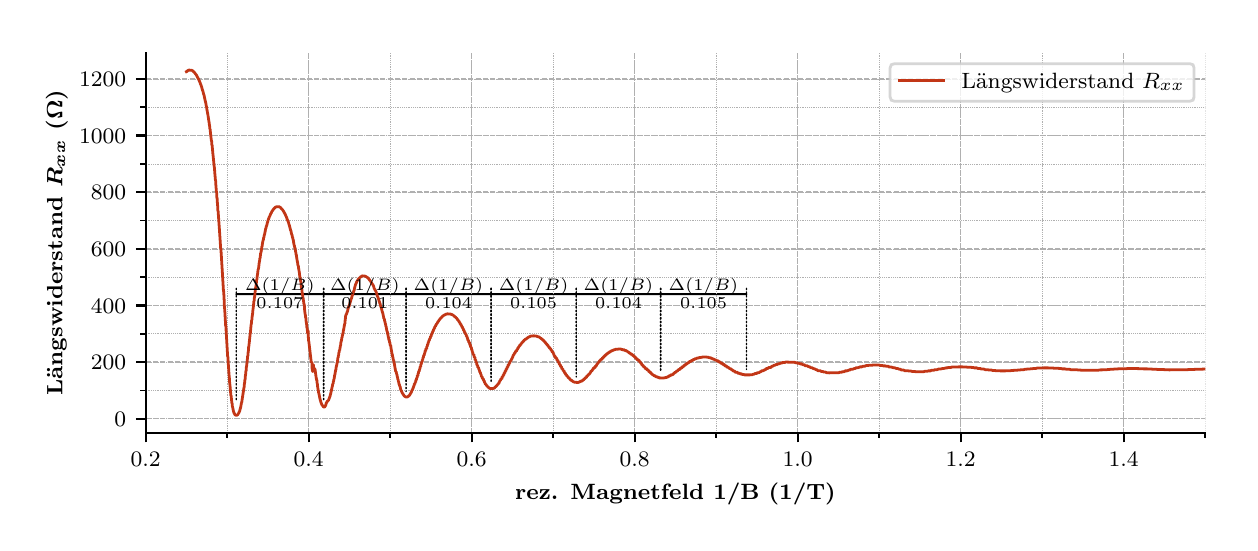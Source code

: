 \begingroup%
\makeatletter%
\begin{pgfpicture}%
\pgfpathrectangle{\pgfpointorigin}{\pgfqpoint{6.013in}{2.477in}}%
\pgfusepath{use as bounding box, clip}%
\begin{pgfscope}%
\pgfsetbuttcap%
\pgfsetmiterjoin%
\definecolor{currentfill}{rgb}{1.0,1.0,1.0}%
\pgfsetfillcolor{currentfill}%
\pgfsetlinewidth{0.0pt}%
\definecolor{currentstroke}{rgb}{1.0,1.0,1.0}%
\pgfsetstrokecolor{currentstroke}%
\pgfsetdash{}{0pt}%
\pgfpathmoveto{\pgfqpoint{0.0in}{0.0in}}%
\pgfpathlineto{\pgfqpoint{6.013in}{0.0in}}%
\pgfpathlineto{\pgfqpoint{6.013in}{2.477in}}%
\pgfpathlineto{\pgfqpoint{0.0in}{2.477in}}%
\pgfpathclose%
\pgfusepath{fill}%
\end{pgfscope}%
\begin{pgfscope}%
\pgfsetbuttcap%
\pgfsetmiterjoin%
\definecolor{currentfill}{rgb}{1.0,1.0,1.0}%
\pgfsetfillcolor{currentfill}%
\pgfsetlinewidth{0.0pt}%
\definecolor{currentstroke}{rgb}{0.0,0.0,0.0}%
\pgfsetstrokecolor{currentstroke}%
\pgfsetstrokeopacity{0.0}%
\pgfsetdash{}{0pt}%
\pgfpathmoveto{\pgfqpoint{0.59in}{0.452in}}%
\pgfpathlineto{\pgfqpoint{5.888in}{0.452in}}%
\pgfpathlineto{\pgfqpoint{5.888in}{2.352in}}%
\pgfpathlineto{\pgfqpoint{0.59in}{2.352in}}%
\pgfpathclose%
\pgfusepath{fill}%
\end{pgfscope}%
\begin{pgfscope}%
\pgfsetroundcap%
\pgfsetroundjoin%
\pgfsetlinewidth{0.753pt}%
\definecolor{currentstroke}{rgb}{0.0,0.0,0.0}%
\pgfsetstrokecolor{currentstroke}%
\pgfsetdash{}{0pt}%
\pgfpathmoveto{\pgfqpoint{3.165in}{1.145in}}%
\pgfpathquadraticcurveto{\pgfqpoint{3.38in}{1.145in}}{\pgfqpoint{3.594in}{1.145in}}%
\pgfusepath{stroke}%
\end{pgfscope}%
\begin{pgfscope}%
\pgfsetroundcap%
\pgfsetroundjoin%
\pgfsetlinewidth{0.753pt}%
\definecolor{currentstroke}{rgb}{0.0,0.0,0.0}%
\pgfsetstrokecolor{currentstroke}%
\pgfsetdash{}{0pt}%
\pgfpathmoveto{\pgfqpoint{2.743in}{1.145in}}%
\pgfpathquadraticcurveto{\pgfqpoint{2.954in}{1.145in}}{\pgfqpoint{3.165in}{1.145in}}%
\pgfusepath{stroke}%
\end{pgfscope}%
\begin{pgfscope}%
\pgfsetroundcap%
\pgfsetroundjoin%
\pgfsetlinewidth{0.753pt}%
\definecolor{currentstroke}{rgb}{0.0,0.0,0.0}%
\pgfsetstrokecolor{currentstroke}%
\pgfsetdash{}{0pt}%
\pgfpathmoveto{\pgfqpoint{2.317in}{1.145in}}%
\pgfpathquadraticcurveto{\pgfqpoint{2.53in}{1.145in}}{\pgfqpoint{2.743in}{1.145in}}%
\pgfusepath{stroke}%
\end{pgfscope}%
\begin{pgfscope}%
\pgfsetroundcap%
\pgfsetroundjoin%
\pgfsetlinewidth{0.753pt}%
\definecolor{currentstroke}{rgb}{0.0,0.0,0.0}%
\pgfsetstrokecolor{currentstroke}%
\pgfsetdash{}{0pt}%
\pgfpathmoveto{\pgfqpoint{1.892in}{1.145in}}%
\pgfpathquadraticcurveto{\pgfqpoint{2.105in}{1.145in}}{\pgfqpoint{2.317in}{1.145in}}%
\pgfusepath{stroke}%
\end{pgfscope}%
\begin{pgfscope}%
\pgfsetroundcap%
\pgfsetroundjoin%
\pgfsetlinewidth{0.753pt}%
\definecolor{currentstroke}{rgb}{0.0,0.0,0.0}%
\pgfsetstrokecolor{currentstroke}%
\pgfsetdash{}{0pt}%
\pgfpathmoveto{\pgfqpoint{1.48in}{1.145in}}%
\pgfpathquadraticcurveto{\pgfqpoint{1.686in}{1.145in}}{\pgfqpoint{1.892in}{1.145in}}%
\pgfusepath{stroke}%
\end{pgfscope}%
\begin{pgfscope}%
\pgfsetroundcap%
\pgfsetroundjoin%
\pgfsetlinewidth{0.753pt}%
\definecolor{currentstroke}{rgb}{0.0,0.0,0.0}%
\pgfsetstrokecolor{currentstroke}%
\pgfsetdash{}{0pt}%
\pgfpathmoveto{\pgfqpoint{1.043in}{1.145in}}%
\pgfpathquadraticcurveto{\pgfqpoint{1.262in}{1.145in}}{\pgfqpoint{1.48in}{1.145in}}%
\pgfusepath{stroke}%
\end{pgfscope}%
\begin{pgfscope}%
\pgfpathrectangle{\pgfqpoint{0.59in}{0.452in}}{\pgfqpoint{5.298in}{1.9in}}%
\pgfusepath{clip}%
\pgfsetbuttcap%
\pgfsetroundjoin%
\pgfsetlinewidth{0.502pt}%
\definecolor{currentstroke}{rgb}{0.69,0.69,0.69}%
\pgfsetstrokecolor{currentstroke}%
\pgfsetdash{{1.85pt}{0.8pt}}{0.0pt}%
\pgfpathmoveto{\pgfqpoint{0.59in}{0.452in}}%
\pgfpathlineto{\pgfqpoint{0.59in}{2.352in}}%
\pgfusepath{stroke}%
\end{pgfscope}%
\begin{pgfscope}%
\pgfsetbuttcap%
\pgfsetroundjoin%
\definecolor{currentfill}{rgb}{0.0,0.0,0.0}%
\pgfsetfillcolor{currentfill}%
\pgfsetlinewidth{0.803pt}%
\definecolor{currentstroke}{rgb}{0.0,0.0,0.0}%
\pgfsetstrokecolor{currentstroke}%
\pgfsetdash{}{0pt}%
\pgfsys@defobject{currentmarker}{\pgfqpoint{0.0in}{-0.049in}}{\pgfqpoint{0.0in}{0.0in}}{%
\pgfpathmoveto{\pgfqpoint{0.0in}{0.0in}}%
\pgfpathlineto{\pgfqpoint{0.0in}{-0.049in}}%
\pgfusepath{stroke,fill}%
}%
\begin{pgfscope}%
\pgfsys@transformshift{0.59in}{0.452in}%
\pgfsys@useobject{currentmarker}{}%
\end{pgfscope}%
\end{pgfscope}%
\begin{pgfscope}%
\definecolor{textcolor}{rgb}{0.0,0.0,0.0}%
\pgfsetstrokecolor{textcolor}%
\pgfsetfillcolor{textcolor}%
\pgftext[x=0.59in,y=0.355in,,top]{\color{textcolor}\rmfamily\fontsize{8.0}{9.6}\selectfont \(\displaystyle 0.2\)}%
\end{pgfscope}%
\begin{pgfscope}%
\pgfpathrectangle{\pgfqpoint{0.59in}{0.452in}}{\pgfqpoint{5.298in}{1.9in}}%
\pgfusepath{clip}%
\pgfsetbuttcap%
\pgfsetroundjoin%
\pgfsetlinewidth{0.502pt}%
\definecolor{currentstroke}{rgb}{0.69,0.69,0.69}%
\pgfsetstrokecolor{currentstroke}%
\pgfsetdash{{1.85pt}{0.8pt}}{0.0pt}%
\pgfpathmoveto{\pgfqpoint{1.405in}{0.452in}}%
\pgfpathlineto{\pgfqpoint{1.405in}{2.352in}}%
\pgfusepath{stroke}%
\end{pgfscope}%
\begin{pgfscope}%
\pgfsetbuttcap%
\pgfsetroundjoin%
\definecolor{currentfill}{rgb}{0.0,0.0,0.0}%
\pgfsetfillcolor{currentfill}%
\pgfsetlinewidth{0.803pt}%
\definecolor{currentstroke}{rgb}{0.0,0.0,0.0}%
\pgfsetstrokecolor{currentstroke}%
\pgfsetdash{}{0pt}%
\pgfsys@defobject{currentmarker}{\pgfqpoint{0.0in}{-0.049in}}{\pgfqpoint{0.0in}{0.0in}}{%
\pgfpathmoveto{\pgfqpoint{0.0in}{0.0in}}%
\pgfpathlineto{\pgfqpoint{0.0in}{-0.049in}}%
\pgfusepath{stroke,fill}%
}%
\begin{pgfscope}%
\pgfsys@transformshift{1.405in}{0.452in}%
\pgfsys@useobject{currentmarker}{}%
\end{pgfscope}%
\end{pgfscope}%
\begin{pgfscope}%
\definecolor{textcolor}{rgb}{0.0,0.0,0.0}%
\pgfsetstrokecolor{textcolor}%
\pgfsetfillcolor{textcolor}%
\pgftext[x=1.405in,y=0.355in,,top]{\color{textcolor}\rmfamily\fontsize{8.0}{9.6}\selectfont \(\displaystyle 0.4\)}%
\end{pgfscope}%
\begin{pgfscope}%
\pgfpathrectangle{\pgfqpoint{0.59in}{0.452in}}{\pgfqpoint{5.298in}{1.9in}}%
\pgfusepath{clip}%
\pgfsetbuttcap%
\pgfsetroundjoin%
\pgfsetlinewidth{0.502pt}%
\definecolor{currentstroke}{rgb}{0.69,0.69,0.69}%
\pgfsetstrokecolor{currentstroke}%
\pgfsetdash{{1.85pt}{0.8pt}}{0.0pt}%
\pgfpathmoveto{\pgfqpoint{2.22in}{0.452in}}%
\pgfpathlineto{\pgfqpoint{2.22in}{2.352in}}%
\pgfusepath{stroke}%
\end{pgfscope}%
\begin{pgfscope}%
\pgfsetbuttcap%
\pgfsetroundjoin%
\definecolor{currentfill}{rgb}{0.0,0.0,0.0}%
\pgfsetfillcolor{currentfill}%
\pgfsetlinewidth{0.803pt}%
\definecolor{currentstroke}{rgb}{0.0,0.0,0.0}%
\pgfsetstrokecolor{currentstroke}%
\pgfsetdash{}{0pt}%
\pgfsys@defobject{currentmarker}{\pgfqpoint{0.0in}{-0.049in}}{\pgfqpoint{0.0in}{0.0in}}{%
\pgfpathmoveto{\pgfqpoint{0.0in}{0.0in}}%
\pgfpathlineto{\pgfqpoint{0.0in}{-0.049in}}%
\pgfusepath{stroke,fill}%
}%
\begin{pgfscope}%
\pgfsys@transformshift{2.22in}{0.452in}%
\pgfsys@useobject{currentmarker}{}%
\end{pgfscope}%
\end{pgfscope}%
\begin{pgfscope}%
\definecolor{textcolor}{rgb}{0.0,0.0,0.0}%
\pgfsetstrokecolor{textcolor}%
\pgfsetfillcolor{textcolor}%
\pgftext[x=2.22in,y=0.355in,,top]{\color{textcolor}\rmfamily\fontsize{8.0}{9.6}\selectfont \(\displaystyle 0.6\)}%
\end{pgfscope}%
\begin{pgfscope}%
\pgfpathrectangle{\pgfqpoint{0.59in}{0.452in}}{\pgfqpoint{5.298in}{1.9in}}%
\pgfusepath{clip}%
\pgfsetbuttcap%
\pgfsetroundjoin%
\pgfsetlinewidth{0.502pt}%
\definecolor{currentstroke}{rgb}{0.69,0.69,0.69}%
\pgfsetstrokecolor{currentstroke}%
\pgfsetdash{{1.85pt}{0.8pt}}{0.0pt}%
\pgfpathmoveto{\pgfqpoint{3.035in}{0.452in}}%
\pgfpathlineto{\pgfqpoint{3.035in}{2.352in}}%
\pgfusepath{stroke}%
\end{pgfscope}%
\begin{pgfscope}%
\pgfsetbuttcap%
\pgfsetroundjoin%
\definecolor{currentfill}{rgb}{0.0,0.0,0.0}%
\pgfsetfillcolor{currentfill}%
\pgfsetlinewidth{0.803pt}%
\definecolor{currentstroke}{rgb}{0.0,0.0,0.0}%
\pgfsetstrokecolor{currentstroke}%
\pgfsetdash{}{0pt}%
\pgfsys@defobject{currentmarker}{\pgfqpoint{0.0in}{-0.049in}}{\pgfqpoint{0.0in}{0.0in}}{%
\pgfpathmoveto{\pgfqpoint{0.0in}{0.0in}}%
\pgfpathlineto{\pgfqpoint{0.0in}{-0.049in}}%
\pgfusepath{stroke,fill}%
}%
\begin{pgfscope}%
\pgfsys@transformshift{3.035in}{0.452in}%
\pgfsys@useobject{currentmarker}{}%
\end{pgfscope}%
\end{pgfscope}%
\begin{pgfscope}%
\definecolor{textcolor}{rgb}{0.0,0.0,0.0}%
\pgfsetstrokecolor{textcolor}%
\pgfsetfillcolor{textcolor}%
\pgftext[x=3.035in,y=0.355in,,top]{\color{textcolor}\rmfamily\fontsize{8.0}{9.6}\selectfont \(\displaystyle 0.8\)}%
\end{pgfscope}%
\begin{pgfscope}%
\pgfpathrectangle{\pgfqpoint{0.59in}{0.452in}}{\pgfqpoint{5.298in}{1.9in}}%
\pgfusepath{clip}%
\pgfsetbuttcap%
\pgfsetroundjoin%
\pgfsetlinewidth{0.502pt}%
\definecolor{currentstroke}{rgb}{0.69,0.69,0.69}%
\pgfsetstrokecolor{currentstroke}%
\pgfsetdash{{1.85pt}{0.8pt}}{0.0pt}%
\pgfpathmoveto{\pgfqpoint{3.85in}{0.452in}}%
\pgfpathlineto{\pgfqpoint{3.85in}{2.352in}}%
\pgfusepath{stroke}%
\end{pgfscope}%
\begin{pgfscope}%
\pgfsetbuttcap%
\pgfsetroundjoin%
\definecolor{currentfill}{rgb}{0.0,0.0,0.0}%
\pgfsetfillcolor{currentfill}%
\pgfsetlinewidth{0.803pt}%
\definecolor{currentstroke}{rgb}{0.0,0.0,0.0}%
\pgfsetstrokecolor{currentstroke}%
\pgfsetdash{}{0pt}%
\pgfsys@defobject{currentmarker}{\pgfqpoint{0.0in}{-0.049in}}{\pgfqpoint{0.0in}{0.0in}}{%
\pgfpathmoveto{\pgfqpoint{0.0in}{0.0in}}%
\pgfpathlineto{\pgfqpoint{0.0in}{-0.049in}}%
\pgfusepath{stroke,fill}%
}%
\begin{pgfscope}%
\pgfsys@transformshift{3.85in}{0.452in}%
\pgfsys@useobject{currentmarker}{}%
\end{pgfscope}%
\end{pgfscope}%
\begin{pgfscope}%
\definecolor{textcolor}{rgb}{0.0,0.0,0.0}%
\pgfsetstrokecolor{textcolor}%
\pgfsetfillcolor{textcolor}%
\pgftext[x=3.85in,y=0.355in,,top]{\color{textcolor}\rmfamily\fontsize{8.0}{9.6}\selectfont \(\displaystyle 1.0\)}%
\end{pgfscope}%
\begin{pgfscope}%
\pgfpathrectangle{\pgfqpoint{0.59in}{0.452in}}{\pgfqpoint{5.298in}{1.9in}}%
\pgfusepath{clip}%
\pgfsetbuttcap%
\pgfsetroundjoin%
\pgfsetlinewidth{0.502pt}%
\definecolor{currentstroke}{rgb}{0.69,0.69,0.69}%
\pgfsetstrokecolor{currentstroke}%
\pgfsetdash{{1.85pt}{0.8pt}}{0.0pt}%
\pgfpathmoveto{\pgfqpoint{4.665in}{0.452in}}%
\pgfpathlineto{\pgfqpoint{4.665in}{2.352in}}%
\pgfusepath{stroke}%
\end{pgfscope}%
\begin{pgfscope}%
\pgfsetbuttcap%
\pgfsetroundjoin%
\definecolor{currentfill}{rgb}{0.0,0.0,0.0}%
\pgfsetfillcolor{currentfill}%
\pgfsetlinewidth{0.803pt}%
\definecolor{currentstroke}{rgb}{0.0,0.0,0.0}%
\pgfsetstrokecolor{currentstroke}%
\pgfsetdash{}{0pt}%
\pgfsys@defobject{currentmarker}{\pgfqpoint{0.0in}{-0.049in}}{\pgfqpoint{0.0in}{0.0in}}{%
\pgfpathmoveto{\pgfqpoint{0.0in}{0.0in}}%
\pgfpathlineto{\pgfqpoint{0.0in}{-0.049in}}%
\pgfusepath{stroke,fill}%
}%
\begin{pgfscope}%
\pgfsys@transformshift{4.665in}{0.452in}%
\pgfsys@useobject{currentmarker}{}%
\end{pgfscope}%
\end{pgfscope}%
\begin{pgfscope}%
\definecolor{textcolor}{rgb}{0.0,0.0,0.0}%
\pgfsetstrokecolor{textcolor}%
\pgfsetfillcolor{textcolor}%
\pgftext[x=4.665in,y=0.355in,,top]{\color{textcolor}\rmfamily\fontsize{8.0}{9.6}\selectfont \(\displaystyle 1.2\)}%
\end{pgfscope}%
\begin{pgfscope}%
\pgfpathrectangle{\pgfqpoint{0.59in}{0.452in}}{\pgfqpoint{5.298in}{1.9in}}%
\pgfusepath{clip}%
\pgfsetbuttcap%
\pgfsetroundjoin%
\pgfsetlinewidth{0.502pt}%
\definecolor{currentstroke}{rgb}{0.69,0.69,0.69}%
\pgfsetstrokecolor{currentstroke}%
\pgfsetdash{{1.85pt}{0.8pt}}{0.0pt}%
\pgfpathmoveto{\pgfqpoint{5.48in}{0.452in}}%
\pgfpathlineto{\pgfqpoint{5.48in}{2.352in}}%
\pgfusepath{stroke}%
\end{pgfscope}%
\begin{pgfscope}%
\pgfsetbuttcap%
\pgfsetroundjoin%
\definecolor{currentfill}{rgb}{0.0,0.0,0.0}%
\pgfsetfillcolor{currentfill}%
\pgfsetlinewidth{0.803pt}%
\definecolor{currentstroke}{rgb}{0.0,0.0,0.0}%
\pgfsetstrokecolor{currentstroke}%
\pgfsetdash{}{0pt}%
\pgfsys@defobject{currentmarker}{\pgfqpoint{0.0in}{-0.049in}}{\pgfqpoint{0.0in}{0.0in}}{%
\pgfpathmoveto{\pgfqpoint{0.0in}{0.0in}}%
\pgfpathlineto{\pgfqpoint{0.0in}{-0.049in}}%
\pgfusepath{stroke,fill}%
}%
\begin{pgfscope}%
\pgfsys@transformshift{5.48in}{0.452in}%
\pgfsys@useobject{currentmarker}{}%
\end{pgfscope}%
\end{pgfscope}%
\begin{pgfscope}%
\definecolor{textcolor}{rgb}{0.0,0.0,0.0}%
\pgfsetstrokecolor{textcolor}%
\pgfsetfillcolor{textcolor}%
\pgftext[x=5.48in,y=0.355in,,top]{\color{textcolor}\rmfamily\fontsize{8.0}{9.6}\selectfont \(\displaystyle 1.4\)}%
\end{pgfscope}%
\begin{pgfscope}%
\pgfpathrectangle{\pgfqpoint{0.59in}{0.452in}}{\pgfqpoint{5.298in}{1.9in}}%
\pgfusepath{clip}%
\pgfsetbuttcap%
\pgfsetroundjoin%
\pgfsetlinewidth{0.251pt}%
\definecolor{currentstroke}{rgb}{0.69,0.69,0.69}%
\pgfsetstrokecolor{currentstroke}%
\pgfsetdash{{0.25pt}{0.412pt}}{0.0pt}%
\pgfpathmoveto{\pgfqpoint{0.59in}{0.452in}}%
\pgfpathlineto{\pgfqpoint{0.59in}{2.352in}}%
\pgfusepath{stroke}%
\end{pgfscope}%
\begin{pgfscope}%
\pgfsetbuttcap%
\pgfsetroundjoin%
\definecolor{currentfill}{rgb}{0.0,0.0,0.0}%
\pgfsetfillcolor{currentfill}%
\pgfsetlinewidth{0.602pt}%
\definecolor{currentstroke}{rgb}{0.0,0.0,0.0}%
\pgfsetstrokecolor{currentstroke}%
\pgfsetdash{}{0pt}%
\pgfsys@defobject{currentmarker}{\pgfqpoint{0.0in}{-0.028in}}{\pgfqpoint{0.0in}{0.0in}}{%
\pgfpathmoveto{\pgfqpoint{0.0in}{0.0in}}%
\pgfpathlineto{\pgfqpoint{0.0in}{-0.028in}}%
\pgfusepath{stroke,fill}%
}%
\begin{pgfscope}%
\pgfsys@transformshift{0.59in}{0.452in}%
\pgfsys@useobject{currentmarker}{}%
\end{pgfscope}%
\end{pgfscope}%
\begin{pgfscope}%
\pgfpathrectangle{\pgfqpoint{0.59in}{0.452in}}{\pgfqpoint{5.298in}{1.9in}}%
\pgfusepath{clip}%
\pgfsetbuttcap%
\pgfsetroundjoin%
\pgfsetlinewidth{0.251pt}%
\definecolor{currentstroke}{rgb}{0.69,0.69,0.69}%
\pgfsetstrokecolor{currentstroke}%
\pgfsetdash{{0.25pt}{0.412pt}}{0.0pt}%
\pgfpathmoveto{\pgfqpoint{0.998in}{0.452in}}%
\pgfpathlineto{\pgfqpoint{0.998in}{2.352in}}%
\pgfusepath{stroke}%
\end{pgfscope}%
\begin{pgfscope}%
\pgfsetbuttcap%
\pgfsetroundjoin%
\definecolor{currentfill}{rgb}{0.0,0.0,0.0}%
\pgfsetfillcolor{currentfill}%
\pgfsetlinewidth{0.602pt}%
\definecolor{currentstroke}{rgb}{0.0,0.0,0.0}%
\pgfsetstrokecolor{currentstroke}%
\pgfsetdash{}{0pt}%
\pgfsys@defobject{currentmarker}{\pgfqpoint{0.0in}{-0.028in}}{\pgfqpoint{0.0in}{0.0in}}{%
\pgfpathmoveto{\pgfqpoint{0.0in}{0.0in}}%
\pgfpathlineto{\pgfqpoint{0.0in}{-0.028in}}%
\pgfusepath{stroke,fill}%
}%
\begin{pgfscope}%
\pgfsys@transformshift{0.998in}{0.452in}%
\pgfsys@useobject{currentmarker}{}%
\end{pgfscope}%
\end{pgfscope}%
\begin{pgfscope}%
\pgfpathrectangle{\pgfqpoint{0.59in}{0.452in}}{\pgfqpoint{5.298in}{1.9in}}%
\pgfusepath{clip}%
\pgfsetbuttcap%
\pgfsetroundjoin%
\pgfsetlinewidth{0.251pt}%
\definecolor{currentstroke}{rgb}{0.69,0.69,0.69}%
\pgfsetstrokecolor{currentstroke}%
\pgfsetdash{{0.25pt}{0.412pt}}{0.0pt}%
\pgfpathmoveto{\pgfqpoint{1.405in}{0.452in}}%
\pgfpathlineto{\pgfqpoint{1.405in}{2.352in}}%
\pgfusepath{stroke}%
\end{pgfscope}%
\begin{pgfscope}%
\pgfsetbuttcap%
\pgfsetroundjoin%
\definecolor{currentfill}{rgb}{0.0,0.0,0.0}%
\pgfsetfillcolor{currentfill}%
\pgfsetlinewidth{0.602pt}%
\definecolor{currentstroke}{rgb}{0.0,0.0,0.0}%
\pgfsetstrokecolor{currentstroke}%
\pgfsetdash{}{0pt}%
\pgfsys@defobject{currentmarker}{\pgfqpoint{0.0in}{-0.028in}}{\pgfqpoint{0.0in}{0.0in}}{%
\pgfpathmoveto{\pgfqpoint{0.0in}{0.0in}}%
\pgfpathlineto{\pgfqpoint{0.0in}{-0.028in}}%
\pgfusepath{stroke,fill}%
}%
\begin{pgfscope}%
\pgfsys@transformshift{1.405in}{0.452in}%
\pgfsys@useobject{currentmarker}{}%
\end{pgfscope}%
\end{pgfscope}%
\begin{pgfscope}%
\pgfpathrectangle{\pgfqpoint{0.59in}{0.452in}}{\pgfqpoint{5.298in}{1.9in}}%
\pgfusepath{clip}%
\pgfsetbuttcap%
\pgfsetroundjoin%
\pgfsetlinewidth{0.251pt}%
\definecolor{currentstroke}{rgb}{0.69,0.69,0.69}%
\pgfsetstrokecolor{currentstroke}%
\pgfsetdash{{0.25pt}{0.412pt}}{0.0pt}%
\pgfpathmoveto{\pgfqpoint{1.813in}{0.452in}}%
\pgfpathlineto{\pgfqpoint{1.813in}{2.352in}}%
\pgfusepath{stroke}%
\end{pgfscope}%
\begin{pgfscope}%
\pgfsetbuttcap%
\pgfsetroundjoin%
\definecolor{currentfill}{rgb}{0.0,0.0,0.0}%
\pgfsetfillcolor{currentfill}%
\pgfsetlinewidth{0.602pt}%
\definecolor{currentstroke}{rgb}{0.0,0.0,0.0}%
\pgfsetstrokecolor{currentstroke}%
\pgfsetdash{}{0pt}%
\pgfsys@defobject{currentmarker}{\pgfqpoint{0.0in}{-0.028in}}{\pgfqpoint{0.0in}{0.0in}}{%
\pgfpathmoveto{\pgfqpoint{0.0in}{0.0in}}%
\pgfpathlineto{\pgfqpoint{0.0in}{-0.028in}}%
\pgfusepath{stroke,fill}%
}%
\begin{pgfscope}%
\pgfsys@transformshift{1.813in}{0.452in}%
\pgfsys@useobject{currentmarker}{}%
\end{pgfscope}%
\end{pgfscope}%
\begin{pgfscope}%
\pgfpathrectangle{\pgfqpoint{0.59in}{0.452in}}{\pgfqpoint{5.298in}{1.9in}}%
\pgfusepath{clip}%
\pgfsetbuttcap%
\pgfsetroundjoin%
\pgfsetlinewidth{0.251pt}%
\definecolor{currentstroke}{rgb}{0.69,0.69,0.69}%
\pgfsetstrokecolor{currentstroke}%
\pgfsetdash{{0.25pt}{0.412pt}}{0.0pt}%
\pgfpathmoveto{\pgfqpoint{2.22in}{0.452in}}%
\pgfpathlineto{\pgfqpoint{2.22in}{2.352in}}%
\pgfusepath{stroke}%
\end{pgfscope}%
\begin{pgfscope}%
\pgfsetbuttcap%
\pgfsetroundjoin%
\definecolor{currentfill}{rgb}{0.0,0.0,0.0}%
\pgfsetfillcolor{currentfill}%
\pgfsetlinewidth{0.602pt}%
\definecolor{currentstroke}{rgb}{0.0,0.0,0.0}%
\pgfsetstrokecolor{currentstroke}%
\pgfsetdash{}{0pt}%
\pgfsys@defobject{currentmarker}{\pgfqpoint{0.0in}{-0.028in}}{\pgfqpoint{0.0in}{0.0in}}{%
\pgfpathmoveto{\pgfqpoint{0.0in}{0.0in}}%
\pgfpathlineto{\pgfqpoint{0.0in}{-0.028in}}%
\pgfusepath{stroke,fill}%
}%
\begin{pgfscope}%
\pgfsys@transformshift{2.22in}{0.452in}%
\pgfsys@useobject{currentmarker}{}%
\end{pgfscope}%
\end{pgfscope}%
\begin{pgfscope}%
\pgfpathrectangle{\pgfqpoint{0.59in}{0.452in}}{\pgfqpoint{5.298in}{1.9in}}%
\pgfusepath{clip}%
\pgfsetbuttcap%
\pgfsetroundjoin%
\pgfsetlinewidth{0.251pt}%
\definecolor{currentstroke}{rgb}{0.69,0.69,0.69}%
\pgfsetstrokecolor{currentstroke}%
\pgfsetdash{{0.25pt}{0.412pt}}{0.0pt}%
\pgfpathmoveto{\pgfqpoint{2.628in}{0.452in}}%
\pgfpathlineto{\pgfqpoint{2.628in}{2.352in}}%
\pgfusepath{stroke}%
\end{pgfscope}%
\begin{pgfscope}%
\pgfsetbuttcap%
\pgfsetroundjoin%
\definecolor{currentfill}{rgb}{0.0,0.0,0.0}%
\pgfsetfillcolor{currentfill}%
\pgfsetlinewidth{0.602pt}%
\definecolor{currentstroke}{rgb}{0.0,0.0,0.0}%
\pgfsetstrokecolor{currentstroke}%
\pgfsetdash{}{0pt}%
\pgfsys@defobject{currentmarker}{\pgfqpoint{0.0in}{-0.028in}}{\pgfqpoint{0.0in}{0.0in}}{%
\pgfpathmoveto{\pgfqpoint{0.0in}{0.0in}}%
\pgfpathlineto{\pgfqpoint{0.0in}{-0.028in}}%
\pgfusepath{stroke,fill}%
}%
\begin{pgfscope}%
\pgfsys@transformshift{2.628in}{0.452in}%
\pgfsys@useobject{currentmarker}{}%
\end{pgfscope}%
\end{pgfscope}%
\begin{pgfscope}%
\pgfpathrectangle{\pgfqpoint{0.59in}{0.452in}}{\pgfqpoint{5.298in}{1.9in}}%
\pgfusepath{clip}%
\pgfsetbuttcap%
\pgfsetroundjoin%
\pgfsetlinewidth{0.251pt}%
\definecolor{currentstroke}{rgb}{0.69,0.69,0.69}%
\pgfsetstrokecolor{currentstroke}%
\pgfsetdash{{0.25pt}{0.412pt}}{0.0pt}%
\pgfpathmoveto{\pgfqpoint{3.035in}{0.452in}}%
\pgfpathlineto{\pgfqpoint{3.035in}{2.352in}}%
\pgfusepath{stroke}%
\end{pgfscope}%
\begin{pgfscope}%
\pgfsetbuttcap%
\pgfsetroundjoin%
\definecolor{currentfill}{rgb}{0.0,0.0,0.0}%
\pgfsetfillcolor{currentfill}%
\pgfsetlinewidth{0.602pt}%
\definecolor{currentstroke}{rgb}{0.0,0.0,0.0}%
\pgfsetstrokecolor{currentstroke}%
\pgfsetdash{}{0pt}%
\pgfsys@defobject{currentmarker}{\pgfqpoint{0.0in}{-0.028in}}{\pgfqpoint{0.0in}{0.0in}}{%
\pgfpathmoveto{\pgfqpoint{0.0in}{0.0in}}%
\pgfpathlineto{\pgfqpoint{0.0in}{-0.028in}}%
\pgfusepath{stroke,fill}%
}%
\begin{pgfscope}%
\pgfsys@transformshift{3.035in}{0.452in}%
\pgfsys@useobject{currentmarker}{}%
\end{pgfscope}%
\end{pgfscope}%
\begin{pgfscope}%
\pgfpathrectangle{\pgfqpoint{0.59in}{0.452in}}{\pgfqpoint{5.298in}{1.9in}}%
\pgfusepath{clip}%
\pgfsetbuttcap%
\pgfsetroundjoin%
\pgfsetlinewidth{0.251pt}%
\definecolor{currentstroke}{rgb}{0.69,0.69,0.69}%
\pgfsetstrokecolor{currentstroke}%
\pgfsetdash{{0.25pt}{0.412pt}}{0.0pt}%
\pgfpathmoveto{\pgfqpoint{3.443in}{0.452in}}%
\pgfpathlineto{\pgfqpoint{3.443in}{2.352in}}%
\pgfusepath{stroke}%
\end{pgfscope}%
\begin{pgfscope}%
\pgfsetbuttcap%
\pgfsetroundjoin%
\definecolor{currentfill}{rgb}{0.0,0.0,0.0}%
\pgfsetfillcolor{currentfill}%
\pgfsetlinewidth{0.602pt}%
\definecolor{currentstroke}{rgb}{0.0,0.0,0.0}%
\pgfsetstrokecolor{currentstroke}%
\pgfsetdash{}{0pt}%
\pgfsys@defobject{currentmarker}{\pgfqpoint{0.0in}{-0.028in}}{\pgfqpoint{0.0in}{0.0in}}{%
\pgfpathmoveto{\pgfqpoint{0.0in}{0.0in}}%
\pgfpathlineto{\pgfqpoint{0.0in}{-0.028in}}%
\pgfusepath{stroke,fill}%
}%
\begin{pgfscope}%
\pgfsys@transformshift{3.443in}{0.452in}%
\pgfsys@useobject{currentmarker}{}%
\end{pgfscope}%
\end{pgfscope}%
\begin{pgfscope}%
\pgfpathrectangle{\pgfqpoint{0.59in}{0.452in}}{\pgfqpoint{5.298in}{1.9in}}%
\pgfusepath{clip}%
\pgfsetbuttcap%
\pgfsetroundjoin%
\pgfsetlinewidth{0.251pt}%
\definecolor{currentstroke}{rgb}{0.69,0.69,0.69}%
\pgfsetstrokecolor{currentstroke}%
\pgfsetdash{{0.25pt}{0.412pt}}{0.0pt}%
\pgfpathmoveto{\pgfqpoint{3.85in}{0.452in}}%
\pgfpathlineto{\pgfqpoint{3.85in}{2.352in}}%
\pgfusepath{stroke}%
\end{pgfscope}%
\begin{pgfscope}%
\pgfsetbuttcap%
\pgfsetroundjoin%
\definecolor{currentfill}{rgb}{0.0,0.0,0.0}%
\pgfsetfillcolor{currentfill}%
\pgfsetlinewidth{0.602pt}%
\definecolor{currentstroke}{rgb}{0.0,0.0,0.0}%
\pgfsetstrokecolor{currentstroke}%
\pgfsetdash{}{0pt}%
\pgfsys@defobject{currentmarker}{\pgfqpoint{0.0in}{-0.028in}}{\pgfqpoint{0.0in}{0.0in}}{%
\pgfpathmoveto{\pgfqpoint{0.0in}{0.0in}}%
\pgfpathlineto{\pgfqpoint{0.0in}{-0.028in}}%
\pgfusepath{stroke,fill}%
}%
\begin{pgfscope}%
\pgfsys@transformshift{3.85in}{0.452in}%
\pgfsys@useobject{currentmarker}{}%
\end{pgfscope}%
\end{pgfscope}%
\begin{pgfscope}%
\pgfpathrectangle{\pgfqpoint{0.59in}{0.452in}}{\pgfqpoint{5.298in}{1.9in}}%
\pgfusepath{clip}%
\pgfsetbuttcap%
\pgfsetroundjoin%
\pgfsetlinewidth{0.251pt}%
\definecolor{currentstroke}{rgb}{0.69,0.69,0.69}%
\pgfsetstrokecolor{currentstroke}%
\pgfsetdash{{0.25pt}{0.412pt}}{0.0pt}%
\pgfpathmoveto{\pgfqpoint{4.258in}{0.452in}}%
\pgfpathlineto{\pgfqpoint{4.258in}{2.352in}}%
\pgfusepath{stroke}%
\end{pgfscope}%
\begin{pgfscope}%
\pgfsetbuttcap%
\pgfsetroundjoin%
\definecolor{currentfill}{rgb}{0.0,0.0,0.0}%
\pgfsetfillcolor{currentfill}%
\pgfsetlinewidth{0.602pt}%
\definecolor{currentstroke}{rgb}{0.0,0.0,0.0}%
\pgfsetstrokecolor{currentstroke}%
\pgfsetdash{}{0pt}%
\pgfsys@defobject{currentmarker}{\pgfqpoint{0.0in}{-0.028in}}{\pgfqpoint{0.0in}{0.0in}}{%
\pgfpathmoveto{\pgfqpoint{0.0in}{0.0in}}%
\pgfpathlineto{\pgfqpoint{0.0in}{-0.028in}}%
\pgfusepath{stroke,fill}%
}%
\begin{pgfscope}%
\pgfsys@transformshift{4.258in}{0.452in}%
\pgfsys@useobject{currentmarker}{}%
\end{pgfscope}%
\end{pgfscope}%
\begin{pgfscope}%
\pgfpathrectangle{\pgfqpoint{0.59in}{0.452in}}{\pgfqpoint{5.298in}{1.9in}}%
\pgfusepath{clip}%
\pgfsetbuttcap%
\pgfsetroundjoin%
\pgfsetlinewidth{0.251pt}%
\definecolor{currentstroke}{rgb}{0.69,0.69,0.69}%
\pgfsetstrokecolor{currentstroke}%
\pgfsetdash{{0.25pt}{0.412pt}}{0.0pt}%
\pgfpathmoveto{\pgfqpoint{4.665in}{0.452in}}%
\pgfpathlineto{\pgfqpoint{4.665in}{2.352in}}%
\pgfusepath{stroke}%
\end{pgfscope}%
\begin{pgfscope}%
\pgfsetbuttcap%
\pgfsetroundjoin%
\definecolor{currentfill}{rgb}{0.0,0.0,0.0}%
\pgfsetfillcolor{currentfill}%
\pgfsetlinewidth{0.602pt}%
\definecolor{currentstroke}{rgb}{0.0,0.0,0.0}%
\pgfsetstrokecolor{currentstroke}%
\pgfsetdash{}{0pt}%
\pgfsys@defobject{currentmarker}{\pgfqpoint{0.0in}{-0.028in}}{\pgfqpoint{0.0in}{0.0in}}{%
\pgfpathmoveto{\pgfqpoint{0.0in}{0.0in}}%
\pgfpathlineto{\pgfqpoint{0.0in}{-0.028in}}%
\pgfusepath{stroke,fill}%
}%
\begin{pgfscope}%
\pgfsys@transformshift{4.665in}{0.452in}%
\pgfsys@useobject{currentmarker}{}%
\end{pgfscope}%
\end{pgfscope}%
\begin{pgfscope}%
\pgfpathrectangle{\pgfqpoint{0.59in}{0.452in}}{\pgfqpoint{5.298in}{1.9in}}%
\pgfusepath{clip}%
\pgfsetbuttcap%
\pgfsetroundjoin%
\pgfsetlinewidth{0.251pt}%
\definecolor{currentstroke}{rgb}{0.69,0.69,0.69}%
\pgfsetstrokecolor{currentstroke}%
\pgfsetdash{{0.25pt}{0.412pt}}{0.0pt}%
\pgfpathmoveto{\pgfqpoint{5.073in}{0.452in}}%
\pgfpathlineto{\pgfqpoint{5.073in}{2.352in}}%
\pgfusepath{stroke}%
\end{pgfscope}%
\begin{pgfscope}%
\pgfsetbuttcap%
\pgfsetroundjoin%
\definecolor{currentfill}{rgb}{0.0,0.0,0.0}%
\pgfsetfillcolor{currentfill}%
\pgfsetlinewidth{0.602pt}%
\definecolor{currentstroke}{rgb}{0.0,0.0,0.0}%
\pgfsetstrokecolor{currentstroke}%
\pgfsetdash{}{0pt}%
\pgfsys@defobject{currentmarker}{\pgfqpoint{0.0in}{-0.028in}}{\pgfqpoint{0.0in}{0.0in}}{%
\pgfpathmoveto{\pgfqpoint{0.0in}{0.0in}}%
\pgfpathlineto{\pgfqpoint{0.0in}{-0.028in}}%
\pgfusepath{stroke,fill}%
}%
\begin{pgfscope}%
\pgfsys@transformshift{5.073in}{0.452in}%
\pgfsys@useobject{currentmarker}{}%
\end{pgfscope}%
\end{pgfscope}%
\begin{pgfscope}%
\pgfpathrectangle{\pgfqpoint{0.59in}{0.452in}}{\pgfqpoint{5.298in}{1.9in}}%
\pgfusepath{clip}%
\pgfsetbuttcap%
\pgfsetroundjoin%
\pgfsetlinewidth{0.251pt}%
\definecolor{currentstroke}{rgb}{0.69,0.69,0.69}%
\pgfsetstrokecolor{currentstroke}%
\pgfsetdash{{0.25pt}{0.412pt}}{0.0pt}%
\pgfpathmoveto{\pgfqpoint{5.48in}{0.452in}}%
\pgfpathlineto{\pgfqpoint{5.48in}{2.352in}}%
\pgfusepath{stroke}%
\end{pgfscope}%
\begin{pgfscope}%
\pgfsetbuttcap%
\pgfsetroundjoin%
\definecolor{currentfill}{rgb}{0.0,0.0,0.0}%
\pgfsetfillcolor{currentfill}%
\pgfsetlinewidth{0.602pt}%
\definecolor{currentstroke}{rgb}{0.0,0.0,0.0}%
\pgfsetstrokecolor{currentstroke}%
\pgfsetdash{}{0pt}%
\pgfsys@defobject{currentmarker}{\pgfqpoint{0.0in}{-0.028in}}{\pgfqpoint{0.0in}{0.0in}}{%
\pgfpathmoveto{\pgfqpoint{0.0in}{0.0in}}%
\pgfpathlineto{\pgfqpoint{0.0in}{-0.028in}}%
\pgfusepath{stroke,fill}%
}%
\begin{pgfscope}%
\pgfsys@transformshift{5.48in}{0.452in}%
\pgfsys@useobject{currentmarker}{}%
\end{pgfscope}%
\end{pgfscope}%
\begin{pgfscope}%
\pgfpathrectangle{\pgfqpoint{0.59in}{0.452in}}{\pgfqpoint{5.298in}{1.9in}}%
\pgfusepath{clip}%
\pgfsetbuttcap%
\pgfsetroundjoin%
\pgfsetlinewidth{0.251pt}%
\definecolor{currentstroke}{rgb}{0.69,0.69,0.69}%
\pgfsetstrokecolor{currentstroke}%
\pgfsetdash{{0.25pt}{0.412pt}}{0.0pt}%
\pgfpathmoveto{\pgfqpoint{5.888in}{0.452in}}%
\pgfpathlineto{\pgfqpoint{5.888in}{2.352in}}%
\pgfusepath{stroke}%
\end{pgfscope}%
\begin{pgfscope}%
\pgfsetbuttcap%
\pgfsetroundjoin%
\definecolor{currentfill}{rgb}{0.0,0.0,0.0}%
\pgfsetfillcolor{currentfill}%
\pgfsetlinewidth{0.602pt}%
\definecolor{currentstroke}{rgb}{0.0,0.0,0.0}%
\pgfsetstrokecolor{currentstroke}%
\pgfsetdash{}{0pt}%
\pgfsys@defobject{currentmarker}{\pgfqpoint{0.0in}{-0.028in}}{\pgfqpoint{0.0in}{0.0in}}{%
\pgfpathmoveto{\pgfqpoint{0.0in}{0.0in}}%
\pgfpathlineto{\pgfqpoint{0.0in}{-0.028in}}%
\pgfusepath{stroke,fill}%
}%
\begin{pgfscope}%
\pgfsys@transformshift{5.888in}{0.452in}%
\pgfsys@useobject{currentmarker}{}%
\end{pgfscope}%
\end{pgfscope}%
\begin{pgfscope}%
\definecolor{textcolor}{rgb}{0.0,0.0,0.0}%
\pgfsetstrokecolor{textcolor}%
\pgfsetfillcolor{textcolor}%
\pgftext[x=3.239in,y=0.201in,,top]{\color{textcolor}\rmfamily\fontsize{8.0}{9.6}\selectfont \textbf{rez. Magnetfeld 1/B (1/T)}}%
\end{pgfscope}%
\begin{pgfscope}%
\pgfpathrectangle{\pgfqpoint{0.59in}{0.452in}}{\pgfqpoint{5.298in}{1.9in}}%
\pgfusepath{clip}%
\pgfsetbuttcap%
\pgfsetroundjoin%
\pgfsetlinewidth{0.502pt}%
\definecolor{currentstroke}{rgb}{0.69,0.69,0.69}%
\pgfsetstrokecolor{currentstroke}%
\pgfsetdash{{1.85pt}{0.8pt}}{0.0pt}%
\pgfpathmoveto{\pgfqpoint{0.59in}{0.522in}}%
\pgfpathlineto{\pgfqpoint{5.888in}{0.522in}}%
\pgfusepath{stroke}%
\end{pgfscope}%
\begin{pgfscope}%
\pgfsetbuttcap%
\pgfsetroundjoin%
\definecolor{currentfill}{rgb}{0.0,0.0,0.0}%
\pgfsetfillcolor{currentfill}%
\pgfsetlinewidth{0.803pt}%
\definecolor{currentstroke}{rgb}{0.0,0.0,0.0}%
\pgfsetstrokecolor{currentstroke}%
\pgfsetdash{}{0pt}%
\pgfsys@defobject{currentmarker}{\pgfqpoint{-0.049in}{0.0in}}{\pgfqpoint{0.0in}{0.0in}}{%
\pgfpathmoveto{\pgfqpoint{0.0in}{0.0in}}%
\pgfpathlineto{\pgfqpoint{-0.049in}{0.0in}}%
\pgfusepath{stroke,fill}%
}%
\begin{pgfscope}%
\pgfsys@transformshift{0.59in}{0.522in}%
\pgfsys@useobject{currentmarker}{}%
\end{pgfscope}%
\end{pgfscope}%
\begin{pgfscope}%
\definecolor{textcolor}{rgb}{0.0,0.0,0.0}%
\pgfsetstrokecolor{textcolor}%
\pgfsetfillcolor{textcolor}%
\pgftext[x=0.434in,y=0.483in,left,base]{\color{textcolor}\rmfamily\fontsize{8.0}{9.6}\selectfont \(\displaystyle 0\)}%
\end{pgfscope}%
\begin{pgfscope}%
\pgfpathrectangle{\pgfqpoint{0.59in}{0.452in}}{\pgfqpoint{5.298in}{1.9in}}%
\pgfusepath{clip}%
\pgfsetbuttcap%
\pgfsetroundjoin%
\pgfsetlinewidth{0.502pt}%
\definecolor{currentstroke}{rgb}{0.69,0.69,0.69}%
\pgfsetstrokecolor{currentstroke}%
\pgfsetdash{{1.85pt}{0.8pt}}{0.0pt}%
\pgfpathmoveto{\pgfqpoint{0.59in}{0.805in}}%
\pgfpathlineto{\pgfqpoint{5.888in}{0.805in}}%
\pgfusepath{stroke}%
\end{pgfscope}%
\begin{pgfscope}%
\pgfsetbuttcap%
\pgfsetroundjoin%
\definecolor{currentfill}{rgb}{0.0,0.0,0.0}%
\pgfsetfillcolor{currentfill}%
\pgfsetlinewidth{0.803pt}%
\definecolor{currentstroke}{rgb}{0.0,0.0,0.0}%
\pgfsetstrokecolor{currentstroke}%
\pgfsetdash{}{0pt}%
\pgfsys@defobject{currentmarker}{\pgfqpoint{-0.049in}{0.0in}}{\pgfqpoint{0.0in}{0.0in}}{%
\pgfpathmoveto{\pgfqpoint{0.0in}{0.0in}}%
\pgfpathlineto{\pgfqpoint{-0.049in}{0.0in}}%
\pgfusepath{stroke,fill}%
}%
\begin{pgfscope}%
\pgfsys@transformshift{0.59in}{0.805in}%
\pgfsys@useobject{currentmarker}{}%
\end{pgfscope}%
\end{pgfscope}%
\begin{pgfscope}%
\definecolor{textcolor}{rgb}{0.0,0.0,0.0}%
\pgfsetstrokecolor{textcolor}%
\pgfsetfillcolor{textcolor}%
\pgftext[x=0.316in,y=0.767in,left,base]{\color{textcolor}\rmfamily\fontsize{8.0}{9.6}\selectfont \(\displaystyle 200\)}%
\end{pgfscope}%
\begin{pgfscope}%
\pgfpathrectangle{\pgfqpoint{0.59in}{0.452in}}{\pgfqpoint{5.298in}{1.9in}}%
\pgfusepath{clip}%
\pgfsetbuttcap%
\pgfsetroundjoin%
\pgfsetlinewidth{0.502pt}%
\definecolor{currentstroke}{rgb}{0.69,0.69,0.69}%
\pgfsetstrokecolor{currentstroke}%
\pgfsetdash{{1.85pt}{0.8pt}}{0.0pt}%
\pgfpathmoveto{\pgfqpoint{0.59in}{1.088in}}%
\pgfpathlineto{\pgfqpoint{5.888in}{1.088in}}%
\pgfusepath{stroke}%
\end{pgfscope}%
\begin{pgfscope}%
\pgfsetbuttcap%
\pgfsetroundjoin%
\definecolor{currentfill}{rgb}{0.0,0.0,0.0}%
\pgfsetfillcolor{currentfill}%
\pgfsetlinewidth{0.803pt}%
\definecolor{currentstroke}{rgb}{0.0,0.0,0.0}%
\pgfsetstrokecolor{currentstroke}%
\pgfsetdash{}{0pt}%
\pgfsys@defobject{currentmarker}{\pgfqpoint{-0.049in}{0.0in}}{\pgfqpoint{0.0in}{0.0in}}{%
\pgfpathmoveto{\pgfqpoint{0.0in}{0.0in}}%
\pgfpathlineto{\pgfqpoint{-0.049in}{0.0in}}%
\pgfusepath{stroke,fill}%
}%
\begin{pgfscope}%
\pgfsys@transformshift{0.59in}{1.088in}%
\pgfsys@useobject{currentmarker}{}%
\end{pgfscope}%
\end{pgfscope}%
\begin{pgfscope}%
\definecolor{textcolor}{rgb}{0.0,0.0,0.0}%
\pgfsetstrokecolor{textcolor}%
\pgfsetfillcolor{textcolor}%
\pgftext[x=0.316in,y=1.05in,left,base]{\color{textcolor}\rmfamily\fontsize{8.0}{9.6}\selectfont \(\displaystyle 400\)}%
\end{pgfscope}%
\begin{pgfscope}%
\pgfpathrectangle{\pgfqpoint{0.59in}{0.452in}}{\pgfqpoint{5.298in}{1.9in}}%
\pgfusepath{clip}%
\pgfsetbuttcap%
\pgfsetroundjoin%
\pgfsetlinewidth{0.502pt}%
\definecolor{currentstroke}{rgb}{0.69,0.69,0.69}%
\pgfsetstrokecolor{currentstroke}%
\pgfsetdash{{1.85pt}{0.8pt}}{0.0pt}%
\pgfpathmoveto{\pgfqpoint{0.59in}{1.371in}}%
\pgfpathlineto{\pgfqpoint{5.888in}{1.371in}}%
\pgfusepath{stroke}%
\end{pgfscope}%
\begin{pgfscope}%
\pgfsetbuttcap%
\pgfsetroundjoin%
\definecolor{currentfill}{rgb}{0.0,0.0,0.0}%
\pgfsetfillcolor{currentfill}%
\pgfsetlinewidth{0.803pt}%
\definecolor{currentstroke}{rgb}{0.0,0.0,0.0}%
\pgfsetstrokecolor{currentstroke}%
\pgfsetdash{}{0pt}%
\pgfsys@defobject{currentmarker}{\pgfqpoint{-0.049in}{0.0in}}{\pgfqpoint{0.0in}{0.0in}}{%
\pgfpathmoveto{\pgfqpoint{0.0in}{0.0in}}%
\pgfpathlineto{\pgfqpoint{-0.049in}{0.0in}}%
\pgfusepath{stroke,fill}%
}%
\begin{pgfscope}%
\pgfsys@transformshift{0.59in}{1.371in}%
\pgfsys@useobject{currentmarker}{}%
\end{pgfscope}%
\end{pgfscope}%
\begin{pgfscope}%
\definecolor{textcolor}{rgb}{0.0,0.0,0.0}%
\pgfsetstrokecolor{textcolor}%
\pgfsetfillcolor{textcolor}%
\pgftext[x=0.316in,y=1.333in,left,base]{\color{textcolor}\rmfamily\fontsize{8.0}{9.6}\selectfont \(\displaystyle 600\)}%
\end{pgfscope}%
\begin{pgfscope}%
\pgfpathrectangle{\pgfqpoint{0.59in}{0.452in}}{\pgfqpoint{5.298in}{1.9in}}%
\pgfusepath{clip}%
\pgfsetbuttcap%
\pgfsetroundjoin%
\pgfsetlinewidth{0.502pt}%
\definecolor{currentstroke}{rgb}{0.69,0.69,0.69}%
\pgfsetstrokecolor{currentstroke}%
\pgfsetdash{{1.85pt}{0.8pt}}{0.0pt}%
\pgfpathmoveto{\pgfqpoint{0.59in}{1.655in}}%
\pgfpathlineto{\pgfqpoint{5.888in}{1.655in}}%
\pgfusepath{stroke}%
\end{pgfscope}%
\begin{pgfscope}%
\pgfsetbuttcap%
\pgfsetroundjoin%
\definecolor{currentfill}{rgb}{0.0,0.0,0.0}%
\pgfsetfillcolor{currentfill}%
\pgfsetlinewidth{0.803pt}%
\definecolor{currentstroke}{rgb}{0.0,0.0,0.0}%
\pgfsetstrokecolor{currentstroke}%
\pgfsetdash{}{0pt}%
\pgfsys@defobject{currentmarker}{\pgfqpoint{-0.049in}{0.0in}}{\pgfqpoint{0.0in}{0.0in}}{%
\pgfpathmoveto{\pgfqpoint{0.0in}{0.0in}}%
\pgfpathlineto{\pgfqpoint{-0.049in}{0.0in}}%
\pgfusepath{stroke,fill}%
}%
\begin{pgfscope}%
\pgfsys@transformshift{0.59in}{1.655in}%
\pgfsys@useobject{currentmarker}{}%
\end{pgfscope}%
\end{pgfscope}%
\begin{pgfscope}%
\definecolor{textcolor}{rgb}{0.0,0.0,0.0}%
\pgfsetstrokecolor{textcolor}%
\pgfsetfillcolor{textcolor}%
\pgftext[x=0.316in,y=1.616in,left,base]{\color{textcolor}\rmfamily\fontsize{8.0}{9.6}\selectfont \(\displaystyle 800\)}%
\end{pgfscope}%
\begin{pgfscope}%
\pgfpathrectangle{\pgfqpoint{0.59in}{0.452in}}{\pgfqpoint{5.298in}{1.9in}}%
\pgfusepath{clip}%
\pgfsetbuttcap%
\pgfsetroundjoin%
\pgfsetlinewidth{0.502pt}%
\definecolor{currentstroke}{rgb}{0.69,0.69,0.69}%
\pgfsetstrokecolor{currentstroke}%
\pgfsetdash{{1.85pt}{0.8pt}}{0.0pt}%
\pgfpathmoveto{\pgfqpoint{0.59in}{1.938in}}%
\pgfpathlineto{\pgfqpoint{5.888in}{1.938in}}%
\pgfusepath{stroke}%
\end{pgfscope}%
\begin{pgfscope}%
\pgfsetbuttcap%
\pgfsetroundjoin%
\definecolor{currentfill}{rgb}{0.0,0.0,0.0}%
\pgfsetfillcolor{currentfill}%
\pgfsetlinewidth{0.803pt}%
\definecolor{currentstroke}{rgb}{0.0,0.0,0.0}%
\pgfsetstrokecolor{currentstroke}%
\pgfsetdash{}{0pt}%
\pgfsys@defobject{currentmarker}{\pgfqpoint{-0.049in}{0.0in}}{\pgfqpoint{0.0in}{0.0in}}{%
\pgfpathmoveto{\pgfqpoint{0.0in}{0.0in}}%
\pgfpathlineto{\pgfqpoint{-0.049in}{0.0in}}%
\pgfusepath{stroke,fill}%
}%
\begin{pgfscope}%
\pgfsys@transformshift{0.59in}{1.938in}%
\pgfsys@useobject{currentmarker}{}%
\end{pgfscope}%
\end{pgfscope}%
\begin{pgfscope}%
\definecolor{textcolor}{rgb}{0.0,0.0,0.0}%
\pgfsetstrokecolor{textcolor}%
\pgfsetfillcolor{textcolor}%
\pgftext[x=0.257in,y=1.9in,left,base]{\color{textcolor}\rmfamily\fontsize{8.0}{9.6}\selectfont \(\displaystyle 1000\)}%
\end{pgfscope}%
\begin{pgfscope}%
\pgfpathrectangle{\pgfqpoint{0.59in}{0.452in}}{\pgfqpoint{5.298in}{1.9in}}%
\pgfusepath{clip}%
\pgfsetbuttcap%
\pgfsetroundjoin%
\pgfsetlinewidth{0.502pt}%
\definecolor{currentstroke}{rgb}{0.69,0.69,0.69}%
\pgfsetstrokecolor{currentstroke}%
\pgfsetdash{{1.85pt}{0.8pt}}{0.0pt}%
\pgfpathmoveto{\pgfqpoint{0.59in}{2.221in}}%
\pgfpathlineto{\pgfqpoint{5.888in}{2.221in}}%
\pgfusepath{stroke}%
\end{pgfscope}%
\begin{pgfscope}%
\pgfsetbuttcap%
\pgfsetroundjoin%
\definecolor{currentfill}{rgb}{0.0,0.0,0.0}%
\pgfsetfillcolor{currentfill}%
\pgfsetlinewidth{0.803pt}%
\definecolor{currentstroke}{rgb}{0.0,0.0,0.0}%
\pgfsetstrokecolor{currentstroke}%
\pgfsetdash{}{0pt}%
\pgfsys@defobject{currentmarker}{\pgfqpoint{-0.049in}{0.0in}}{\pgfqpoint{0.0in}{0.0in}}{%
\pgfpathmoveto{\pgfqpoint{0.0in}{0.0in}}%
\pgfpathlineto{\pgfqpoint{-0.049in}{0.0in}}%
\pgfusepath{stroke,fill}%
}%
\begin{pgfscope}%
\pgfsys@transformshift{0.59in}{2.221in}%
\pgfsys@useobject{currentmarker}{}%
\end{pgfscope}%
\end{pgfscope}%
\begin{pgfscope}%
\definecolor{textcolor}{rgb}{0.0,0.0,0.0}%
\pgfsetstrokecolor{textcolor}%
\pgfsetfillcolor{textcolor}%
\pgftext[x=0.257in,y=2.183in,left,base]{\color{textcolor}\rmfamily\fontsize{8.0}{9.6}\selectfont \(\displaystyle 1200\)}%
\end{pgfscope}%
\begin{pgfscope}%
\pgfpathrectangle{\pgfqpoint{0.59in}{0.452in}}{\pgfqpoint{5.298in}{1.9in}}%
\pgfusepath{clip}%
\pgfsetbuttcap%
\pgfsetroundjoin%
\pgfsetlinewidth{0.251pt}%
\definecolor{currentstroke}{rgb}{0.69,0.69,0.69}%
\pgfsetstrokecolor{currentstroke}%
\pgfsetdash{{0.25pt}{0.412pt}}{0.0pt}%
\pgfpathmoveto{\pgfqpoint{0.59in}{0.522in}}%
\pgfpathlineto{\pgfqpoint{5.888in}{0.522in}}%
\pgfusepath{stroke}%
\end{pgfscope}%
\begin{pgfscope}%
\pgfsetbuttcap%
\pgfsetroundjoin%
\definecolor{currentfill}{rgb}{0.0,0.0,0.0}%
\pgfsetfillcolor{currentfill}%
\pgfsetlinewidth{0.602pt}%
\definecolor{currentstroke}{rgb}{0.0,0.0,0.0}%
\pgfsetstrokecolor{currentstroke}%
\pgfsetdash{}{0pt}%
\pgfsys@defobject{currentmarker}{\pgfqpoint{-0.028in}{0.0in}}{\pgfqpoint{0.0in}{0.0in}}{%
\pgfpathmoveto{\pgfqpoint{0.0in}{0.0in}}%
\pgfpathlineto{\pgfqpoint{-0.028in}{0.0in}}%
\pgfusepath{stroke,fill}%
}%
\begin{pgfscope}%
\pgfsys@transformshift{0.59in}{0.522in}%
\pgfsys@useobject{currentmarker}{}%
\end{pgfscope}%
\end{pgfscope}%
\begin{pgfscope}%
\pgfpathrectangle{\pgfqpoint{0.59in}{0.452in}}{\pgfqpoint{5.298in}{1.9in}}%
\pgfusepath{clip}%
\pgfsetbuttcap%
\pgfsetroundjoin%
\pgfsetlinewidth{0.251pt}%
\definecolor{currentstroke}{rgb}{0.69,0.69,0.69}%
\pgfsetstrokecolor{currentstroke}%
\pgfsetdash{{0.25pt}{0.412pt}}{0.0pt}%
\pgfpathmoveto{\pgfqpoint{0.59in}{0.663in}}%
\pgfpathlineto{\pgfqpoint{5.888in}{0.663in}}%
\pgfusepath{stroke}%
\end{pgfscope}%
\begin{pgfscope}%
\pgfsetbuttcap%
\pgfsetroundjoin%
\definecolor{currentfill}{rgb}{0.0,0.0,0.0}%
\pgfsetfillcolor{currentfill}%
\pgfsetlinewidth{0.602pt}%
\definecolor{currentstroke}{rgb}{0.0,0.0,0.0}%
\pgfsetstrokecolor{currentstroke}%
\pgfsetdash{}{0pt}%
\pgfsys@defobject{currentmarker}{\pgfqpoint{-0.028in}{0.0in}}{\pgfqpoint{0.0in}{0.0in}}{%
\pgfpathmoveto{\pgfqpoint{0.0in}{0.0in}}%
\pgfpathlineto{\pgfqpoint{-0.028in}{0.0in}}%
\pgfusepath{stroke,fill}%
}%
\begin{pgfscope}%
\pgfsys@transformshift{0.59in}{0.663in}%
\pgfsys@useobject{currentmarker}{}%
\end{pgfscope}%
\end{pgfscope}%
\begin{pgfscope}%
\pgfpathrectangle{\pgfqpoint{0.59in}{0.452in}}{\pgfqpoint{5.298in}{1.9in}}%
\pgfusepath{clip}%
\pgfsetbuttcap%
\pgfsetroundjoin%
\pgfsetlinewidth{0.251pt}%
\definecolor{currentstroke}{rgb}{0.69,0.69,0.69}%
\pgfsetstrokecolor{currentstroke}%
\pgfsetdash{{0.25pt}{0.412pt}}{0.0pt}%
\pgfpathmoveto{\pgfqpoint{0.59in}{0.805in}}%
\pgfpathlineto{\pgfqpoint{5.888in}{0.805in}}%
\pgfusepath{stroke}%
\end{pgfscope}%
\begin{pgfscope}%
\pgfsetbuttcap%
\pgfsetroundjoin%
\definecolor{currentfill}{rgb}{0.0,0.0,0.0}%
\pgfsetfillcolor{currentfill}%
\pgfsetlinewidth{0.602pt}%
\definecolor{currentstroke}{rgb}{0.0,0.0,0.0}%
\pgfsetstrokecolor{currentstroke}%
\pgfsetdash{}{0pt}%
\pgfsys@defobject{currentmarker}{\pgfqpoint{-0.028in}{0.0in}}{\pgfqpoint{0.0in}{0.0in}}{%
\pgfpathmoveto{\pgfqpoint{0.0in}{0.0in}}%
\pgfpathlineto{\pgfqpoint{-0.028in}{0.0in}}%
\pgfusepath{stroke,fill}%
}%
\begin{pgfscope}%
\pgfsys@transformshift{0.59in}{0.805in}%
\pgfsys@useobject{currentmarker}{}%
\end{pgfscope}%
\end{pgfscope}%
\begin{pgfscope}%
\pgfpathrectangle{\pgfqpoint{0.59in}{0.452in}}{\pgfqpoint{5.298in}{1.9in}}%
\pgfusepath{clip}%
\pgfsetbuttcap%
\pgfsetroundjoin%
\pgfsetlinewidth{0.251pt}%
\definecolor{currentstroke}{rgb}{0.69,0.69,0.69}%
\pgfsetstrokecolor{currentstroke}%
\pgfsetdash{{0.25pt}{0.412pt}}{0.0pt}%
\pgfpathmoveto{\pgfqpoint{0.59in}{0.947in}}%
\pgfpathlineto{\pgfqpoint{5.888in}{0.947in}}%
\pgfusepath{stroke}%
\end{pgfscope}%
\begin{pgfscope}%
\pgfsetbuttcap%
\pgfsetroundjoin%
\definecolor{currentfill}{rgb}{0.0,0.0,0.0}%
\pgfsetfillcolor{currentfill}%
\pgfsetlinewidth{0.602pt}%
\definecolor{currentstroke}{rgb}{0.0,0.0,0.0}%
\pgfsetstrokecolor{currentstroke}%
\pgfsetdash{}{0pt}%
\pgfsys@defobject{currentmarker}{\pgfqpoint{-0.028in}{0.0in}}{\pgfqpoint{0.0in}{0.0in}}{%
\pgfpathmoveto{\pgfqpoint{0.0in}{0.0in}}%
\pgfpathlineto{\pgfqpoint{-0.028in}{0.0in}}%
\pgfusepath{stroke,fill}%
}%
\begin{pgfscope}%
\pgfsys@transformshift{0.59in}{0.947in}%
\pgfsys@useobject{currentmarker}{}%
\end{pgfscope}%
\end{pgfscope}%
\begin{pgfscope}%
\pgfpathrectangle{\pgfqpoint{0.59in}{0.452in}}{\pgfqpoint{5.298in}{1.9in}}%
\pgfusepath{clip}%
\pgfsetbuttcap%
\pgfsetroundjoin%
\pgfsetlinewidth{0.251pt}%
\definecolor{currentstroke}{rgb}{0.69,0.69,0.69}%
\pgfsetstrokecolor{currentstroke}%
\pgfsetdash{{0.25pt}{0.412pt}}{0.0pt}%
\pgfpathmoveto{\pgfqpoint{0.59in}{1.088in}}%
\pgfpathlineto{\pgfqpoint{5.888in}{1.088in}}%
\pgfusepath{stroke}%
\end{pgfscope}%
\begin{pgfscope}%
\pgfsetbuttcap%
\pgfsetroundjoin%
\definecolor{currentfill}{rgb}{0.0,0.0,0.0}%
\pgfsetfillcolor{currentfill}%
\pgfsetlinewidth{0.602pt}%
\definecolor{currentstroke}{rgb}{0.0,0.0,0.0}%
\pgfsetstrokecolor{currentstroke}%
\pgfsetdash{}{0pt}%
\pgfsys@defobject{currentmarker}{\pgfqpoint{-0.028in}{0.0in}}{\pgfqpoint{0.0in}{0.0in}}{%
\pgfpathmoveto{\pgfqpoint{0.0in}{0.0in}}%
\pgfpathlineto{\pgfqpoint{-0.028in}{0.0in}}%
\pgfusepath{stroke,fill}%
}%
\begin{pgfscope}%
\pgfsys@transformshift{0.59in}{1.088in}%
\pgfsys@useobject{currentmarker}{}%
\end{pgfscope}%
\end{pgfscope}%
\begin{pgfscope}%
\pgfpathrectangle{\pgfqpoint{0.59in}{0.452in}}{\pgfqpoint{5.298in}{1.9in}}%
\pgfusepath{clip}%
\pgfsetbuttcap%
\pgfsetroundjoin%
\pgfsetlinewidth{0.251pt}%
\definecolor{currentstroke}{rgb}{0.69,0.69,0.69}%
\pgfsetstrokecolor{currentstroke}%
\pgfsetdash{{0.25pt}{0.412pt}}{0.0pt}%
\pgfpathmoveto{\pgfqpoint{0.59in}{1.23in}}%
\pgfpathlineto{\pgfqpoint{5.888in}{1.23in}}%
\pgfusepath{stroke}%
\end{pgfscope}%
\begin{pgfscope}%
\pgfsetbuttcap%
\pgfsetroundjoin%
\definecolor{currentfill}{rgb}{0.0,0.0,0.0}%
\pgfsetfillcolor{currentfill}%
\pgfsetlinewidth{0.602pt}%
\definecolor{currentstroke}{rgb}{0.0,0.0,0.0}%
\pgfsetstrokecolor{currentstroke}%
\pgfsetdash{}{0pt}%
\pgfsys@defobject{currentmarker}{\pgfqpoint{-0.028in}{0.0in}}{\pgfqpoint{0.0in}{0.0in}}{%
\pgfpathmoveto{\pgfqpoint{0.0in}{0.0in}}%
\pgfpathlineto{\pgfqpoint{-0.028in}{0.0in}}%
\pgfusepath{stroke,fill}%
}%
\begin{pgfscope}%
\pgfsys@transformshift{0.59in}{1.23in}%
\pgfsys@useobject{currentmarker}{}%
\end{pgfscope}%
\end{pgfscope}%
\begin{pgfscope}%
\pgfpathrectangle{\pgfqpoint{0.59in}{0.452in}}{\pgfqpoint{5.298in}{1.9in}}%
\pgfusepath{clip}%
\pgfsetbuttcap%
\pgfsetroundjoin%
\pgfsetlinewidth{0.251pt}%
\definecolor{currentstroke}{rgb}{0.69,0.69,0.69}%
\pgfsetstrokecolor{currentstroke}%
\pgfsetdash{{0.25pt}{0.412pt}}{0.0pt}%
\pgfpathmoveto{\pgfqpoint{0.59in}{1.371in}}%
\pgfpathlineto{\pgfqpoint{5.888in}{1.371in}}%
\pgfusepath{stroke}%
\end{pgfscope}%
\begin{pgfscope}%
\pgfsetbuttcap%
\pgfsetroundjoin%
\definecolor{currentfill}{rgb}{0.0,0.0,0.0}%
\pgfsetfillcolor{currentfill}%
\pgfsetlinewidth{0.602pt}%
\definecolor{currentstroke}{rgb}{0.0,0.0,0.0}%
\pgfsetstrokecolor{currentstroke}%
\pgfsetdash{}{0pt}%
\pgfsys@defobject{currentmarker}{\pgfqpoint{-0.028in}{0.0in}}{\pgfqpoint{0.0in}{0.0in}}{%
\pgfpathmoveto{\pgfqpoint{0.0in}{0.0in}}%
\pgfpathlineto{\pgfqpoint{-0.028in}{0.0in}}%
\pgfusepath{stroke,fill}%
}%
\begin{pgfscope}%
\pgfsys@transformshift{0.59in}{1.371in}%
\pgfsys@useobject{currentmarker}{}%
\end{pgfscope}%
\end{pgfscope}%
\begin{pgfscope}%
\pgfpathrectangle{\pgfqpoint{0.59in}{0.452in}}{\pgfqpoint{5.298in}{1.9in}}%
\pgfusepath{clip}%
\pgfsetbuttcap%
\pgfsetroundjoin%
\pgfsetlinewidth{0.251pt}%
\definecolor{currentstroke}{rgb}{0.69,0.69,0.69}%
\pgfsetstrokecolor{currentstroke}%
\pgfsetdash{{0.25pt}{0.412pt}}{0.0pt}%
\pgfpathmoveto{\pgfqpoint{0.59in}{1.513in}}%
\pgfpathlineto{\pgfqpoint{5.888in}{1.513in}}%
\pgfusepath{stroke}%
\end{pgfscope}%
\begin{pgfscope}%
\pgfsetbuttcap%
\pgfsetroundjoin%
\definecolor{currentfill}{rgb}{0.0,0.0,0.0}%
\pgfsetfillcolor{currentfill}%
\pgfsetlinewidth{0.602pt}%
\definecolor{currentstroke}{rgb}{0.0,0.0,0.0}%
\pgfsetstrokecolor{currentstroke}%
\pgfsetdash{}{0pt}%
\pgfsys@defobject{currentmarker}{\pgfqpoint{-0.028in}{0.0in}}{\pgfqpoint{0.0in}{0.0in}}{%
\pgfpathmoveto{\pgfqpoint{0.0in}{0.0in}}%
\pgfpathlineto{\pgfqpoint{-0.028in}{0.0in}}%
\pgfusepath{stroke,fill}%
}%
\begin{pgfscope}%
\pgfsys@transformshift{0.59in}{1.513in}%
\pgfsys@useobject{currentmarker}{}%
\end{pgfscope}%
\end{pgfscope}%
\begin{pgfscope}%
\pgfpathrectangle{\pgfqpoint{0.59in}{0.452in}}{\pgfqpoint{5.298in}{1.9in}}%
\pgfusepath{clip}%
\pgfsetbuttcap%
\pgfsetroundjoin%
\pgfsetlinewidth{0.251pt}%
\definecolor{currentstroke}{rgb}{0.69,0.69,0.69}%
\pgfsetstrokecolor{currentstroke}%
\pgfsetdash{{0.25pt}{0.412pt}}{0.0pt}%
\pgfpathmoveto{\pgfqpoint{0.59in}{1.655in}}%
\pgfpathlineto{\pgfqpoint{5.888in}{1.655in}}%
\pgfusepath{stroke}%
\end{pgfscope}%
\begin{pgfscope}%
\pgfsetbuttcap%
\pgfsetroundjoin%
\definecolor{currentfill}{rgb}{0.0,0.0,0.0}%
\pgfsetfillcolor{currentfill}%
\pgfsetlinewidth{0.602pt}%
\definecolor{currentstroke}{rgb}{0.0,0.0,0.0}%
\pgfsetstrokecolor{currentstroke}%
\pgfsetdash{}{0pt}%
\pgfsys@defobject{currentmarker}{\pgfqpoint{-0.028in}{0.0in}}{\pgfqpoint{0.0in}{0.0in}}{%
\pgfpathmoveto{\pgfqpoint{0.0in}{0.0in}}%
\pgfpathlineto{\pgfqpoint{-0.028in}{0.0in}}%
\pgfusepath{stroke,fill}%
}%
\begin{pgfscope}%
\pgfsys@transformshift{0.59in}{1.655in}%
\pgfsys@useobject{currentmarker}{}%
\end{pgfscope}%
\end{pgfscope}%
\begin{pgfscope}%
\pgfpathrectangle{\pgfqpoint{0.59in}{0.452in}}{\pgfqpoint{5.298in}{1.9in}}%
\pgfusepath{clip}%
\pgfsetbuttcap%
\pgfsetroundjoin%
\pgfsetlinewidth{0.251pt}%
\definecolor{currentstroke}{rgb}{0.69,0.69,0.69}%
\pgfsetstrokecolor{currentstroke}%
\pgfsetdash{{0.25pt}{0.412pt}}{0.0pt}%
\pgfpathmoveto{\pgfqpoint{0.59in}{1.796in}}%
\pgfpathlineto{\pgfqpoint{5.888in}{1.796in}}%
\pgfusepath{stroke}%
\end{pgfscope}%
\begin{pgfscope}%
\pgfsetbuttcap%
\pgfsetroundjoin%
\definecolor{currentfill}{rgb}{0.0,0.0,0.0}%
\pgfsetfillcolor{currentfill}%
\pgfsetlinewidth{0.602pt}%
\definecolor{currentstroke}{rgb}{0.0,0.0,0.0}%
\pgfsetstrokecolor{currentstroke}%
\pgfsetdash{}{0pt}%
\pgfsys@defobject{currentmarker}{\pgfqpoint{-0.028in}{0.0in}}{\pgfqpoint{0.0in}{0.0in}}{%
\pgfpathmoveto{\pgfqpoint{0.0in}{0.0in}}%
\pgfpathlineto{\pgfqpoint{-0.028in}{0.0in}}%
\pgfusepath{stroke,fill}%
}%
\begin{pgfscope}%
\pgfsys@transformshift{0.59in}{1.796in}%
\pgfsys@useobject{currentmarker}{}%
\end{pgfscope}%
\end{pgfscope}%
\begin{pgfscope}%
\pgfpathrectangle{\pgfqpoint{0.59in}{0.452in}}{\pgfqpoint{5.298in}{1.9in}}%
\pgfusepath{clip}%
\pgfsetbuttcap%
\pgfsetroundjoin%
\pgfsetlinewidth{0.251pt}%
\definecolor{currentstroke}{rgb}{0.69,0.69,0.69}%
\pgfsetstrokecolor{currentstroke}%
\pgfsetdash{{0.25pt}{0.412pt}}{0.0pt}%
\pgfpathmoveto{\pgfqpoint{0.59in}{1.938in}}%
\pgfpathlineto{\pgfqpoint{5.888in}{1.938in}}%
\pgfusepath{stroke}%
\end{pgfscope}%
\begin{pgfscope}%
\pgfsetbuttcap%
\pgfsetroundjoin%
\definecolor{currentfill}{rgb}{0.0,0.0,0.0}%
\pgfsetfillcolor{currentfill}%
\pgfsetlinewidth{0.602pt}%
\definecolor{currentstroke}{rgb}{0.0,0.0,0.0}%
\pgfsetstrokecolor{currentstroke}%
\pgfsetdash{}{0pt}%
\pgfsys@defobject{currentmarker}{\pgfqpoint{-0.028in}{0.0in}}{\pgfqpoint{0.0in}{0.0in}}{%
\pgfpathmoveto{\pgfqpoint{0.0in}{0.0in}}%
\pgfpathlineto{\pgfqpoint{-0.028in}{0.0in}}%
\pgfusepath{stroke,fill}%
}%
\begin{pgfscope}%
\pgfsys@transformshift{0.59in}{1.938in}%
\pgfsys@useobject{currentmarker}{}%
\end{pgfscope}%
\end{pgfscope}%
\begin{pgfscope}%
\pgfpathrectangle{\pgfqpoint{0.59in}{0.452in}}{\pgfqpoint{5.298in}{1.9in}}%
\pgfusepath{clip}%
\pgfsetbuttcap%
\pgfsetroundjoin%
\pgfsetlinewidth{0.251pt}%
\definecolor{currentstroke}{rgb}{0.69,0.69,0.69}%
\pgfsetstrokecolor{currentstroke}%
\pgfsetdash{{0.25pt}{0.412pt}}{0.0pt}%
\pgfpathmoveto{\pgfqpoint{0.59in}{2.08in}}%
\pgfpathlineto{\pgfqpoint{5.888in}{2.08in}}%
\pgfusepath{stroke}%
\end{pgfscope}%
\begin{pgfscope}%
\pgfsetbuttcap%
\pgfsetroundjoin%
\definecolor{currentfill}{rgb}{0.0,0.0,0.0}%
\pgfsetfillcolor{currentfill}%
\pgfsetlinewidth{0.602pt}%
\definecolor{currentstroke}{rgb}{0.0,0.0,0.0}%
\pgfsetstrokecolor{currentstroke}%
\pgfsetdash{}{0pt}%
\pgfsys@defobject{currentmarker}{\pgfqpoint{-0.028in}{0.0in}}{\pgfqpoint{0.0in}{0.0in}}{%
\pgfpathmoveto{\pgfqpoint{0.0in}{0.0in}}%
\pgfpathlineto{\pgfqpoint{-0.028in}{0.0in}}%
\pgfusepath{stroke,fill}%
}%
\begin{pgfscope}%
\pgfsys@transformshift{0.59in}{2.08in}%
\pgfsys@useobject{currentmarker}{}%
\end{pgfscope}%
\end{pgfscope}%
\begin{pgfscope}%
\pgfpathrectangle{\pgfqpoint{0.59in}{0.452in}}{\pgfqpoint{5.298in}{1.9in}}%
\pgfusepath{clip}%
\pgfsetbuttcap%
\pgfsetroundjoin%
\pgfsetlinewidth{0.251pt}%
\definecolor{currentstroke}{rgb}{0.69,0.69,0.69}%
\pgfsetstrokecolor{currentstroke}%
\pgfsetdash{{0.25pt}{0.412pt}}{0.0pt}%
\pgfpathmoveto{\pgfqpoint{0.59in}{2.221in}}%
\pgfpathlineto{\pgfqpoint{5.888in}{2.221in}}%
\pgfusepath{stroke}%
\end{pgfscope}%
\begin{pgfscope}%
\pgfsetbuttcap%
\pgfsetroundjoin%
\definecolor{currentfill}{rgb}{0.0,0.0,0.0}%
\pgfsetfillcolor{currentfill}%
\pgfsetlinewidth{0.602pt}%
\definecolor{currentstroke}{rgb}{0.0,0.0,0.0}%
\pgfsetstrokecolor{currentstroke}%
\pgfsetdash{}{0pt}%
\pgfsys@defobject{currentmarker}{\pgfqpoint{-0.028in}{0.0in}}{\pgfqpoint{0.0in}{0.0in}}{%
\pgfpathmoveto{\pgfqpoint{0.0in}{0.0in}}%
\pgfpathlineto{\pgfqpoint{-0.028in}{0.0in}}%
\pgfusepath{stroke,fill}%
}%
\begin{pgfscope}%
\pgfsys@transformshift{0.59in}{2.221in}%
\pgfsys@useobject{currentmarker}{}%
\end{pgfscope}%
\end{pgfscope}%
\begin{pgfscope}%
\definecolor{textcolor}{rgb}{0.0,0.0,0.0}%
\pgfsetstrokecolor{textcolor}%
\pgfsetfillcolor{textcolor}%
\pgftext[x=0.201in,y=1.402in,,bottom,rotate=90.0]{\color{textcolor}\rmfamily\fontsize{8.0}{9.6}\selectfont \textbf{Längswiderstand \boldmath\(\displaystyle R_{xx}\) (}\boldmath\(\displaystyle \Omega\)\textbf{)}}%
\end{pgfscope}%
\begin{pgfscope}%
\pgfpathrectangle{\pgfqpoint{0.59in}{0.452in}}{\pgfqpoint{5.298in}{1.9in}}%
\pgfusepath{clip}%
\pgfsetrectcap%
\pgfsetroundjoin%
\pgfsetlinewidth{1.004pt}%
\definecolor{currentstroke}{rgb}{0.761,0.212,0.086}%
\pgfsetstrokecolor{currentstroke}%
\pgfsetdash{}{0pt}%
\pgfpathmoveto{\pgfqpoint{0.794in}{2.257in}}%
\pgfpathlineto{\pgfqpoint{0.796in}{2.258in}}%
\pgfpathlineto{\pgfqpoint{0.797in}{2.259in}}%
\pgfpathlineto{\pgfqpoint{0.8in}{2.262in}}%
\pgfpathlineto{\pgfqpoint{0.802in}{2.263in}}%
\pgfpathlineto{\pgfqpoint{0.806in}{2.265in}}%
\pgfpathlineto{\pgfqpoint{0.82in}{2.264in}}%
\pgfpathlineto{\pgfqpoint{0.822in}{2.263in}}%
\pgfpathlineto{\pgfqpoint{0.824in}{2.262in}}%
\pgfpathlineto{\pgfqpoint{0.826in}{2.26in}}%
\pgfpathlineto{\pgfqpoint{0.827in}{2.259in}}%
\pgfpathlineto{\pgfqpoint{0.829in}{2.257in}}%
\pgfpathlineto{\pgfqpoint{0.831in}{2.256in}}%
\pgfpathlineto{\pgfqpoint{0.833in}{2.254in}}%
\pgfpathlineto{\pgfqpoint{0.834in}{2.253in}}%
\pgfpathlineto{\pgfqpoint{0.836in}{2.25in}}%
\pgfpathlineto{\pgfqpoint{0.837in}{2.249in}}%
\pgfpathlineto{\pgfqpoint{0.839in}{2.245in}}%
\pgfpathlineto{\pgfqpoint{0.84in}{2.245in}}%
\pgfpathlineto{\pgfqpoint{0.841in}{2.243in}}%
\pgfpathlineto{\pgfqpoint{0.842in}{2.243in}}%
\pgfpathlineto{\pgfqpoint{0.844in}{2.239in}}%
\pgfpathlineto{\pgfqpoint{0.844in}{2.239in}}%
\pgfpathlineto{\pgfqpoint{0.846in}{2.236in}}%
\pgfpathlineto{\pgfqpoint{0.846in}{2.236in}}%
\pgfpathlineto{\pgfqpoint{0.848in}{2.231in}}%
\pgfpathlineto{\pgfqpoint{0.848in}{2.231in}}%
\pgfpathlineto{\pgfqpoint{0.852in}{2.223in}}%
\pgfpathlineto{\pgfqpoint{0.853in}{2.223in}}%
\pgfpathlineto{\pgfqpoint{0.854in}{2.22in}}%
\pgfpathlineto{\pgfqpoint{0.854in}{2.22in}}%
\pgfpathlineto{\pgfqpoint{0.856in}{2.216in}}%
\pgfpathlineto{\pgfqpoint{0.856in}{2.215in}}%
\pgfpathlineto{\pgfqpoint{0.86in}{2.208in}}%
\pgfpathlineto{\pgfqpoint{0.86in}{2.208in}}%
\pgfpathlineto{\pgfqpoint{0.861in}{2.203in}}%
\pgfpathlineto{\pgfqpoint{0.862in}{2.203in}}%
\pgfpathlineto{\pgfqpoint{0.863in}{2.198in}}%
\pgfpathlineto{\pgfqpoint{0.867in}{2.189in}}%
\pgfpathlineto{\pgfqpoint{0.867in}{2.189in}}%
\pgfpathlineto{\pgfqpoint{0.868in}{2.184in}}%
\pgfpathlineto{\pgfqpoint{0.869in}{2.184in}}%
\pgfpathlineto{\pgfqpoint{0.872in}{2.172in}}%
\pgfpathlineto{\pgfqpoint{0.872in}{2.172in}}%
\pgfpathlineto{\pgfqpoint{0.874in}{2.165in}}%
\pgfpathlineto{\pgfqpoint{0.877in}{2.157in}}%
\pgfpathlineto{\pgfqpoint{0.877in}{2.157in}}%
\pgfpathlineto{\pgfqpoint{0.878in}{2.15in}}%
\pgfpathlineto{\pgfqpoint{0.879in}{2.15in}}%
\pgfpathlineto{\pgfqpoint{0.88in}{2.143in}}%
\pgfpathlineto{\pgfqpoint{0.881in}{2.143in}}%
\pgfpathlineto{\pgfqpoint{0.884in}{2.128in}}%
\pgfpathlineto{\pgfqpoint{0.884in}{2.128in}}%
\pgfpathlineto{\pgfqpoint{0.886in}{2.12in}}%
\pgfpathlineto{\pgfqpoint{0.886in}{2.12in}}%
\pgfpathlineto{\pgfqpoint{0.888in}{2.11in}}%
\pgfpathlineto{\pgfqpoint{0.891in}{2.098in}}%
\pgfpathlineto{\pgfqpoint{0.891in}{2.098in}}%
\pgfpathlineto{\pgfqpoint{0.892in}{2.089in}}%
\pgfpathlineto{\pgfqpoint{0.893in}{2.089in}}%
\pgfpathlineto{\pgfqpoint{0.894in}{2.079in}}%
\pgfpathlineto{\pgfqpoint{0.895in}{2.079in}}%
\pgfpathlineto{\pgfqpoint{0.896in}{2.069in}}%
\pgfpathlineto{\pgfqpoint{0.896in}{2.069in}}%
\pgfpathlineto{\pgfqpoint{0.898in}{2.058in}}%
\pgfpathlineto{\pgfqpoint{0.898in}{2.058in}}%
\pgfpathlineto{\pgfqpoint{0.9in}{2.047in}}%
\pgfpathlineto{\pgfqpoint{0.9in}{2.047in}}%
\pgfpathlineto{\pgfqpoint{0.903in}{2.03in}}%
\pgfpathlineto{\pgfqpoint{0.903in}{2.03in}}%
\pgfpathlineto{\pgfqpoint{0.905in}{2.015in}}%
\pgfpathlineto{\pgfqpoint{0.908in}{1.998in}}%
\pgfpathlineto{\pgfqpoint{0.908in}{1.998in}}%
\pgfpathlineto{\pgfqpoint{0.909in}{1.985in}}%
\pgfpathlineto{\pgfqpoint{0.91in}{1.985in}}%
\pgfpathlineto{\pgfqpoint{0.911in}{1.971in}}%
\pgfpathlineto{\pgfqpoint{0.912in}{1.971in}}%
\pgfpathlineto{\pgfqpoint{0.915in}{1.941in}}%
\pgfpathlineto{\pgfqpoint{0.915in}{1.941in}}%
\pgfpathlineto{\pgfqpoint{0.919in}{1.909in}}%
\pgfpathlineto{\pgfqpoint{0.92in}{1.909in}}%
\pgfpathlineto{\pgfqpoint{0.921in}{1.892in}}%
\pgfpathlineto{\pgfqpoint{0.922in}{1.892in}}%
\pgfpathlineto{\pgfqpoint{0.923in}{1.875in}}%
\pgfpathlineto{\pgfqpoint{0.924in}{1.875in}}%
\pgfpathlineto{\pgfqpoint{0.925in}{1.857in}}%
\pgfpathlineto{\pgfqpoint{0.925in}{1.857in}}%
\pgfpathlineto{\pgfqpoint{0.927in}{1.838in}}%
\pgfpathlineto{\pgfqpoint{0.927in}{1.838in}}%
\pgfpathlineto{\pgfqpoint{0.929in}{1.818in}}%
\pgfpathlineto{\pgfqpoint{0.929in}{1.818in}}%
\pgfpathlineto{\pgfqpoint{0.933in}{1.778in}}%
\pgfpathlineto{\pgfqpoint{0.934in}{1.778in}}%
\pgfpathlineto{\pgfqpoint{0.935in}{1.757in}}%
\pgfpathlineto{\pgfqpoint{0.939in}{1.712in}}%
\pgfpathlineto{\pgfqpoint{0.94in}{1.712in}}%
\pgfpathlineto{\pgfqpoint{0.941in}{1.689in}}%
\pgfpathlineto{\pgfqpoint{0.944in}{1.653in}}%
\pgfpathlineto{\pgfqpoint{0.945in}{1.653in}}%
\pgfpathlineto{\pgfqpoint{0.946in}{1.627in}}%
\pgfpathlineto{\pgfqpoint{0.947in}{1.627in}}%
\pgfpathlineto{\pgfqpoint{0.948in}{1.602in}}%
\pgfpathlineto{\pgfqpoint{0.949in}{1.602in}}%
\pgfpathlineto{\pgfqpoint{0.951in}{1.562in}}%
\pgfpathlineto{\pgfqpoint{0.952in}{1.562in}}%
\pgfpathlineto{\pgfqpoint{0.954in}{1.534in}}%
\pgfpathlineto{\pgfqpoint{0.954in}{1.534in}}%
\pgfpathlineto{\pgfqpoint{0.956in}{1.506in}}%
\pgfpathlineto{\pgfqpoint{0.956in}{1.506in}}%
\pgfpathlineto{\pgfqpoint{0.958in}{1.478in}}%
\pgfpathlineto{\pgfqpoint{0.958in}{1.478in}}%
\pgfpathlineto{\pgfqpoint{0.96in}{1.448in}}%
\pgfpathlineto{\pgfqpoint{0.96in}{1.448in}}%
\pgfpathlineto{\pgfqpoint{0.962in}{1.418in}}%
\pgfpathlineto{\pgfqpoint{0.962in}{1.418in}}%
\pgfpathlineto{\pgfqpoint{0.965in}{1.372in}}%
\pgfpathlineto{\pgfqpoint{0.966in}{1.372in}}%
\pgfpathlineto{\pgfqpoint{0.968in}{1.341in}}%
\pgfpathlineto{\pgfqpoint{0.971in}{1.292in}}%
\pgfpathlineto{\pgfqpoint{0.971in}{1.292in}}%
\pgfpathlineto{\pgfqpoint{0.973in}{1.26in}}%
\pgfpathlineto{\pgfqpoint{0.973in}{1.26in}}%
\pgfpathlineto{\pgfqpoint{0.975in}{1.226in}}%
\pgfpathlineto{\pgfqpoint{0.975in}{1.226in}}%
\pgfpathlineto{\pgfqpoint{0.977in}{1.193in}}%
\pgfpathlineto{\pgfqpoint{0.977in}{1.193in}}%
\pgfpathlineto{\pgfqpoint{0.979in}{1.159in}}%
\pgfpathlineto{\pgfqpoint{0.98in}{1.159in}}%
\pgfpathlineto{\pgfqpoint{0.982in}{1.124in}}%
\pgfpathlineto{\pgfqpoint{0.982in}{1.124in}}%
\pgfpathlineto{\pgfqpoint{0.984in}{1.072in}}%
\pgfpathlineto{\pgfqpoint{0.985in}{1.072in}}%
\pgfpathlineto{\pgfqpoint{0.987in}{1.037in}}%
\pgfpathlineto{\pgfqpoint{0.99in}{0.984in}}%
\pgfpathlineto{\pgfqpoint{0.991in}{0.984in}}%
\pgfpathlineto{\pgfqpoint{0.993in}{0.95in}}%
\pgfpathlineto{\pgfqpoint{0.993in}{0.95in}}%
\pgfpathlineto{\pgfqpoint{0.995in}{0.915in}}%
\pgfpathlineto{\pgfqpoint{0.995in}{0.915in}}%
\pgfpathlineto{\pgfqpoint{0.998in}{0.864in}}%
\pgfpathlineto{\pgfqpoint{0.998in}{0.864in}}%
\pgfpathlineto{\pgfqpoint{1.0in}{0.831in}}%
\pgfpathlineto{\pgfqpoint{1.001in}{0.831in}}%
\pgfpathlineto{\pgfqpoint{1.003in}{0.799in}}%
\pgfpathlineto{\pgfqpoint{1.005in}{0.768in}}%
\pgfpathlineto{\pgfqpoint{1.005in}{0.768in}}%
\pgfpathlineto{\pgfqpoint{1.007in}{0.738in}}%
\pgfpathlineto{\pgfqpoint{1.008in}{0.738in}}%
\pgfpathlineto{\pgfqpoint{1.009in}{0.71in}}%
\pgfpathlineto{\pgfqpoint{1.009in}{0.71in}}%
\pgfpathlineto{\pgfqpoint{1.012in}{0.684in}}%
\pgfpathlineto{\pgfqpoint{1.012in}{0.684in}}%
\pgfpathlineto{\pgfqpoint{1.014in}{0.66in}}%
\pgfpathlineto{\pgfqpoint{1.014in}{0.66in}}%
\pgfpathlineto{\pgfqpoint{1.016in}{0.638in}}%
\pgfpathlineto{\pgfqpoint{1.017in}{0.638in}}%
\pgfpathlineto{\pgfqpoint{1.02in}{0.609in}}%
\pgfpathlineto{\pgfqpoint{1.02in}{0.609in}}%
\pgfpathlineto{\pgfqpoint{1.021in}{0.601in}}%
\pgfpathlineto{\pgfqpoint{1.022in}{0.601in}}%
\pgfpathlineto{\pgfqpoint{1.023in}{0.586in}}%
\pgfpathlineto{\pgfqpoint{1.023in}{0.586in}}%
\pgfpathlineto{\pgfqpoint{1.026in}{0.574in}}%
\pgfpathlineto{\pgfqpoint{1.026in}{0.574in}}%
\pgfpathlineto{\pgfqpoint{1.028in}{0.563in}}%
\pgfpathlineto{\pgfqpoint{1.028in}{0.563in}}%
\pgfpathlineto{\pgfqpoint{1.03in}{0.555in}}%
\pgfpathlineto{\pgfqpoint{1.031in}{0.555in}}%
\pgfpathlineto{\pgfqpoint{1.032in}{0.549in}}%
\pgfpathlineto{\pgfqpoint{1.033in}{0.549in}}%
\pgfpathlineto{\pgfqpoint{1.036in}{0.543in}}%
\pgfpathlineto{\pgfqpoint{1.037in}{0.542in}}%
\pgfpathlineto{\pgfqpoint{1.039in}{0.54in}}%
\pgfpathlineto{\pgfqpoint{1.042in}{0.539in}}%
\pgfpathlineto{\pgfqpoint{1.044in}{0.538in}}%
\pgfpathlineto{\pgfqpoint{1.05in}{0.542in}}%
\pgfpathlineto{\pgfqpoint{1.052in}{0.545in}}%
\pgfpathlineto{\pgfqpoint{1.053in}{0.545in}}%
\pgfpathlineto{\pgfqpoint{1.054in}{0.549in}}%
\pgfpathlineto{\pgfqpoint{1.055in}{0.549in}}%
\pgfpathlineto{\pgfqpoint{1.058in}{0.557in}}%
\pgfpathlineto{\pgfqpoint{1.059in}{0.557in}}%
\pgfpathlineto{\pgfqpoint{1.061in}{0.565in}}%
\pgfpathlineto{\pgfqpoint{1.061in}{0.565in}}%
\pgfpathlineto{\pgfqpoint{1.065in}{0.579in}}%
\pgfpathlineto{\pgfqpoint{1.065in}{0.579in}}%
\pgfpathlineto{\pgfqpoint{1.067in}{0.59in}}%
\pgfpathlineto{\pgfqpoint{1.067in}{0.59in}}%
\pgfpathlineto{\pgfqpoint{1.069in}{0.602in}}%
\pgfpathlineto{\pgfqpoint{1.07in}{0.602in}}%
\pgfpathlineto{\pgfqpoint{1.072in}{0.616in}}%
\pgfpathlineto{\pgfqpoint{1.072in}{0.616in}}%
\pgfpathlineto{\pgfqpoint{1.077in}{0.648in}}%
\pgfpathlineto{\pgfqpoint{1.077in}{0.648in}}%
\pgfpathlineto{\pgfqpoint{1.081in}{0.675in}}%
\pgfpathlineto{\pgfqpoint{1.082in}{0.675in}}%
\pgfpathlineto{\pgfqpoint{1.083in}{0.695in}}%
\pgfpathlineto{\pgfqpoint{1.084in}{0.695in}}%
\pgfpathlineto{\pgfqpoint{1.086in}{0.715in}}%
\pgfpathlineto{\pgfqpoint{1.087in}{0.715in}}%
\pgfpathlineto{\pgfqpoint{1.088in}{0.736in}}%
\pgfpathlineto{\pgfqpoint{1.089in}{0.736in}}%
\pgfpathlineto{\pgfqpoint{1.091in}{0.758in}}%
\pgfpathlineto{\pgfqpoint{1.092in}{0.758in}}%
\pgfpathlineto{\pgfqpoint{1.093in}{0.78in}}%
\pgfpathlineto{\pgfqpoint{1.094in}{0.78in}}%
\pgfpathlineto{\pgfqpoint{1.098in}{0.814in}}%
\pgfpathlineto{\pgfqpoint{1.098in}{0.814in}}%
\pgfpathlineto{\pgfqpoint{1.1in}{0.837in}}%
\pgfpathlineto{\pgfqpoint{1.101in}{0.837in}}%
\pgfpathlineto{\pgfqpoint{1.103in}{0.861in}}%
\pgfpathlineto{\pgfqpoint{1.104in}{0.861in}}%
\pgfpathlineto{\pgfqpoint{1.105in}{0.885in}}%
\pgfpathlineto{\pgfqpoint{1.106in}{0.885in}}%
\pgfpathlineto{\pgfqpoint{1.107in}{0.897in}}%
\pgfpathlineto{\pgfqpoint{1.108in}{0.897in}}%
\pgfpathlineto{\pgfqpoint{1.109in}{0.92in}}%
\pgfpathlineto{\pgfqpoint{1.11in}{0.92in}}%
\pgfpathlineto{\pgfqpoint{1.112in}{0.945in}}%
\pgfpathlineto{\pgfqpoint{1.113in}{0.945in}}%
\pgfpathlineto{\pgfqpoint{1.115in}{0.968in}}%
\pgfpathlineto{\pgfqpoint{1.115in}{0.968in}}%
\pgfpathlineto{\pgfqpoint{1.117in}{0.992in}}%
\pgfpathlineto{\pgfqpoint{1.118in}{0.992in}}%
\pgfpathlineto{\pgfqpoint{1.12in}{1.016in}}%
\pgfpathlineto{\pgfqpoint{1.121in}{1.016in}}%
\pgfpathlineto{\pgfqpoint{1.123in}{1.04in}}%
\pgfpathlineto{\pgfqpoint{1.124in}{1.04in}}%
\pgfpathlineto{\pgfqpoint{1.126in}{1.063in}}%
\pgfpathlineto{\pgfqpoint{1.126in}{1.063in}}%
\pgfpathlineto{\pgfqpoint{1.129in}{1.087in}}%
\pgfpathlineto{\pgfqpoint{1.129in}{1.087in}}%
\pgfpathlineto{\pgfqpoint{1.131in}{1.109in}}%
\pgfpathlineto{\pgfqpoint{1.132in}{1.109in}}%
\pgfpathlineto{\pgfqpoint{1.134in}{1.132in}}%
\pgfpathlineto{\pgfqpoint{1.135in}{1.132in}}%
\pgfpathlineto{\pgfqpoint{1.137in}{1.154in}}%
\pgfpathlineto{\pgfqpoint{1.137in}{1.154in}}%
\pgfpathlineto{\pgfqpoint{1.139in}{1.176in}}%
\pgfpathlineto{\pgfqpoint{1.14in}{1.176in}}%
\pgfpathlineto{\pgfqpoint{1.142in}{1.187in}}%
\pgfpathlineto{\pgfqpoint{1.145in}{1.218in}}%
\pgfpathlineto{\pgfqpoint{1.146in}{1.218in}}%
\pgfpathlineto{\pgfqpoint{1.147in}{1.229in}}%
\pgfpathlineto{\pgfqpoint{1.15in}{1.249in}}%
\pgfpathlineto{\pgfqpoint{1.15in}{1.249in}}%
\pgfpathlineto{\pgfqpoint{1.152in}{1.268in}}%
\pgfpathlineto{\pgfqpoint{1.153in}{1.268in}}%
\pgfpathlineto{\pgfqpoint{1.155in}{1.278in}}%
\pgfpathlineto{\pgfqpoint{1.158in}{1.306in}}%
\pgfpathlineto{\pgfqpoint{1.159in}{1.306in}}%
\pgfpathlineto{\pgfqpoint{1.161in}{1.324in}}%
\pgfpathlineto{\pgfqpoint{1.162in}{1.324in}}%
\pgfpathlineto{\pgfqpoint{1.165in}{1.351in}}%
\pgfpathlineto{\pgfqpoint{1.166in}{1.351in}}%
\pgfpathlineto{\pgfqpoint{1.169in}{1.367in}}%
\pgfpathlineto{\pgfqpoint{1.169in}{1.367in}}%
\pgfpathlineto{\pgfqpoint{1.171in}{1.383in}}%
\pgfpathlineto{\pgfqpoint{1.172in}{1.383in}}%
\pgfpathlineto{\pgfqpoint{1.174in}{1.399in}}%
\pgfpathlineto{\pgfqpoint{1.174in}{1.399in}}%
\pgfpathlineto{\pgfqpoint{1.177in}{1.414in}}%
\pgfpathlineto{\pgfqpoint{1.178in}{1.414in}}%
\pgfpathlineto{\pgfqpoint{1.18in}{1.428in}}%
\pgfpathlineto{\pgfqpoint{1.181in}{1.428in}}%
\pgfpathlineto{\pgfqpoint{1.183in}{1.441in}}%
\pgfpathlineto{\pgfqpoint{1.184in}{1.441in}}%
\pgfpathlineto{\pgfqpoint{1.188in}{1.461in}}%
\pgfpathlineto{\pgfqpoint{1.188in}{1.461in}}%
\pgfpathlineto{\pgfqpoint{1.19in}{1.473in}}%
\pgfpathlineto{\pgfqpoint{1.191in}{1.473in}}%
\pgfpathlineto{\pgfqpoint{1.193in}{1.484in}}%
\pgfpathlineto{\pgfqpoint{1.194in}{1.484in}}%
\pgfpathlineto{\pgfqpoint{1.197in}{1.495in}}%
\pgfpathlineto{\pgfqpoint{1.197in}{1.495in}}%
\pgfpathlineto{\pgfqpoint{1.199in}{1.505in}}%
\pgfpathlineto{\pgfqpoint{1.2in}{1.505in}}%
\pgfpathlineto{\pgfqpoint{1.202in}{1.515in}}%
\pgfpathlineto{\pgfqpoint{1.203in}{1.515in}}%
\pgfpathlineto{\pgfqpoint{1.205in}{1.524in}}%
\pgfpathlineto{\pgfqpoint{1.206in}{1.524in}}%
\pgfpathlineto{\pgfqpoint{1.208in}{1.532in}}%
\pgfpathlineto{\pgfqpoint{1.209in}{1.532in}}%
\pgfpathlineto{\pgfqpoint{1.211in}{1.536in}}%
\pgfpathlineto{\pgfqpoint{1.215in}{1.546in}}%
\pgfpathlineto{\pgfqpoint{1.215in}{1.546in}}%
\pgfpathlineto{\pgfqpoint{1.217in}{1.55in}}%
\pgfpathlineto{\pgfqpoint{1.218in}{1.55in}}%
\pgfpathlineto{\pgfqpoint{1.22in}{1.556in}}%
\pgfpathlineto{\pgfqpoint{1.22in}{1.556in}}%
\pgfpathlineto{\pgfqpoint{1.223in}{1.561in}}%
\pgfpathlineto{\pgfqpoint{1.224in}{1.561in}}%
\pgfpathlineto{\pgfqpoint{1.226in}{1.566in}}%
\pgfpathlineto{\pgfqpoint{1.227in}{1.566in}}%
\pgfpathlineto{\pgfqpoint{1.229in}{1.57in}}%
\pgfpathlineto{\pgfqpoint{1.23in}{1.57in}}%
\pgfpathlineto{\pgfqpoint{1.231in}{1.572in}}%
\pgfpathlineto{\pgfqpoint{1.236in}{1.577in}}%
\pgfpathlineto{\pgfqpoint{1.236in}{1.577in}}%
\pgfpathlineto{\pgfqpoint{1.238in}{1.579in}}%
\pgfpathlineto{\pgfqpoint{1.241in}{1.58in}}%
\pgfpathlineto{\pgfqpoint{1.245in}{1.582in}}%
\pgfpathlineto{\pgfqpoint{1.257in}{1.582in}}%
\pgfpathlineto{\pgfqpoint{1.26in}{1.58in}}%
\pgfpathlineto{\pgfqpoint{1.262in}{1.579in}}%
\pgfpathlineto{\pgfqpoint{1.264in}{1.578in}}%
\pgfpathlineto{\pgfqpoint{1.264in}{1.578in}}%
\pgfpathlineto{\pgfqpoint{1.267in}{1.575in}}%
\pgfpathlineto{\pgfqpoint{1.267in}{1.575in}}%
\pgfpathlineto{\pgfqpoint{1.269in}{1.571in}}%
\pgfpathlineto{\pgfqpoint{1.271in}{1.571in}}%
\pgfpathlineto{\pgfqpoint{1.273in}{1.567in}}%
\pgfpathlineto{\pgfqpoint{1.274in}{1.567in}}%
\pgfpathlineto{\pgfqpoint{1.277in}{1.562in}}%
\pgfpathlineto{\pgfqpoint{1.278in}{1.562in}}%
\pgfpathlineto{\pgfqpoint{1.28in}{1.557in}}%
\pgfpathlineto{\pgfqpoint{1.281in}{1.557in}}%
\pgfpathlineto{\pgfqpoint{1.283in}{1.551in}}%
\pgfpathlineto{\pgfqpoint{1.284in}{1.551in}}%
\pgfpathlineto{\pgfqpoint{1.287in}{1.544in}}%
\pgfpathlineto{\pgfqpoint{1.288in}{1.544in}}%
\pgfpathlineto{\pgfqpoint{1.292in}{1.533in}}%
\pgfpathlineto{\pgfqpoint{1.293in}{1.533in}}%
\pgfpathlineto{\pgfqpoint{1.294in}{1.528in}}%
\pgfpathlineto{\pgfqpoint{1.295in}{1.528in}}%
\pgfpathlineto{\pgfqpoint{1.297in}{1.519in}}%
\pgfpathlineto{\pgfqpoint{1.298in}{1.519in}}%
\pgfpathlineto{\pgfqpoint{1.301in}{1.51in}}%
\pgfpathlineto{\pgfqpoint{1.302in}{1.51in}}%
\pgfpathlineto{\pgfqpoint{1.303in}{1.505in}}%
\pgfpathlineto{\pgfqpoint{1.304in}{1.505in}}%
\pgfpathlineto{\pgfqpoint{1.305in}{1.499in}}%
\pgfpathlineto{\pgfqpoint{1.305in}{1.499in}}%
\pgfpathlineto{\pgfqpoint{1.306in}{1.494in}}%
\pgfpathlineto{\pgfqpoint{1.307in}{1.494in}}%
\pgfpathlineto{\pgfqpoint{1.308in}{1.488in}}%
\pgfpathlineto{\pgfqpoint{1.309in}{1.488in}}%
\pgfpathlineto{\pgfqpoint{1.31in}{1.482in}}%
\pgfpathlineto{\pgfqpoint{1.31in}{1.482in}}%
\pgfpathlineto{\pgfqpoint{1.315in}{1.463in}}%
\pgfpathlineto{\pgfqpoint{1.316in}{1.463in}}%
\pgfpathlineto{\pgfqpoint{1.317in}{1.457in}}%
\pgfpathlineto{\pgfqpoint{1.317in}{1.457in}}%
\pgfpathlineto{\pgfqpoint{1.32in}{1.443in}}%
\pgfpathlineto{\pgfqpoint{1.321in}{1.443in}}%
\pgfpathlineto{\pgfqpoint{1.324in}{1.428in}}%
\pgfpathlineto{\pgfqpoint{1.325in}{1.428in}}%
\pgfpathlineto{\pgfqpoint{1.326in}{1.42in}}%
\pgfpathlineto{\pgfqpoint{1.327in}{1.42in}}%
\pgfpathlineto{\pgfqpoint{1.328in}{1.412in}}%
\pgfpathlineto{\pgfqpoint{1.329in}{1.412in}}%
\pgfpathlineto{\pgfqpoint{1.33in}{1.4in}}%
\pgfpathlineto{\pgfqpoint{1.333in}{1.387in}}%
\pgfpathlineto{\pgfqpoint{1.334in}{1.387in}}%
\pgfpathlineto{\pgfqpoint{1.335in}{1.378in}}%
\pgfpathlineto{\pgfqpoint{1.336in}{1.378in}}%
\pgfpathlineto{\pgfqpoint{1.337in}{1.369in}}%
\pgfpathlineto{\pgfqpoint{1.338in}{1.369in}}%
\pgfpathlineto{\pgfqpoint{1.339in}{1.36in}}%
\pgfpathlineto{\pgfqpoint{1.339in}{1.36in}}%
\pgfpathlineto{\pgfqpoint{1.341in}{1.351in}}%
\pgfpathlineto{\pgfqpoint{1.341in}{1.351in}}%
\pgfpathlineto{\pgfqpoint{1.342in}{1.341in}}%
\pgfpathlineto{\pgfqpoint{1.344in}{1.341in}}%
\pgfpathlineto{\pgfqpoint{1.345in}{1.326in}}%
\pgfpathlineto{\pgfqpoint{1.348in}{1.31in}}%
\pgfpathlineto{\pgfqpoint{1.348in}{1.31in}}%
\pgfpathlineto{\pgfqpoint{1.35in}{1.3in}}%
\pgfpathlineto{\pgfqpoint{1.35in}{1.3in}}%
\pgfpathlineto{\pgfqpoint{1.351in}{1.289in}}%
\pgfpathlineto{\pgfqpoint{1.353in}{1.289in}}%
\pgfpathlineto{\pgfqpoint{1.354in}{1.278in}}%
\pgfpathlineto{\pgfqpoint{1.354in}{1.278in}}%
\pgfpathlineto{\pgfqpoint{1.356in}{1.266in}}%
\pgfpathlineto{\pgfqpoint{1.356in}{1.266in}}%
\pgfpathlineto{\pgfqpoint{1.358in}{1.255in}}%
\pgfpathlineto{\pgfqpoint{1.358in}{1.255in}}%
\pgfpathlineto{\pgfqpoint{1.36in}{1.237in}}%
\pgfpathlineto{\pgfqpoint{1.361in}{1.231in}}%
\pgfpathlineto{\pgfqpoint{1.362in}{1.231in}}%
\pgfpathlineto{\pgfqpoint{1.363in}{1.219in}}%
\pgfpathlineto{\pgfqpoint{1.364in}{1.219in}}%
\pgfpathlineto{\pgfqpoint{1.365in}{1.206in}}%
\pgfpathlineto{\pgfqpoint{1.366in}{1.206in}}%
\pgfpathlineto{\pgfqpoint{1.367in}{1.194in}}%
\pgfpathlineto{\pgfqpoint{1.367in}{1.194in}}%
\pgfpathlineto{\pgfqpoint{1.369in}{1.174in}}%
\pgfpathlineto{\pgfqpoint{1.371in}{1.167in}}%
\pgfpathlineto{\pgfqpoint{1.371in}{1.167in}}%
\pgfpathlineto{\pgfqpoint{1.372in}{1.154in}}%
\pgfpathlineto{\pgfqpoint{1.373in}{1.154in}}%
\pgfpathlineto{\pgfqpoint{1.374in}{1.14in}}%
\pgfpathlineto{\pgfqpoint{1.375in}{1.14in}}%
\pgfpathlineto{\pgfqpoint{1.376in}{1.126in}}%
\pgfpathlineto{\pgfqpoint{1.377in}{1.126in}}%
\pgfpathlineto{\pgfqpoint{1.379in}{1.112in}}%
\pgfpathlineto{\pgfqpoint{1.379in}{1.112in}}%
\pgfpathlineto{\pgfqpoint{1.381in}{1.097in}}%
\pgfpathlineto{\pgfqpoint{1.383in}{1.093in}}%
\pgfpathlineto{\pgfqpoint{1.383in}{1.093in}}%
\pgfpathlineto{\pgfqpoint{1.385in}{1.062in}}%
\pgfpathlineto{\pgfqpoint{1.388in}{1.04in}}%
\pgfpathlineto{\pgfqpoint{1.389in}{1.04in}}%
\pgfpathlineto{\pgfqpoint{1.39in}{1.025in}}%
\pgfpathlineto{\pgfqpoint{1.391in}{1.025in}}%
\pgfpathlineto{\pgfqpoint{1.392in}{1.009in}}%
\pgfpathlineto{\pgfqpoint{1.393in}{1.009in}}%
\pgfpathlineto{\pgfqpoint{1.394in}{0.993in}}%
\pgfpathlineto{\pgfqpoint{1.395in}{0.993in}}%
\pgfpathlineto{\pgfqpoint{1.396in}{0.978in}}%
\pgfpathlineto{\pgfqpoint{1.397in}{0.978in}}%
\pgfpathlineto{\pgfqpoint{1.398in}{0.963in}}%
\pgfpathlineto{\pgfqpoint{1.399in}{0.963in}}%
\pgfpathlineto{\pgfqpoint{1.4in}{0.947in}}%
\pgfpathlineto{\pgfqpoint{1.402in}{0.964in}}%
\pgfpathlineto{\pgfqpoint{1.404in}{0.915in}}%
\pgfpathlineto{\pgfqpoint{1.404in}{0.915in}}%
\pgfpathlineto{\pgfqpoint{1.406in}{0.906in}}%
\pgfpathlineto{\pgfqpoint{1.406in}{0.906in}}%
\pgfpathlineto{\pgfqpoint{1.416in}{0.82in}}%
\pgfpathlineto{\pgfqpoint{1.416in}{0.82in}}%
\pgfpathlineto{\pgfqpoint{1.418in}{0.804in}}%
\pgfpathlineto{\pgfqpoint{1.421in}{0.804in}}%
\pgfpathlineto{\pgfqpoint{1.422in}{0.775in}}%
\pgfpathlineto{\pgfqpoint{1.424in}{0.761in}}%
\pgfpathlineto{\pgfqpoint{1.426in}{0.758in}}%
\pgfpathlineto{\pgfqpoint{1.427in}{0.758in}}%
\pgfpathlineto{\pgfqpoint{1.428in}{0.791in}}%
\pgfpathlineto{\pgfqpoint{1.429in}{0.791in}}%
\pgfpathlineto{\pgfqpoint{1.43in}{0.776in}}%
\pgfpathlineto{\pgfqpoint{1.431in}{0.776in}}%
\pgfpathlineto{\pgfqpoint{1.432in}{0.769in}}%
\pgfpathlineto{\pgfqpoint{1.433in}{0.769in}}%
\pgfpathlineto{\pgfqpoint{1.434in}{0.773in}}%
\pgfpathlineto{\pgfqpoint{1.435in}{0.773in}}%
\pgfpathlineto{\pgfqpoint{1.436in}{0.768in}}%
\pgfpathlineto{\pgfqpoint{1.437in}{0.768in}}%
\pgfpathlineto{\pgfqpoint{1.442in}{0.729in}}%
\pgfpathlineto{\pgfqpoint{1.443in}{0.729in}}%
\pgfpathlineto{\pgfqpoint{1.444in}{0.715in}}%
\pgfpathlineto{\pgfqpoint{1.446in}{0.715in}}%
\pgfpathlineto{\pgfqpoint{1.447in}{0.7in}}%
\pgfpathlineto{\pgfqpoint{1.448in}{0.7in}}%
\pgfpathlineto{\pgfqpoint{1.45in}{0.68in}}%
\pgfpathlineto{\pgfqpoint{1.453in}{0.662in}}%
\pgfpathlineto{\pgfqpoint{1.454in}{0.662in}}%
\pgfpathlineto{\pgfqpoint{1.455in}{0.649in}}%
\pgfpathlineto{\pgfqpoint{1.456in}{0.649in}}%
\pgfpathlineto{\pgfqpoint{1.458in}{0.638in}}%
\pgfpathlineto{\pgfqpoint{1.458in}{0.638in}}%
\pgfpathlineto{\pgfqpoint{1.46in}{0.628in}}%
\pgfpathlineto{\pgfqpoint{1.46in}{0.628in}}%
\pgfpathlineto{\pgfqpoint{1.462in}{0.619in}}%
\pgfpathlineto{\pgfqpoint{1.462in}{0.619in}}%
\pgfpathlineto{\pgfqpoint{1.464in}{0.611in}}%
\pgfpathlineto{\pgfqpoint{1.465in}{0.611in}}%
\pgfpathlineto{\pgfqpoint{1.466in}{0.604in}}%
\pgfpathlineto{\pgfqpoint{1.467in}{0.604in}}%
\pgfpathlineto{\pgfqpoint{1.468in}{0.598in}}%
\pgfpathlineto{\pgfqpoint{1.469in}{0.598in}}%
\pgfpathlineto{\pgfqpoint{1.47in}{0.593in}}%
\pgfpathlineto{\pgfqpoint{1.471in}{0.593in}}%
\pgfpathlineto{\pgfqpoint{1.472in}{0.589in}}%
\pgfpathlineto{\pgfqpoint{1.474in}{0.589in}}%
\pgfpathlineto{\pgfqpoint{1.475in}{0.586in}}%
\pgfpathlineto{\pgfqpoint{1.476in}{0.586in}}%
\pgfpathlineto{\pgfqpoint{1.477in}{0.583in}}%
\pgfpathlineto{\pgfqpoint{1.481in}{0.58in}}%
\pgfpathlineto{\pgfqpoint{1.484in}{0.58in}}%
\pgfpathlineto{\pgfqpoint{1.486in}{0.582in}}%
\pgfpathlineto{\pgfqpoint{1.487in}{0.582in}}%
\pgfpathlineto{\pgfqpoint{1.489in}{0.588in}}%
\pgfpathlineto{\pgfqpoint{1.49in}{0.588in}}%
\pgfpathlineto{\pgfqpoint{1.493in}{0.601in}}%
\pgfpathlineto{\pgfqpoint{1.494in}{0.603in}}%
\pgfpathlineto{\pgfqpoint{1.495in}{0.603in}}%
\pgfpathlineto{\pgfqpoint{1.497in}{0.606in}}%
\pgfpathlineto{\pgfqpoint{1.497in}{0.606in}}%
\pgfpathlineto{\pgfqpoint{1.499in}{0.611in}}%
\pgfpathlineto{\pgfqpoint{1.502in}{0.611in}}%
\pgfpathlineto{\pgfqpoint{1.503in}{0.614in}}%
\pgfpathlineto{\pgfqpoint{1.504in}{0.614in}}%
\pgfpathlineto{\pgfqpoint{1.513in}{0.638in}}%
\pgfpathlineto{\pgfqpoint{1.514in}{0.646in}}%
\pgfpathlineto{\pgfqpoint{1.515in}{0.646in}}%
\pgfpathlineto{\pgfqpoint{1.519in}{0.665in}}%
\pgfpathlineto{\pgfqpoint{1.519in}{0.665in}}%
\pgfpathlineto{\pgfqpoint{1.523in}{0.684in}}%
\pgfpathlineto{\pgfqpoint{1.524in}{0.684in}}%
\pgfpathlineto{\pgfqpoint{1.525in}{0.696in}}%
\pgfpathlineto{\pgfqpoint{1.527in}{0.696in}}%
\pgfpathlineto{\pgfqpoint{1.528in}{0.707in}}%
\pgfpathlineto{\pgfqpoint{1.529in}{0.707in}}%
\pgfpathlineto{\pgfqpoint{1.531in}{0.719in}}%
\pgfpathlineto{\pgfqpoint{1.532in}{0.719in}}%
\pgfpathlineto{\pgfqpoint{1.533in}{0.73in}}%
\pgfpathlineto{\pgfqpoint{1.534in}{0.73in}}%
\pgfpathlineto{\pgfqpoint{1.535in}{0.742in}}%
\pgfpathlineto{\pgfqpoint{1.536in}{0.742in}}%
\pgfpathlineto{\pgfqpoint{1.538in}{0.754in}}%
\pgfpathlineto{\pgfqpoint{1.538in}{0.754in}}%
\pgfpathlineto{\pgfqpoint{1.54in}{0.766in}}%
\pgfpathlineto{\pgfqpoint{1.541in}{0.766in}}%
\pgfpathlineto{\pgfqpoint{1.542in}{0.778in}}%
\pgfpathlineto{\pgfqpoint{1.543in}{0.778in}}%
\pgfpathlineto{\pgfqpoint{1.544in}{0.789in}}%
\pgfpathlineto{\pgfqpoint{1.545in}{0.789in}}%
\pgfpathlineto{\pgfqpoint{1.547in}{0.801in}}%
\pgfpathlineto{\pgfqpoint{1.548in}{0.801in}}%
\pgfpathlineto{\pgfqpoint{1.551in}{0.826in}}%
\pgfpathlineto{\pgfqpoint{1.552in}{0.826in}}%
\pgfpathlineto{\pgfqpoint{1.554in}{0.84in}}%
\pgfpathlineto{\pgfqpoint{1.555in}{0.84in}}%
\pgfpathlineto{\pgfqpoint{1.556in}{0.852in}}%
\pgfpathlineto{\pgfqpoint{1.557in}{0.852in}}%
\pgfpathlineto{\pgfqpoint{1.558in}{0.864in}}%
\pgfpathlineto{\pgfqpoint{1.56in}{0.864in}}%
\pgfpathlineto{\pgfqpoint{1.562in}{0.877in}}%
\pgfpathlineto{\pgfqpoint{1.562in}{0.877in}}%
\pgfpathlineto{\pgfqpoint{1.564in}{0.889in}}%
\pgfpathlineto{\pgfqpoint{1.565in}{0.889in}}%
\pgfpathlineto{\pgfqpoint{1.566in}{0.903in}}%
\pgfpathlineto{\pgfqpoint{1.569in}{0.914in}}%
\pgfpathlineto{\pgfqpoint{1.569in}{0.914in}}%
\pgfpathlineto{\pgfqpoint{1.571in}{0.927in}}%
\pgfpathlineto{\pgfqpoint{1.572in}{0.927in}}%
\pgfpathlineto{\pgfqpoint{1.573in}{0.938in}}%
\pgfpathlineto{\pgfqpoint{1.574in}{0.938in}}%
\pgfpathlineto{\pgfqpoint{1.576in}{0.949in}}%
\pgfpathlineto{\pgfqpoint{1.577in}{0.949in}}%
\pgfpathlineto{\pgfqpoint{1.578in}{0.963in}}%
\pgfpathlineto{\pgfqpoint{1.579in}{0.963in}}%
\pgfpathlineto{\pgfqpoint{1.581in}{0.974in}}%
\pgfpathlineto{\pgfqpoint{1.581in}{0.974in}}%
\pgfpathlineto{\pgfqpoint{1.585in}{0.997in}}%
\pgfpathlineto{\pgfqpoint{1.586in}{0.997in}}%
\pgfpathlineto{\pgfqpoint{1.588in}{1.022in}}%
\pgfpathlineto{\pgfqpoint{1.589in}{1.022in}}%
\pgfpathlineto{\pgfqpoint{1.59in}{1.039in}}%
\pgfpathlineto{\pgfqpoint{1.591in}{1.039in}}%
\pgfpathlineto{\pgfqpoint{1.593in}{1.045in}}%
\pgfpathlineto{\pgfqpoint{1.594in}{1.045in}}%
\pgfpathlineto{\pgfqpoint{1.598in}{1.057in}}%
\pgfpathlineto{\pgfqpoint{1.599in}{1.057in}}%
\pgfpathlineto{\pgfqpoint{1.601in}{1.067in}}%
\pgfpathlineto{\pgfqpoint{1.605in}{1.083in}}%
\pgfpathlineto{\pgfqpoint{1.607in}{1.083in}}%
\pgfpathlineto{\pgfqpoint{1.608in}{1.09in}}%
\pgfpathlineto{\pgfqpoint{1.609in}{1.09in}}%
\pgfpathlineto{\pgfqpoint{1.611in}{1.098in}}%
\pgfpathlineto{\pgfqpoint{1.611in}{1.098in}}%
\pgfpathlineto{\pgfqpoint{1.613in}{1.107in}}%
\pgfpathlineto{\pgfqpoint{1.614in}{1.107in}}%
\pgfpathlineto{\pgfqpoint{1.616in}{1.116in}}%
\pgfpathlineto{\pgfqpoint{1.616in}{1.116in}}%
\pgfpathlineto{\pgfqpoint{1.618in}{1.123in}}%
\pgfpathlineto{\pgfqpoint{1.619in}{1.123in}}%
\pgfpathlineto{\pgfqpoint{1.621in}{1.131in}}%
\pgfpathlineto{\pgfqpoint{1.621in}{1.131in}}%
\pgfpathlineto{\pgfqpoint{1.623in}{1.139in}}%
\pgfpathlineto{\pgfqpoint{1.624in}{1.139in}}%
\pgfpathlineto{\pgfqpoint{1.626in}{1.146in}}%
\pgfpathlineto{\pgfqpoint{1.626in}{1.146in}}%
\pgfpathlineto{\pgfqpoint{1.628in}{1.154in}}%
\pgfpathlineto{\pgfqpoint{1.629in}{1.154in}}%
\pgfpathlineto{\pgfqpoint{1.631in}{1.162in}}%
\pgfpathlineto{\pgfqpoint{1.632in}{1.162in}}%
\pgfpathlineto{\pgfqpoint{1.635in}{1.177in}}%
\pgfpathlineto{\pgfqpoint{1.639in}{1.192in}}%
\pgfpathlineto{\pgfqpoint{1.642in}{1.199in}}%
\pgfpathlineto{\pgfqpoint{1.643in}{1.199in}}%
\pgfpathlineto{\pgfqpoint{1.644in}{1.204in}}%
\pgfpathlineto{\pgfqpoint{1.647in}{1.21in}}%
\pgfpathlineto{\pgfqpoint{1.648in}{1.21in}}%
\pgfpathlineto{\pgfqpoint{1.649in}{1.214in}}%
\pgfpathlineto{\pgfqpoint{1.65in}{1.214in}}%
\pgfpathlineto{\pgfqpoint{1.652in}{1.218in}}%
\pgfpathlineto{\pgfqpoint{1.655in}{1.222in}}%
\pgfpathlineto{\pgfqpoint{1.656in}{1.222in}}%
\pgfpathlineto{\pgfqpoint{1.657in}{1.224in}}%
\pgfpathlineto{\pgfqpoint{1.658in}{1.224in}}%
\pgfpathlineto{\pgfqpoint{1.66in}{1.227in}}%
\pgfpathlineto{\pgfqpoint{1.661in}{1.227in}}%
\pgfpathlineto{\pgfqpoint{1.663in}{1.229in}}%
\pgfpathlineto{\pgfqpoint{1.663in}{1.229in}}%
\pgfpathlineto{\pgfqpoint{1.665in}{1.232in}}%
\pgfpathlineto{\pgfqpoint{1.666in}{1.232in}}%
\pgfpathlineto{\pgfqpoint{1.668in}{1.233in}}%
\pgfpathlineto{\pgfqpoint{1.67in}{1.234in}}%
\pgfpathlineto{\pgfqpoint{1.672in}{1.236in}}%
\pgfpathlineto{\pgfqpoint{1.686in}{1.235in}}%
\pgfpathlineto{\pgfqpoint{1.689in}{1.233in}}%
\pgfpathlineto{\pgfqpoint{1.691in}{1.233in}}%
\pgfpathlineto{\pgfqpoint{1.695in}{1.23in}}%
\pgfpathlineto{\pgfqpoint{1.696in}{1.23in}}%
\pgfpathlineto{\pgfqpoint{1.698in}{1.228in}}%
\pgfpathlineto{\pgfqpoint{1.699in}{1.228in}}%
\pgfpathlineto{\pgfqpoint{1.701in}{1.225in}}%
\pgfpathlineto{\pgfqpoint{1.702in}{1.225in}}%
\pgfpathlineto{\pgfqpoint{1.704in}{1.223in}}%
\pgfpathlineto{\pgfqpoint{1.706in}{1.22in}}%
\pgfpathlineto{\pgfqpoint{1.707in}{1.22in}}%
\pgfpathlineto{\pgfqpoint{1.709in}{1.216in}}%
\pgfpathlineto{\pgfqpoint{1.712in}{1.212in}}%
\pgfpathlineto{\pgfqpoint{1.713in}{1.212in}}%
\pgfpathlineto{\pgfqpoint{1.717in}{1.204in}}%
\pgfpathlineto{\pgfqpoint{1.718in}{1.204in}}%
\pgfpathlineto{\pgfqpoint{1.72in}{1.199in}}%
\pgfpathlineto{\pgfqpoint{1.721in}{1.199in}}%
\pgfpathlineto{\pgfqpoint{1.723in}{1.194in}}%
\pgfpathlineto{\pgfqpoint{1.725in}{1.194in}}%
\pgfpathlineto{\pgfqpoint{1.727in}{1.189in}}%
\pgfpathlineto{\pgfqpoint{1.728in}{1.189in}}%
\pgfpathlineto{\pgfqpoint{1.73in}{1.183in}}%
\pgfpathlineto{\pgfqpoint{1.73in}{1.183in}}%
\pgfpathlineto{\pgfqpoint{1.733in}{1.171in}}%
\pgfpathlineto{\pgfqpoint{1.735in}{1.171in}}%
\pgfpathlineto{\pgfqpoint{1.737in}{1.164in}}%
\pgfpathlineto{\pgfqpoint{1.739in}{1.164in}}%
\pgfpathlineto{\pgfqpoint{1.741in}{1.157in}}%
\pgfpathlineto{\pgfqpoint{1.742in}{1.157in}}%
\pgfpathlineto{\pgfqpoint{1.744in}{1.149in}}%
\pgfpathlineto{\pgfqpoint{1.745in}{1.149in}}%
\pgfpathlineto{\pgfqpoint{1.747in}{1.141in}}%
\pgfpathlineto{\pgfqpoint{1.747in}{1.141in}}%
\pgfpathlineto{\pgfqpoint{1.749in}{1.133in}}%
\pgfpathlineto{\pgfqpoint{1.75in}{1.133in}}%
\pgfpathlineto{\pgfqpoint{1.752in}{1.125in}}%
\pgfpathlineto{\pgfqpoint{1.753in}{1.125in}}%
\pgfpathlineto{\pgfqpoint{1.758in}{1.107in}}%
\pgfpathlineto{\pgfqpoint{1.759in}{1.107in}}%
\pgfpathlineto{\pgfqpoint{1.761in}{1.097in}}%
\pgfpathlineto{\pgfqpoint{1.762in}{1.097in}}%
\pgfpathlineto{\pgfqpoint{1.764in}{1.087in}}%
\pgfpathlineto{\pgfqpoint{1.765in}{1.087in}}%
\pgfpathlineto{\pgfqpoint{1.767in}{1.077in}}%
\pgfpathlineto{\pgfqpoint{1.768in}{1.077in}}%
\pgfpathlineto{\pgfqpoint{1.773in}{1.056in}}%
\pgfpathlineto{\pgfqpoint{1.774in}{1.056in}}%
\pgfpathlineto{\pgfqpoint{1.779in}{1.033in}}%
\pgfpathlineto{\pgfqpoint{1.779in}{1.033in}}%
\pgfpathlineto{\pgfqpoint{1.781in}{1.022in}}%
\pgfpathlineto{\pgfqpoint{1.783in}{1.022in}}%
\pgfpathlineto{\pgfqpoint{1.785in}{1.009in}}%
\pgfpathlineto{\pgfqpoint{1.786in}{1.009in}}%
\pgfpathlineto{\pgfqpoint{1.788in}{0.997in}}%
\pgfpathlineto{\pgfqpoint{1.789in}{0.997in}}%
\pgfpathlineto{\pgfqpoint{1.791in}{0.984in}}%
\pgfpathlineto{\pgfqpoint{1.792in}{0.984in}}%
\pgfpathlineto{\pgfqpoint{1.794in}{0.971in}}%
\pgfpathlineto{\pgfqpoint{1.797in}{0.958in}}%
\pgfpathlineto{\pgfqpoint{1.798in}{0.958in}}%
\pgfpathlineto{\pgfqpoint{1.8in}{0.944in}}%
\pgfpathlineto{\pgfqpoint{1.801in}{0.944in}}%
\pgfpathlineto{\pgfqpoint{1.803in}{0.93in}}%
\pgfpathlineto{\pgfqpoint{1.804in}{0.93in}}%
\pgfpathlineto{\pgfqpoint{1.806in}{0.916in}}%
\pgfpathlineto{\pgfqpoint{1.807in}{0.916in}}%
\pgfpathlineto{\pgfqpoint{1.81in}{0.902in}}%
\pgfpathlineto{\pgfqpoint{1.811in}{0.902in}}%
\pgfpathlineto{\pgfqpoint{1.813in}{0.888in}}%
\pgfpathlineto{\pgfqpoint{1.815in}{0.888in}}%
\pgfpathlineto{\pgfqpoint{1.817in}{0.873in}}%
\pgfpathlineto{\pgfqpoint{1.822in}{0.844in}}%
\pgfpathlineto{\pgfqpoint{1.823in}{0.844in}}%
\pgfpathlineto{\pgfqpoint{1.825in}{0.83in}}%
\pgfpathlineto{\pgfqpoint{1.826in}{0.83in}}%
\pgfpathlineto{\pgfqpoint{1.828in}{0.815in}}%
\pgfpathlineto{\pgfqpoint{1.83in}{0.815in}}%
\pgfpathlineto{\pgfqpoint{1.832in}{0.8in}}%
\pgfpathlineto{\pgfqpoint{1.833in}{0.8in}}%
\pgfpathlineto{\pgfqpoint{1.835in}{0.786in}}%
\pgfpathlineto{\pgfqpoint{1.84in}{0.758in}}%
\pgfpathlineto{\pgfqpoint{1.842in}{0.758in}}%
\pgfpathlineto{\pgfqpoint{1.845in}{0.744in}}%
\pgfpathlineto{\pgfqpoint{1.846in}{0.744in}}%
\pgfpathlineto{\pgfqpoint{1.848in}{0.731in}}%
\pgfpathlineto{\pgfqpoint{1.849in}{0.731in}}%
\pgfpathlineto{\pgfqpoint{1.851in}{0.718in}}%
\pgfpathlineto{\pgfqpoint{1.852in}{0.718in}}%
\pgfpathlineto{\pgfqpoint{1.854in}{0.706in}}%
\pgfpathlineto{\pgfqpoint{1.855in}{0.706in}}%
\pgfpathlineto{\pgfqpoint{1.857in}{0.694in}}%
\pgfpathlineto{\pgfqpoint{1.858in}{0.694in}}%
\pgfpathlineto{\pgfqpoint{1.861in}{0.683in}}%
\pgfpathlineto{\pgfqpoint{1.862in}{0.683in}}%
\pgfpathlineto{\pgfqpoint{1.866in}{0.664in}}%
\pgfpathlineto{\pgfqpoint{1.868in}{0.664in}}%
\pgfpathlineto{\pgfqpoint{1.87in}{0.656in}}%
\pgfpathlineto{\pgfqpoint{1.871in}{0.656in}}%
\pgfpathlineto{\pgfqpoint{1.873in}{0.649in}}%
\pgfpathlineto{\pgfqpoint{1.875in}{0.649in}}%
\pgfpathlineto{\pgfqpoint{1.877in}{0.643in}}%
\pgfpathlineto{\pgfqpoint{1.879in}{0.643in}}%
\pgfpathlineto{\pgfqpoint{1.881in}{0.638in}}%
\pgfpathlineto{\pgfqpoint{1.884in}{0.635in}}%
\pgfpathlineto{\pgfqpoint{1.888in}{0.632in}}%
\pgfpathlineto{\pgfqpoint{1.892in}{0.63in}}%
\pgfpathlineto{\pgfqpoint{1.899in}{0.631in}}%
\pgfpathlineto{\pgfqpoint{1.901in}{0.632in}}%
\pgfpathlineto{\pgfqpoint{1.902in}{0.632in}}%
\pgfpathlineto{\pgfqpoint{1.904in}{0.635in}}%
\pgfpathlineto{\pgfqpoint{1.905in}{0.635in}}%
\pgfpathlineto{\pgfqpoint{1.907in}{0.638in}}%
\pgfpathlineto{\pgfqpoint{1.909in}{0.638in}}%
\pgfpathlineto{\pgfqpoint{1.911in}{0.643in}}%
\pgfpathlineto{\pgfqpoint{1.912in}{0.643in}}%
\pgfpathlineto{\pgfqpoint{1.914in}{0.648in}}%
\pgfpathlineto{\pgfqpoint{1.915in}{0.648in}}%
\pgfpathlineto{\pgfqpoint{1.918in}{0.655in}}%
\pgfpathlineto{\pgfqpoint{1.919in}{0.655in}}%
\pgfpathlineto{\pgfqpoint{1.92in}{0.662in}}%
\pgfpathlineto{\pgfqpoint{1.922in}{0.662in}}%
\pgfpathlineto{\pgfqpoint{1.923in}{0.669in}}%
\pgfpathlineto{\pgfqpoint{1.925in}{0.669in}}%
\pgfpathlineto{\pgfqpoint{1.931in}{0.686in}}%
\pgfpathlineto{\pgfqpoint{1.932in}{0.686in}}%
\pgfpathlineto{\pgfqpoint{1.933in}{0.696in}}%
\pgfpathlineto{\pgfqpoint{1.936in}{0.696in}}%
\pgfpathlineto{\pgfqpoint{1.938in}{0.705in}}%
\pgfpathlineto{\pgfqpoint{1.94in}{0.705in}}%
\pgfpathlineto{\pgfqpoint{1.941in}{0.716in}}%
\pgfpathlineto{\pgfqpoint{1.944in}{0.716in}}%
\pgfpathlineto{\pgfqpoint{1.945in}{0.726in}}%
\pgfpathlineto{\pgfqpoint{1.947in}{0.726in}}%
\pgfpathlineto{\pgfqpoint{1.948in}{0.737in}}%
\pgfpathlineto{\pgfqpoint{1.951in}{0.737in}}%
\pgfpathlineto{\pgfqpoint{1.952in}{0.748in}}%
\pgfpathlineto{\pgfqpoint{1.954in}{0.748in}}%
\pgfpathlineto{\pgfqpoint{1.955in}{0.759in}}%
\pgfpathlineto{\pgfqpoint{1.958in}{0.759in}}%
\pgfpathlineto{\pgfqpoint{1.959in}{0.77in}}%
\pgfpathlineto{\pgfqpoint{1.961in}{0.77in}}%
\pgfpathlineto{\pgfqpoint{1.962in}{0.782in}}%
\pgfpathlineto{\pgfqpoint{1.965in}{0.782in}}%
\pgfpathlineto{\pgfqpoint{1.966in}{0.793in}}%
\pgfpathlineto{\pgfqpoint{1.968in}{0.793in}}%
\pgfpathlineto{\pgfqpoint{1.969in}{0.805in}}%
\pgfpathlineto{\pgfqpoint{1.972in}{0.805in}}%
\pgfpathlineto{\pgfqpoint{1.973in}{0.816in}}%
\pgfpathlineto{\pgfqpoint{1.975in}{0.816in}}%
\pgfpathlineto{\pgfqpoint{1.977in}{0.828in}}%
\pgfpathlineto{\pgfqpoint{1.979in}{0.828in}}%
\pgfpathlineto{\pgfqpoint{1.98in}{0.839in}}%
\pgfpathlineto{\pgfqpoint{1.983in}{0.839in}}%
\pgfpathlineto{\pgfqpoint{1.984in}{0.85in}}%
\pgfpathlineto{\pgfqpoint{1.986in}{0.85in}}%
\pgfpathlineto{\pgfqpoint{1.987in}{0.861in}}%
\pgfpathlineto{\pgfqpoint{1.99in}{0.861in}}%
\pgfpathlineto{\pgfqpoint{1.991in}{0.872in}}%
\pgfpathlineto{\pgfqpoint{1.995in}{0.872in}}%
\pgfpathlineto{\pgfqpoint{1.996in}{0.883in}}%
\pgfpathlineto{\pgfqpoint{1.998in}{0.883in}}%
\pgfpathlineto{\pgfqpoint{1.999in}{0.893in}}%
\pgfpathlineto{\pgfqpoint{2.001in}{0.893in}}%
\pgfpathlineto{\pgfqpoint{2.003in}{0.904in}}%
\pgfpathlineto{\pgfqpoint{2.004in}{0.904in}}%
\pgfpathlineto{\pgfqpoint{2.007in}{0.914in}}%
\pgfpathlineto{\pgfqpoint{2.009in}{0.914in}}%
\pgfpathlineto{\pgfqpoint{2.01in}{0.923in}}%
\pgfpathlineto{\pgfqpoint{2.013in}{0.923in}}%
\pgfpathlineto{\pgfqpoint{2.014in}{0.933in}}%
\pgfpathlineto{\pgfqpoint{2.017in}{0.933in}}%
\pgfpathlineto{\pgfqpoint{2.018in}{0.942in}}%
\pgfpathlineto{\pgfqpoint{2.02in}{0.942in}}%
\pgfpathlineto{\pgfqpoint{2.022in}{0.951in}}%
\pgfpathlineto{\pgfqpoint{2.024in}{0.951in}}%
\pgfpathlineto{\pgfqpoint{2.025in}{0.959in}}%
\pgfpathlineto{\pgfqpoint{2.028in}{0.959in}}%
\pgfpathlineto{\pgfqpoint{2.029in}{0.968in}}%
\pgfpathlineto{\pgfqpoint{2.031in}{0.968in}}%
\pgfpathlineto{\pgfqpoint{2.033in}{0.975in}}%
\pgfpathlineto{\pgfqpoint{2.035in}{0.975in}}%
\pgfpathlineto{\pgfqpoint{2.036in}{0.983in}}%
\pgfpathlineto{\pgfqpoint{2.039in}{0.983in}}%
\pgfpathlineto{\pgfqpoint{2.04in}{0.99in}}%
\pgfpathlineto{\pgfqpoint{2.043in}{0.99in}}%
\pgfpathlineto{\pgfqpoint{2.044in}{0.997in}}%
\pgfpathlineto{\pgfqpoint{2.047in}{0.997in}}%
\pgfpathlineto{\pgfqpoint{2.049in}{1.003in}}%
\pgfpathlineto{\pgfqpoint{2.05in}{1.003in}}%
\pgfpathlineto{\pgfqpoint{2.053in}{1.009in}}%
\pgfpathlineto{\pgfqpoint{2.054in}{1.009in}}%
\pgfpathlineto{\pgfqpoint{2.057in}{1.015in}}%
\pgfpathlineto{\pgfqpoint{2.058in}{1.015in}}%
\pgfpathlineto{\pgfqpoint{2.061in}{1.02in}}%
\pgfpathlineto{\pgfqpoint{2.062in}{1.02in}}%
\pgfpathlineto{\pgfqpoint{2.063in}{1.024in}}%
\pgfpathlineto{\pgfqpoint{2.067in}{1.024in}}%
\pgfpathlineto{\pgfqpoint{2.068in}{1.029in}}%
\pgfpathlineto{\pgfqpoint{2.07in}{1.029in}}%
\pgfpathlineto{\pgfqpoint{2.073in}{1.033in}}%
\pgfpathlineto{\pgfqpoint{2.077in}{1.036in}}%
\pgfpathlineto{\pgfqpoint{2.081in}{1.039in}}%
\pgfpathlineto{\pgfqpoint{2.085in}{1.041in}}%
\pgfpathlineto{\pgfqpoint{2.086in}{1.041in}}%
\pgfpathlineto{\pgfqpoint{2.089in}{1.043in}}%
\pgfpathlineto{\pgfqpoint{2.09in}{1.043in}}%
\pgfpathlineto{\pgfqpoint{2.093in}{1.045in}}%
\pgfpathlineto{\pgfqpoint{2.098in}{1.046in}}%
\pgfpathlineto{\pgfqpoint{2.101in}{1.046in}}%
\pgfpathlineto{\pgfqpoint{2.114in}{1.045in}}%
\pgfpathlineto{\pgfqpoint{2.117in}{1.044in}}%
\pgfpathlineto{\pgfqpoint{2.118in}{1.044in}}%
\pgfpathlineto{\pgfqpoint{2.121in}{1.042in}}%
\pgfpathlineto{\pgfqpoint{2.124in}{1.042in}}%
\pgfpathlineto{\pgfqpoint{2.125in}{1.04in}}%
\pgfpathlineto{\pgfqpoint{2.127in}{1.04in}}%
\pgfpathlineto{\pgfqpoint{2.133in}{1.034in}}%
\pgfpathlineto{\pgfqpoint{2.135in}{1.034in}}%
\pgfpathlineto{\pgfqpoint{2.137in}{1.03in}}%
\pgfpathlineto{\pgfqpoint{2.139in}{1.03in}}%
\pgfpathlineto{\pgfqpoint{2.142in}{1.026in}}%
\pgfpathlineto{\pgfqpoint{2.144in}{1.026in}}%
\pgfpathlineto{\pgfqpoint{2.146in}{1.021in}}%
\pgfpathlineto{\pgfqpoint{2.148in}{1.021in}}%
\pgfpathlineto{\pgfqpoint{2.15in}{1.015in}}%
\pgfpathlineto{\pgfqpoint{2.153in}{1.015in}}%
\pgfpathlineto{\pgfqpoint{2.154in}{1.01in}}%
\pgfpathlineto{\pgfqpoint{2.157in}{1.01in}}%
\pgfpathlineto{\pgfqpoint{2.158in}{1.003in}}%
\pgfpathlineto{\pgfqpoint{2.161in}{1.003in}}%
\pgfpathlineto{\pgfqpoint{2.162in}{0.996in}}%
\pgfpathlineto{\pgfqpoint{2.165in}{0.996in}}%
\pgfpathlineto{\pgfqpoint{2.167in}{0.989in}}%
\pgfpathlineto{\pgfqpoint{2.169in}{0.989in}}%
\pgfpathlineto{\pgfqpoint{2.171in}{0.981in}}%
\pgfpathlineto{\pgfqpoint{2.174in}{0.981in}}%
\pgfpathlineto{\pgfqpoint{2.175in}{0.973in}}%
\pgfpathlineto{\pgfqpoint{2.178in}{0.973in}}%
\pgfpathlineto{\pgfqpoint{2.179in}{0.964in}}%
\pgfpathlineto{\pgfqpoint{2.182in}{0.964in}}%
\pgfpathlineto{\pgfqpoint{2.183in}{0.955in}}%
\pgfpathlineto{\pgfqpoint{2.186in}{0.955in}}%
\pgfpathlineto{\pgfqpoint{2.189in}{0.945in}}%
\pgfpathlineto{\pgfqpoint{2.192in}{0.945in}}%
\pgfpathlineto{\pgfqpoint{2.193in}{0.935in}}%
\pgfpathlineto{\pgfqpoint{2.196in}{0.935in}}%
\pgfpathlineto{\pgfqpoint{2.198in}{0.925in}}%
\pgfpathlineto{\pgfqpoint{2.199in}{0.925in}}%
\pgfpathlineto{\pgfqpoint{2.201in}{0.914in}}%
\pgfpathlineto{\pgfqpoint{2.204in}{0.914in}}%
\pgfpathlineto{\pgfqpoint{2.206in}{0.903in}}%
\pgfpathlineto{\pgfqpoint{2.209in}{0.903in}}%
\pgfpathlineto{\pgfqpoint{2.211in}{0.891in}}%
\pgfpathlineto{\pgfqpoint{2.214in}{0.891in}}%
\pgfpathlineto{\pgfqpoint{2.215in}{0.879in}}%
\pgfpathlineto{\pgfqpoint{2.218in}{0.879in}}%
\pgfpathlineto{\pgfqpoint{2.22in}{0.867in}}%
\pgfpathlineto{\pgfqpoint{2.221in}{0.867in}}%
\pgfpathlineto{\pgfqpoint{2.224in}{0.854in}}%
\pgfpathlineto{\pgfqpoint{2.225in}{0.854in}}%
\pgfpathlineto{\pgfqpoint{2.228in}{0.842in}}%
\pgfpathlineto{\pgfqpoint{2.231in}{0.842in}}%
\pgfpathlineto{\pgfqpoint{2.233in}{0.829in}}%
\pgfpathlineto{\pgfqpoint{2.236in}{0.829in}}%
\pgfpathlineto{\pgfqpoint{2.237in}{0.816in}}%
\pgfpathlineto{\pgfqpoint{2.24in}{0.816in}}%
\pgfpathlineto{\pgfqpoint{2.242in}{0.803in}}%
\pgfpathlineto{\pgfqpoint{2.245in}{0.803in}}%
\pgfpathlineto{\pgfqpoint{2.246in}{0.79in}}%
\pgfpathlineto{\pgfqpoint{2.249in}{0.79in}}%
\pgfpathlineto{\pgfqpoint{2.251in}{0.778in}}%
\pgfpathlineto{\pgfqpoint{2.254in}{0.778in}}%
\pgfpathlineto{\pgfqpoint{2.257in}{0.766in}}%
\pgfpathlineto{\pgfqpoint{2.258in}{0.766in}}%
\pgfpathlineto{\pgfqpoint{2.261in}{0.754in}}%
\pgfpathlineto{\pgfqpoint{2.263in}{0.754in}}%
\pgfpathlineto{\pgfqpoint{2.266in}{0.743in}}%
\pgfpathlineto{\pgfqpoint{2.267in}{0.743in}}%
\pgfpathlineto{\pgfqpoint{2.269in}{0.732in}}%
\pgfpathlineto{\pgfqpoint{2.272in}{0.732in}}%
\pgfpathlineto{\pgfqpoint{2.274in}{0.722in}}%
\pgfpathlineto{\pgfqpoint{2.278in}{0.722in}}%
\pgfpathlineto{\pgfqpoint{2.28in}{0.712in}}%
\pgfpathlineto{\pgfqpoint{2.283in}{0.712in}}%
\pgfpathlineto{\pgfqpoint{2.284in}{0.702in}}%
\pgfpathlineto{\pgfqpoint{2.286in}{0.702in}}%
\pgfpathlineto{\pgfqpoint{2.289in}{0.694in}}%
\pgfpathlineto{\pgfqpoint{2.291in}{0.694in}}%
\pgfpathlineto{\pgfqpoint{2.294in}{0.688in}}%
\pgfpathlineto{\pgfqpoint{2.297in}{0.688in}}%
\pgfpathlineto{\pgfqpoint{2.298in}{0.682in}}%
\pgfpathlineto{\pgfqpoint{2.301in}{0.682in}}%
\pgfpathlineto{\pgfqpoint{2.303in}{0.678in}}%
\pgfpathlineto{\pgfqpoint{2.306in}{0.678in}}%
\pgfpathlineto{\pgfqpoint{2.308in}{0.674in}}%
\pgfpathlineto{\pgfqpoint{2.311in}{0.674in}}%
\pgfpathlineto{\pgfqpoint{2.312in}{0.672in}}%
\pgfpathlineto{\pgfqpoint{2.327in}{0.673in}}%
\pgfpathlineto{\pgfqpoint{2.335in}{0.676in}}%
\pgfpathlineto{\pgfqpoint{2.336in}{0.68in}}%
\pgfpathlineto{\pgfqpoint{2.34in}{0.68in}}%
\pgfpathlineto{\pgfqpoint{2.341in}{0.685in}}%
\pgfpathlineto{\pgfqpoint{2.344in}{0.685in}}%
\pgfpathlineto{\pgfqpoint{2.348in}{0.691in}}%
\pgfpathlineto{\pgfqpoint{2.349in}{0.691in}}%
\pgfpathlineto{\pgfqpoint{2.353in}{0.697in}}%
\pgfpathlineto{\pgfqpoint{2.356in}{0.697in}}%
\pgfpathlineto{\pgfqpoint{2.357in}{0.705in}}%
\pgfpathlineto{\pgfqpoint{2.359in}{0.705in}}%
\pgfpathlineto{\pgfqpoint{2.361in}{0.713in}}%
\pgfpathlineto{\pgfqpoint{2.364in}{0.713in}}%
\pgfpathlineto{\pgfqpoint{2.366in}{0.721in}}%
\pgfpathlineto{\pgfqpoint{2.371in}{0.721in}}%
\pgfpathlineto{\pgfqpoint{2.372in}{0.731in}}%
\pgfpathlineto{\pgfqpoint{2.376in}{0.731in}}%
\pgfpathlineto{\pgfqpoint{2.377in}{0.74in}}%
\pgfpathlineto{\pgfqpoint{2.381in}{0.74in}}%
\pgfpathlineto{\pgfqpoint{2.382in}{0.75in}}%
\pgfpathlineto{\pgfqpoint{2.386in}{0.75in}}%
\pgfpathlineto{\pgfqpoint{2.387in}{0.76in}}%
\pgfpathlineto{\pgfqpoint{2.391in}{0.76in}}%
\pgfpathlineto{\pgfqpoint{2.392in}{0.77in}}%
\pgfpathlineto{\pgfqpoint{2.396in}{0.77in}}%
\pgfpathlineto{\pgfqpoint{2.397in}{0.78in}}%
\pgfpathlineto{\pgfqpoint{2.401in}{0.78in}}%
\pgfpathlineto{\pgfqpoint{2.402in}{0.791in}}%
\pgfpathlineto{\pgfqpoint{2.406in}{0.791in}}%
\pgfpathlineto{\pgfqpoint{2.408in}{0.801in}}%
\pgfpathlineto{\pgfqpoint{2.411in}{0.801in}}%
\pgfpathlineto{\pgfqpoint{2.413in}{0.811in}}%
\pgfpathlineto{\pgfqpoint{2.416in}{0.811in}}%
\pgfpathlineto{\pgfqpoint{2.42in}{0.821in}}%
\pgfpathlineto{\pgfqpoint{2.421in}{0.821in}}%
\pgfpathlineto{\pgfqpoint{2.425in}{0.831in}}%
\pgfpathlineto{\pgfqpoint{2.426in}{0.831in}}%
\pgfpathlineto{\pgfqpoint{2.428in}{0.841in}}%
\pgfpathlineto{\pgfqpoint{2.432in}{0.841in}}%
\pgfpathlineto{\pgfqpoint{2.433in}{0.85in}}%
\pgfpathlineto{\pgfqpoint{2.437in}{0.85in}}%
\pgfpathlineto{\pgfqpoint{2.439in}{0.859in}}%
\pgfpathlineto{\pgfqpoint{2.444in}{0.859in}}%
\pgfpathlineto{\pgfqpoint{2.446in}{0.868in}}%
\pgfpathlineto{\pgfqpoint{2.449in}{0.868in}}%
\pgfpathlineto{\pgfqpoint{2.451in}{0.876in}}%
\pgfpathlineto{\pgfqpoint{2.454in}{0.876in}}%
\pgfpathlineto{\pgfqpoint{2.456in}{0.884in}}%
\pgfpathlineto{\pgfqpoint{2.46in}{0.884in}}%
\pgfpathlineto{\pgfqpoint{2.461in}{0.891in}}%
\pgfpathlineto{\pgfqpoint{2.465in}{0.891in}}%
\pgfpathlineto{\pgfqpoint{2.467in}{0.898in}}%
\pgfpathlineto{\pgfqpoint{2.47in}{0.898in}}%
\pgfpathlineto{\pgfqpoint{2.472in}{0.904in}}%
\pgfpathlineto{\pgfqpoint{2.476in}{0.904in}}%
\pgfpathlineto{\pgfqpoint{2.477in}{0.91in}}%
\pgfpathlineto{\pgfqpoint{2.481in}{0.91in}}%
\pgfpathlineto{\pgfqpoint{2.483in}{0.916in}}%
\pgfpathlineto{\pgfqpoint{2.486in}{0.916in}}%
\pgfpathlineto{\pgfqpoint{2.488in}{0.92in}}%
\pgfpathlineto{\pgfqpoint{2.494in}{0.92in}}%
\pgfpathlineto{\pgfqpoint{2.495in}{0.924in}}%
\pgfpathlineto{\pgfqpoint{2.497in}{0.924in}}%
\pgfpathlineto{\pgfqpoint{2.501in}{0.928in}}%
\pgfpathlineto{\pgfqpoint{2.503in}{0.928in}}%
\pgfpathlineto{\pgfqpoint{2.506in}{0.931in}}%
\pgfpathlineto{\pgfqpoint{2.508in}{0.931in}}%
\pgfpathlineto{\pgfqpoint{2.516in}{0.935in}}%
\pgfpathlineto{\pgfqpoint{2.527in}{0.936in}}%
\pgfpathlineto{\pgfqpoint{2.532in}{0.936in}}%
\pgfpathlineto{\pgfqpoint{2.543in}{0.935in}}%
\pgfpathlineto{\pgfqpoint{2.545in}{0.934in}}%
\pgfpathlineto{\pgfqpoint{2.547in}{0.934in}}%
\pgfpathlineto{\pgfqpoint{2.549in}{0.932in}}%
\pgfpathlineto{\pgfqpoint{2.555in}{0.932in}}%
\pgfpathlineto{\pgfqpoint{2.557in}{0.929in}}%
\pgfpathlineto{\pgfqpoint{2.561in}{0.929in}}%
\pgfpathlineto{\pgfqpoint{2.562in}{0.925in}}%
\pgfpathlineto{\pgfqpoint{2.566in}{0.925in}}%
\pgfpathlineto{\pgfqpoint{2.568in}{0.921in}}%
\pgfpathlineto{\pgfqpoint{2.572in}{0.921in}}%
\pgfpathlineto{\pgfqpoint{2.574in}{0.916in}}%
\pgfpathlineto{\pgfqpoint{2.578in}{0.916in}}%
\pgfpathlineto{\pgfqpoint{2.58in}{0.91in}}%
\pgfpathlineto{\pgfqpoint{2.584in}{0.91in}}%
\pgfpathlineto{\pgfqpoint{2.585in}{0.904in}}%
\pgfpathlineto{\pgfqpoint{2.589in}{0.904in}}%
\pgfpathlineto{\pgfqpoint{2.591in}{0.897in}}%
\pgfpathlineto{\pgfqpoint{2.595in}{0.897in}}%
\pgfpathlineto{\pgfqpoint{2.597in}{0.89in}}%
\pgfpathlineto{\pgfqpoint{2.601in}{0.89in}}%
\pgfpathlineto{\pgfqpoint{2.603in}{0.882in}}%
\pgfpathlineto{\pgfqpoint{2.607in}{0.882in}}%
\pgfpathlineto{\pgfqpoint{2.609in}{0.874in}}%
\pgfpathlineto{\pgfqpoint{2.613in}{0.874in}}%
\pgfpathlineto{\pgfqpoint{2.617in}{0.865in}}%
\pgfpathlineto{\pgfqpoint{2.619in}{0.865in}}%
\pgfpathlineto{\pgfqpoint{2.623in}{0.855in}}%
\pgfpathlineto{\pgfqpoint{2.627in}{0.855in}}%
\pgfpathlineto{\pgfqpoint{2.629in}{0.845in}}%
\pgfpathlineto{\pgfqpoint{2.631in}{0.845in}}%
\pgfpathlineto{\pgfqpoint{2.633in}{0.835in}}%
\pgfpathlineto{\pgfqpoint{2.637in}{0.835in}}%
\pgfpathlineto{\pgfqpoint{2.639in}{0.825in}}%
\pgfpathlineto{\pgfqpoint{2.645in}{0.825in}}%
\pgfpathlineto{\pgfqpoint{2.647in}{0.814in}}%
\pgfpathlineto{\pgfqpoint{2.651in}{0.814in}}%
\pgfpathlineto{\pgfqpoint{2.653in}{0.803in}}%
\pgfpathlineto{\pgfqpoint{2.657in}{0.803in}}%
\pgfpathlineto{\pgfqpoint{2.659in}{0.792in}}%
\pgfpathlineto{\pgfqpoint{2.663in}{0.792in}}%
\pgfpathlineto{\pgfqpoint{2.665in}{0.782in}}%
\pgfpathlineto{\pgfqpoint{2.669in}{0.782in}}%
\pgfpathlineto{\pgfqpoint{2.671in}{0.771in}}%
\pgfpathlineto{\pgfqpoint{2.675in}{0.771in}}%
\pgfpathlineto{\pgfqpoint{2.678in}{0.761in}}%
\pgfpathlineto{\pgfqpoint{2.682in}{0.761in}}%
\pgfpathlineto{\pgfqpoint{2.684in}{0.751in}}%
\pgfpathlineto{\pgfqpoint{2.688in}{0.751in}}%
\pgfpathlineto{\pgfqpoint{2.69in}{0.742in}}%
\pgfpathlineto{\pgfqpoint{2.694in}{0.742in}}%
\pgfpathlineto{\pgfqpoint{2.696in}{0.734in}}%
\pgfpathlineto{\pgfqpoint{2.7in}{0.734in}}%
\pgfpathlineto{\pgfqpoint{2.703in}{0.726in}}%
\pgfpathlineto{\pgfqpoint{2.707in}{0.726in}}%
\pgfpathlineto{\pgfqpoint{2.711in}{0.719in}}%
\pgfpathlineto{\pgfqpoint{2.713in}{0.719in}}%
\pgfpathlineto{\pgfqpoint{2.715in}{0.714in}}%
\pgfpathlineto{\pgfqpoint{2.72in}{0.714in}}%
\pgfpathlineto{\pgfqpoint{2.724in}{0.709in}}%
\pgfpathlineto{\pgfqpoint{2.726in}{0.709in}}%
\pgfpathlineto{\pgfqpoint{2.728in}{0.706in}}%
\pgfpathlineto{\pgfqpoint{2.732in}{0.706in}}%
\pgfpathlineto{\pgfqpoint{2.734in}{0.704in}}%
\pgfpathlineto{\pgfqpoint{2.754in}{0.703in}}%
\pgfpathlineto{\pgfqpoint{2.756in}{0.705in}}%
\pgfpathlineto{\pgfqpoint{2.758in}{0.705in}}%
\pgfpathlineto{\pgfqpoint{2.763in}{0.708in}}%
\pgfpathlineto{\pgfqpoint{2.765in}{0.708in}}%
\pgfpathlineto{\pgfqpoint{2.769in}{0.711in}}%
\pgfpathlineto{\pgfqpoint{2.774in}{0.711in}}%
\pgfpathlineto{\pgfqpoint{2.776in}{0.716in}}%
\pgfpathlineto{\pgfqpoint{2.78in}{0.716in}}%
\pgfpathlineto{\pgfqpoint{2.783in}{0.722in}}%
\pgfpathlineto{\pgfqpoint{2.787in}{0.722in}}%
\pgfpathlineto{\pgfqpoint{2.789in}{0.728in}}%
\pgfpathlineto{\pgfqpoint{2.794in}{0.728in}}%
\pgfpathlineto{\pgfqpoint{2.796in}{0.736in}}%
\pgfpathlineto{\pgfqpoint{2.8in}{0.736in}}%
\pgfpathlineto{\pgfqpoint{2.803in}{0.743in}}%
\pgfpathlineto{\pgfqpoint{2.807in}{0.743in}}%
\pgfpathlineto{\pgfqpoint{2.812in}{0.751in}}%
\pgfpathlineto{\pgfqpoint{2.814in}{0.751in}}%
\pgfpathlineto{\pgfqpoint{2.816in}{0.76in}}%
\pgfpathlineto{\pgfqpoint{2.821in}{0.76in}}%
\pgfpathlineto{\pgfqpoint{2.825in}{0.769in}}%
\pgfpathlineto{\pgfqpoint{2.828in}{0.769in}}%
\pgfpathlineto{\pgfqpoint{2.83in}{0.777in}}%
\pgfpathlineto{\pgfqpoint{2.837in}{0.777in}}%
\pgfpathlineto{\pgfqpoint{2.839in}{0.786in}}%
\pgfpathlineto{\pgfqpoint{2.844in}{0.786in}}%
\pgfpathlineto{\pgfqpoint{2.846in}{0.795in}}%
\pgfpathlineto{\pgfqpoint{2.848in}{0.795in}}%
\pgfpathlineto{\pgfqpoint{2.853in}{0.803in}}%
\pgfpathlineto{\pgfqpoint{2.855in}{0.803in}}%
\pgfpathlineto{\pgfqpoint{2.86in}{0.812in}}%
\pgfpathlineto{\pgfqpoint{2.862in}{0.812in}}%
\pgfpathlineto{\pgfqpoint{2.867in}{0.819in}}%
\pgfpathlineto{\pgfqpoint{2.872in}{0.819in}}%
\pgfpathlineto{\pgfqpoint{2.874in}{0.827in}}%
\pgfpathlineto{\pgfqpoint{2.879in}{0.827in}}%
\pgfpathlineto{\pgfqpoint{2.881in}{0.834in}}%
\pgfpathlineto{\pgfqpoint{2.886in}{0.834in}}%
\pgfpathlineto{\pgfqpoint{2.888in}{0.841in}}%
\pgfpathlineto{\pgfqpoint{2.893in}{0.841in}}%
\pgfpathlineto{\pgfqpoint{2.895in}{0.847in}}%
\pgfpathlineto{\pgfqpoint{2.9in}{0.847in}}%
\pgfpathlineto{\pgfqpoint{2.903in}{0.852in}}%
\pgfpathlineto{\pgfqpoint{2.907in}{0.852in}}%
\pgfpathlineto{\pgfqpoint{2.91in}{0.857in}}%
\pgfpathlineto{\pgfqpoint{2.915in}{0.857in}}%
\pgfpathlineto{\pgfqpoint{2.917in}{0.861in}}%
\pgfpathlineto{\pgfqpoint{2.922in}{0.861in}}%
\pgfpathlineto{\pgfqpoint{2.924in}{0.864in}}%
\pgfpathlineto{\pgfqpoint{2.929in}{0.864in}}%
\pgfpathlineto{\pgfqpoint{2.932in}{0.867in}}%
\pgfpathlineto{\pgfqpoint{2.937in}{0.867in}}%
\pgfpathlineto{\pgfqpoint{2.939in}{0.869in}}%
\pgfpathlineto{\pgfqpoint{2.946in}{0.869in}}%
\pgfpathlineto{\pgfqpoint{2.954in}{0.87in}}%
\pgfpathlineto{\pgfqpoint{2.966in}{0.87in}}%
\pgfpathlineto{\pgfqpoint{2.969in}{0.868in}}%
\pgfpathlineto{\pgfqpoint{2.974in}{0.868in}}%
\pgfpathlineto{\pgfqpoint{2.976in}{0.866in}}%
\pgfpathlineto{\pgfqpoint{2.984in}{0.866in}}%
\pgfpathlineto{\pgfqpoint{2.986in}{0.863in}}%
\pgfpathlineto{\pgfqpoint{2.991in}{0.863in}}%
\pgfpathlineto{\pgfqpoint{2.994in}{0.86in}}%
\pgfpathlineto{\pgfqpoint{2.997in}{0.86in}}%
\pgfpathlineto{\pgfqpoint{3.002in}{0.855in}}%
\pgfpathlineto{\pgfqpoint{3.004in}{0.855in}}%
\pgfpathlineto{\pgfqpoint{3.009in}{0.85in}}%
\pgfpathlineto{\pgfqpoint{3.012in}{0.85in}}%
\pgfpathlineto{\pgfqpoint{3.017in}{0.844in}}%
\pgfpathlineto{\pgfqpoint{3.022in}{0.844in}}%
\pgfpathlineto{\pgfqpoint{3.025in}{0.838in}}%
\pgfpathlineto{\pgfqpoint{3.03in}{0.838in}}%
\pgfpathlineto{\pgfqpoint{3.033in}{0.831in}}%
\pgfpathlineto{\pgfqpoint{3.038in}{0.831in}}%
\pgfpathlineto{\pgfqpoint{3.04in}{0.823in}}%
\pgfpathlineto{\pgfqpoint{3.046in}{0.823in}}%
\pgfpathlineto{\pgfqpoint{3.048in}{0.815in}}%
\pgfpathlineto{\pgfqpoint{3.056in}{0.815in}}%
\pgfpathlineto{\pgfqpoint{3.059in}{0.807in}}%
\pgfpathlineto{\pgfqpoint{3.061in}{0.807in}}%
\pgfpathlineto{\pgfqpoint{3.067in}{0.798in}}%
\pgfpathlineto{\pgfqpoint{3.069in}{0.798in}}%
\pgfpathlineto{\pgfqpoint{3.072in}{0.789in}}%
\pgfpathlineto{\pgfqpoint{3.077in}{0.789in}}%
\pgfpathlineto{\pgfqpoint{3.08in}{0.781in}}%
\pgfpathlineto{\pgfqpoint{3.085in}{0.781in}}%
\pgfpathlineto{\pgfqpoint{3.088in}{0.772in}}%
\pgfpathlineto{\pgfqpoint{3.096in}{0.772in}}%
\pgfpathlineto{\pgfqpoint{3.099in}{0.764in}}%
\pgfpathlineto{\pgfqpoint{3.104in}{0.764in}}%
\pgfpathlineto{\pgfqpoint{3.107in}{0.756in}}%
\pgfpathlineto{\pgfqpoint{3.113in}{0.756in}}%
\pgfpathlineto{\pgfqpoint{3.115in}{0.749in}}%
\pgfpathlineto{\pgfqpoint{3.118in}{0.749in}}%
\pgfpathlineto{\pgfqpoint{3.124in}{0.742in}}%
\pgfpathlineto{\pgfqpoint{3.126in}{0.742in}}%
\pgfpathlineto{\pgfqpoint{3.132in}{0.737in}}%
\pgfpathlineto{\pgfqpoint{3.137in}{0.737in}}%
\pgfpathlineto{\pgfqpoint{3.14in}{0.732in}}%
\pgfpathlineto{\pgfqpoint{3.146in}{0.732in}}%
\pgfpathlineto{\pgfqpoint{3.149in}{0.729in}}%
\pgfpathlineto{\pgfqpoint{3.154in}{0.729in}}%
\pgfpathlineto{\pgfqpoint{3.157in}{0.726in}}%
\pgfpathlineto{\pgfqpoint{3.163in}{0.726in}}%
\pgfpathlineto{\pgfqpoint{3.168in}{0.725in}}%
\pgfpathlineto{\pgfqpoint{3.182in}{0.726in}}%
\pgfpathlineto{\pgfqpoint{3.197in}{0.729in}}%
\pgfpathlineto{\pgfqpoint{3.2in}{0.732in}}%
\pgfpathlineto{\pgfqpoint{3.205in}{0.732in}}%
\pgfpathlineto{\pgfqpoint{3.208in}{0.737in}}%
\pgfpathlineto{\pgfqpoint{3.214in}{0.737in}}%
\pgfpathlineto{\pgfqpoint{3.217in}{0.742in}}%
\pgfpathlineto{\pgfqpoint{3.226in}{0.742in}}%
\pgfpathlineto{\pgfqpoint{3.229in}{0.748in}}%
\pgfpathlineto{\pgfqpoint{3.231in}{0.748in}}%
\pgfpathlineto{\pgfqpoint{3.237in}{0.754in}}%
\pgfpathlineto{\pgfqpoint{3.24in}{0.754in}}%
\pgfpathlineto{\pgfqpoint{3.246in}{0.761in}}%
\pgfpathlineto{\pgfqpoint{3.249in}{0.761in}}%
\pgfpathlineto{\pgfqpoint{3.255in}{0.768in}}%
\pgfpathlineto{\pgfqpoint{3.261in}{0.768in}}%
\pgfpathlineto{\pgfqpoint{3.264in}{0.775in}}%
\pgfpathlineto{\pgfqpoint{3.27in}{0.775in}}%
\pgfpathlineto{\pgfqpoint{3.273in}{0.782in}}%
\pgfpathlineto{\pgfqpoint{3.279in}{0.782in}}%
\pgfpathlineto{\pgfqpoint{3.282in}{0.789in}}%
\pgfpathlineto{\pgfqpoint{3.288in}{0.789in}}%
\pgfpathlineto{\pgfqpoint{3.291in}{0.796in}}%
\pgfpathlineto{\pgfqpoint{3.297in}{0.796in}}%
\pgfpathlineto{\pgfqpoint{3.3in}{0.802in}}%
\pgfpathlineto{\pgfqpoint{3.306in}{0.802in}}%
\pgfpathlineto{\pgfqpoint{3.309in}{0.808in}}%
\pgfpathlineto{\pgfqpoint{3.316in}{0.808in}}%
\pgfpathlineto{\pgfqpoint{3.319in}{0.813in}}%
\pgfpathlineto{\pgfqpoint{3.325in}{0.813in}}%
\pgfpathlineto{\pgfqpoint{3.328in}{0.818in}}%
\pgfpathlineto{\pgfqpoint{3.334in}{0.818in}}%
\pgfpathlineto{\pgfqpoint{3.337in}{0.822in}}%
\pgfpathlineto{\pgfqpoint{3.343in}{0.822in}}%
\pgfpathlineto{\pgfqpoint{3.347in}{0.825in}}%
\pgfpathlineto{\pgfqpoint{3.353in}{0.825in}}%
\pgfpathlineto{\pgfqpoint{3.359in}{0.828in}}%
\pgfpathlineto{\pgfqpoint{3.365in}{0.828in}}%
\pgfpathlineto{\pgfqpoint{3.375in}{0.83in}}%
\pgfpathlineto{\pgfqpoint{3.394in}{0.83in}}%
\pgfpathlineto{\pgfqpoint{3.401in}{0.829in}}%
\pgfpathlineto{\pgfqpoint{3.404in}{0.829in}}%
\pgfpathlineto{\pgfqpoint{3.407in}{0.827in}}%
\pgfpathlineto{\pgfqpoint{3.414in}{0.827in}}%
\pgfpathlineto{\pgfqpoint{3.417in}{0.824in}}%
\pgfpathlineto{\pgfqpoint{3.42in}{0.824in}}%
\pgfpathlineto{\pgfqpoint{3.427in}{0.82in}}%
\pgfpathlineto{\pgfqpoint{3.43in}{0.82in}}%
\pgfpathlineto{\pgfqpoint{3.436in}{0.816in}}%
\pgfpathlineto{\pgfqpoint{3.44in}{0.816in}}%
\pgfpathlineto{\pgfqpoint{3.446in}{0.811in}}%
\pgfpathlineto{\pgfqpoint{3.453in}{0.811in}}%
\pgfpathlineto{\pgfqpoint{3.456in}{0.805in}}%
\pgfpathlineto{\pgfqpoint{3.463in}{0.805in}}%
\pgfpathlineto{\pgfqpoint{3.466in}{0.799in}}%
\pgfpathlineto{\pgfqpoint{3.473in}{0.799in}}%
\pgfpathlineto{\pgfqpoint{3.476in}{0.793in}}%
\pgfpathlineto{\pgfqpoint{3.483in}{0.793in}}%
\pgfpathlineto{\pgfqpoint{3.486in}{0.786in}}%
\pgfpathlineto{\pgfqpoint{3.493in}{0.786in}}%
\pgfpathlineto{\pgfqpoint{3.497in}{0.779in}}%
\pgfpathlineto{\pgfqpoint{3.503in}{0.779in}}%
\pgfpathlineto{\pgfqpoint{3.51in}{0.772in}}%
\pgfpathlineto{\pgfqpoint{3.514in}{0.772in}}%
\pgfpathlineto{\pgfqpoint{3.521in}{0.766in}}%
\pgfpathlineto{\pgfqpoint{3.524in}{0.766in}}%
\pgfpathlineto{\pgfqpoint{3.528in}{0.76in}}%
\pgfpathlineto{\pgfqpoint{3.534in}{0.76in}}%
\pgfpathlineto{\pgfqpoint{3.538in}{0.754in}}%
\pgfpathlineto{\pgfqpoint{3.548in}{0.754in}}%
\pgfpathlineto{\pgfqpoint{3.552in}{0.749in}}%
\pgfpathlineto{\pgfqpoint{3.559in}{0.749in}}%
\pgfpathlineto{\pgfqpoint{3.562in}{0.746in}}%
\pgfpathlineto{\pgfqpoint{3.569in}{0.746in}}%
\pgfpathlineto{\pgfqpoint{3.573in}{0.743in}}%
\pgfpathlineto{\pgfqpoint{3.58in}{0.743in}}%
\pgfpathlineto{\pgfqpoint{3.584in}{0.741in}}%
\pgfpathlineto{\pgfqpoint{3.612in}{0.741in}}%
\pgfpathlineto{\pgfqpoint{3.616in}{0.742in}}%
\pgfpathlineto{\pgfqpoint{3.623in}{0.742in}}%
\pgfpathlineto{\pgfqpoint{3.627in}{0.744in}}%
\pgfpathlineto{\pgfqpoint{3.63in}{0.744in}}%
\pgfpathlineto{\pgfqpoint{3.638in}{0.748in}}%
\pgfpathlineto{\pgfqpoint{3.645in}{0.748in}}%
\pgfpathlineto{\pgfqpoint{3.649in}{0.752in}}%
\pgfpathlineto{\pgfqpoint{3.656in}{0.752in}}%
\pgfpathlineto{\pgfqpoint{3.664in}{0.757in}}%
\pgfpathlineto{\pgfqpoint{3.667in}{0.757in}}%
\pgfpathlineto{\pgfqpoint{3.671in}{0.762in}}%
\pgfpathlineto{\pgfqpoint{3.678in}{0.762in}}%
\pgfpathlineto{\pgfqpoint{3.686in}{0.767in}}%
\pgfpathlineto{\pgfqpoint{3.69in}{0.767in}}%
\pgfpathlineto{\pgfqpoint{3.693in}{0.773in}}%
\pgfpathlineto{\pgfqpoint{3.701in}{0.773in}}%
\pgfpathlineto{\pgfqpoint{3.705in}{0.778in}}%
\pgfpathlineto{\pgfqpoint{3.716in}{0.778in}}%
\pgfpathlineto{\pgfqpoint{3.72in}{0.784in}}%
\pgfpathlineto{\pgfqpoint{3.724in}{0.784in}}%
\pgfpathlineto{\pgfqpoint{3.732in}{0.789in}}%
\pgfpathlineto{\pgfqpoint{3.735in}{0.789in}}%
\pgfpathlineto{\pgfqpoint{3.743in}{0.793in}}%
\pgfpathlineto{\pgfqpoint{3.747in}{0.793in}}%
\pgfpathlineto{\pgfqpoint{3.755in}{0.797in}}%
\pgfpathlineto{\pgfqpoint{3.759in}{0.797in}}%
\pgfpathlineto{\pgfqpoint{3.766in}{0.8in}}%
\pgfpathlineto{\pgfqpoint{3.77in}{0.8in}}%
\pgfpathlineto{\pgfqpoint{3.774in}{0.803in}}%
\pgfpathlineto{\pgfqpoint{3.786in}{0.803in}}%
\pgfpathlineto{\pgfqpoint{3.79in}{0.805in}}%
\pgfpathlineto{\pgfqpoint{3.834in}{0.804in}}%
\pgfpathlineto{\pgfqpoint{3.838in}{0.802in}}%
\pgfpathlineto{\pgfqpoint{3.846in}{0.802in}}%
\pgfpathlineto{\pgfqpoint{3.85in}{0.799in}}%
\pgfpathlineto{\pgfqpoint{3.858in}{0.799in}}%
\pgfpathlineto{\pgfqpoint{3.862in}{0.796in}}%
\pgfpathlineto{\pgfqpoint{3.871in}{0.796in}}%
\pgfpathlineto{\pgfqpoint{3.875in}{0.792in}}%
\pgfpathlineto{\pgfqpoint{3.883in}{0.792in}}%
\pgfpathlineto{\pgfqpoint{3.887in}{0.787in}}%
\pgfpathlineto{\pgfqpoint{3.896in}{0.787in}}%
\pgfpathlineto{\pgfqpoint{3.904in}{0.782in}}%
\pgfpathlineto{\pgfqpoint{3.908in}{0.782in}}%
\pgfpathlineto{\pgfqpoint{3.916in}{0.777in}}%
\pgfpathlineto{\pgfqpoint{3.921in}{0.777in}}%
\pgfpathlineto{\pgfqpoint{3.929in}{0.772in}}%
\pgfpathlineto{\pgfqpoint{3.933in}{0.772in}}%
\pgfpathlineto{\pgfqpoint{3.942in}{0.767in}}%
\pgfpathlineto{\pgfqpoint{3.946in}{0.767in}}%
\pgfpathlineto{\pgfqpoint{3.95in}{0.762in}}%
\pgfpathlineto{\pgfqpoint{3.963in}{0.762in}}%
\pgfpathlineto{\pgfqpoint{3.968in}{0.758in}}%
\pgfpathlineto{\pgfqpoint{3.976in}{0.758in}}%
\pgfpathlineto{\pgfqpoint{3.981in}{0.755in}}%
\pgfpathlineto{\pgfqpoint{3.989in}{0.755in}}%
\pgfpathlineto{\pgfqpoint{3.994in}{0.752in}}%
\pgfpathlineto{\pgfqpoint{4.002in}{0.752in}}%
\pgfpathlineto{\pgfqpoint{4.007in}{0.751in}}%
\pgfpathlineto{\pgfqpoint{4.056in}{0.752in}}%
\pgfpathlineto{\pgfqpoint{4.06in}{0.754in}}%
\pgfpathlineto{\pgfqpoint{4.069in}{0.754in}}%
\pgfpathlineto{\pgfqpoint{4.074in}{0.757in}}%
\pgfpathlineto{\pgfqpoint{4.083in}{0.757in}}%
\pgfpathlineto{\pgfqpoint{4.087in}{0.761in}}%
\pgfpathlineto{\pgfqpoint{4.097in}{0.761in}}%
\pgfpathlineto{\pgfqpoint{4.106in}{0.765in}}%
\pgfpathlineto{\pgfqpoint{4.11in}{0.765in}}%
\pgfpathlineto{\pgfqpoint{4.115in}{0.769in}}%
\pgfpathlineto{\pgfqpoint{4.124in}{0.769in}}%
\pgfpathlineto{\pgfqpoint{4.134in}{0.773in}}%
\pgfpathlineto{\pgfqpoint{4.138in}{0.773in}}%
\pgfpathlineto{\pgfqpoint{4.143in}{0.777in}}%
\pgfpathlineto{\pgfqpoint{4.152in}{0.777in}}%
\pgfpathlineto{\pgfqpoint{4.162in}{0.781in}}%
\pgfpathlineto{\pgfqpoint{4.171in}{0.781in}}%
\pgfpathlineto{\pgfqpoint{4.176in}{0.784in}}%
\pgfpathlineto{\pgfqpoint{4.185in}{0.784in}}%
\pgfpathlineto{\pgfqpoint{4.19in}{0.787in}}%
\pgfpathlineto{\pgfqpoint{4.2in}{0.788in}}%
\pgfpathlineto{\pgfqpoint{4.209in}{0.789in}}%
\pgfpathlineto{\pgfqpoint{4.229in}{0.79in}}%
\pgfpathlineto{\pgfqpoint{4.248in}{0.79in}}%
\pgfpathlineto{\pgfqpoint{4.258in}{0.79in}}%
\pgfpathlineto{\pgfqpoint{4.263in}{0.788in}}%
\pgfpathlineto{\pgfqpoint{4.273in}{0.788in}}%
\pgfpathlineto{\pgfqpoint{4.278in}{0.786in}}%
\pgfpathlineto{\pgfqpoint{4.288in}{0.786in}}%
\pgfpathlineto{\pgfqpoint{4.293in}{0.784in}}%
\pgfpathlineto{\pgfqpoint{4.303in}{0.784in}}%
\pgfpathlineto{\pgfqpoint{4.308in}{0.78in}}%
\pgfpathlineto{\pgfqpoint{4.318in}{0.78in}}%
\pgfpathlineto{\pgfqpoint{4.328in}{0.777in}}%
\pgfpathlineto{\pgfqpoint{4.333in}{0.777in}}%
\pgfpathlineto{\pgfqpoint{4.344in}{0.773in}}%
\pgfpathlineto{\pgfqpoint{4.349in}{0.773in}}%
\pgfpathlineto{\pgfqpoint{4.359in}{0.769in}}%
\pgfpathlineto{\pgfqpoint{4.364in}{0.769in}}%
\pgfpathlineto{\pgfqpoint{4.369in}{0.765in}}%
\pgfpathlineto{\pgfqpoint{4.38in}{0.765in}}%
\pgfpathlineto{\pgfqpoint{4.385in}{0.762in}}%
\pgfpathlineto{\pgfqpoint{4.401in}{0.762in}}%
\pgfpathlineto{\pgfqpoint{4.406in}{0.76in}}%
\pgfpathlineto{\pgfqpoint{4.417in}{0.76in}}%
\pgfpathlineto{\pgfqpoint{4.422in}{0.758in}}%
\pgfpathlineto{\pgfqpoint{4.443in}{0.757in}}%
\pgfpathlineto{\pgfqpoint{4.475in}{0.757in}}%
\pgfpathlineto{\pgfqpoint{4.481in}{0.757in}}%
\pgfpathlineto{\pgfqpoint{4.486in}{0.759in}}%
\pgfpathlineto{\pgfqpoint{4.497in}{0.759in}}%
\pgfpathlineto{\pgfqpoint{4.503in}{0.761in}}%
\pgfpathlineto{\pgfqpoint{4.514in}{0.761in}}%
\pgfpathlineto{\pgfqpoint{4.519in}{0.764in}}%
\pgfpathlineto{\pgfqpoint{4.53in}{0.764in}}%
\pgfpathlineto{\pgfqpoint{4.536in}{0.767in}}%
\pgfpathlineto{\pgfqpoint{4.547in}{0.767in}}%
\pgfpathlineto{\pgfqpoint{4.553in}{0.77in}}%
\pgfpathlineto{\pgfqpoint{4.564in}{0.77in}}%
\pgfpathlineto{\pgfqpoint{4.575in}{0.773in}}%
\pgfpathlineto{\pgfqpoint{4.581in}{0.773in}}%
\pgfpathlineto{\pgfqpoint{4.592in}{0.776in}}%
\pgfpathlineto{\pgfqpoint{4.598in}{0.776in}}%
\pgfpathlineto{\pgfqpoint{4.603in}{0.778in}}%
\pgfpathlineto{\pgfqpoint{4.615in}{0.778in}}%
\pgfpathlineto{\pgfqpoint{4.621in}{0.78in}}%
\pgfpathlineto{\pgfqpoint{4.656in}{0.781in}}%
\pgfpathlineto{\pgfqpoint{4.673in}{0.781in}}%
\pgfpathlineto{\pgfqpoint{4.727in}{0.778in}}%
\pgfpathlineto{\pgfqpoint{4.733in}{0.776in}}%
\pgfpathlineto{\pgfqpoint{4.745in}{0.776in}}%
\pgfpathlineto{\pgfqpoint{4.751in}{0.773in}}%
\pgfpathlineto{\pgfqpoint{4.763in}{0.773in}}%
\pgfpathlineto{\pgfqpoint{4.769in}{0.77in}}%
\pgfpathlineto{\pgfqpoint{4.781in}{0.77in}}%
\pgfpathlineto{\pgfqpoint{4.788in}{0.767in}}%
\pgfpathlineto{\pgfqpoint{4.8in}{0.767in}}%
\pgfpathlineto{\pgfqpoint{4.806in}{0.765in}}%
\pgfpathlineto{\pgfqpoint{4.819in}{0.765in}}%
\pgfpathlineto{\pgfqpoint{4.825in}{0.763in}}%
\pgfpathlineto{\pgfqpoint{4.844in}{0.762in}}%
\pgfpathlineto{\pgfqpoint{4.863in}{0.761in}}%
\pgfpathlineto{\pgfqpoint{4.888in}{0.761in}}%
\pgfpathlineto{\pgfqpoint{4.914in}{0.762in}}%
\pgfpathlineto{\pgfqpoint{4.921in}{0.763in}}%
\pgfpathlineto{\pgfqpoint{4.94in}{0.764in}}%
\pgfpathlineto{\pgfqpoint{4.953in}{0.765in}}%
\pgfpathlineto{\pgfqpoint{4.96in}{0.765in}}%
\pgfpathlineto{\pgfqpoint{4.966in}{0.767in}}%
\pgfpathlineto{\pgfqpoint{4.98in}{0.767in}}%
\pgfpathlineto{\pgfqpoint{4.986in}{0.769in}}%
\pgfpathlineto{\pgfqpoint{5.0in}{0.77in}}%
\pgfpathlineto{\pgfqpoint{5.013in}{0.771in}}%
\pgfpathlineto{\pgfqpoint{5.033in}{0.773in}}%
\pgfpathlineto{\pgfqpoint{5.04in}{0.773in}}%
\pgfpathlineto{\pgfqpoint{5.047in}{0.775in}}%
\pgfpathlineto{\pgfqpoint{5.081in}{0.776in}}%
\pgfpathlineto{\pgfqpoint{5.102in}{0.776in}}%
\pgfpathlineto{\pgfqpoint{5.166in}{0.773in}}%
\pgfpathlineto{\pgfqpoint{5.173in}{0.771in}}%
\pgfpathlineto{\pgfqpoint{5.187in}{0.771in}}%
\pgfpathlineto{\pgfqpoint{5.194in}{0.769in}}%
\pgfpathlineto{\pgfqpoint{5.209in}{0.769in}}%
\pgfpathlineto{\pgfqpoint{5.216in}{0.767in}}%
\pgfpathlineto{\pgfqpoint{5.238in}{0.767in}}%
\pgfpathlineto{\pgfqpoint{5.26in}{0.765in}}%
\pgfpathlineto{\pgfqpoint{5.282in}{0.764in}}%
\pgfpathlineto{\pgfqpoint{5.312in}{0.764in}}%
\pgfpathlineto{\pgfqpoint{5.35in}{0.764in}}%
\pgfpathlineto{\pgfqpoint{5.365in}{0.766in}}%
\pgfpathlineto{\pgfqpoint{5.373in}{0.766in}}%
\pgfpathlineto{\pgfqpoint{5.381in}{0.767in}}%
\pgfpathlineto{\pgfqpoint{5.396in}{0.767in}}%
\pgfpathlineto{\pgfqpoint{5.404in}{0.768in}}%
\pgfpathlineto{\pgfqpoint{5.419in}{0.769in}}%
\pgfpathlineto{\pgfqpoint{5.451in}{0.771in}}%
\pgfpathlineto{\pgfqpoint{5.491in}{0.772in}}%
\pgfpathlineto{\pgfqpoint{5.515in}{0.773in}}%
\pgfpathlineto{\pgfqpoint{5.564in}{0.772in}}%
\pgfpathlineto{\pgfqpoint{5.58in}{0.771in}}%
\pgfpathlineto{\pgfqpoint{5.597in}{0.771in}}%
\pgfpathlineto{\pgfqpoint{5.656in}{0.768in}}%
\pgfpathlineto{\pgfqpoint{5.69in}{0.767in}}%
\pgfpathlineto{\pgfqpoint{5.707in}{0.766in}}%
\pgfpathlineto{\pgfqpoint{5.795in}{0.767in}}%
\pgfpathlineto{\pgfqpoint{5.848in}{0.769in}}%
\pgfpathlineto{\pgfqpoint{5.885in}{0.77in}}%
\pgfpathlineto{\pgfqpoint{5.898in}{0.771in}}%
\pgfpathlineto{\pgfqpoint{5.898in}{0.771in}}%
\pgfusepath{stroke}%
\end{pgfscope}%
\begin{pgfscope}%
\pgfsetrectcap%
\pgfsetmiterjoin%
\pgfsetlinewidth{0.803pt}%
\definecolor{currentstroke}{rgb}{0.0,0.0,0.0}%
\pgfsetstrokecolor{currentstroke}%
\pgfsetdash{}{0pt}%
\pgfpathmoveto{\pgfqpoint{0.59in}{0.452in}}%
\pgfpathlineto{\pgfqpoint{0.59in}{2.352in}}%
\pgfusepath{stroke}%
\end{pgfscope}%
\begin{pgfscope}%
\pgfsetrectcap%
\pgfsetmiterjoin%
\pgfsetlinewidth{0.0pt}%
\definecolor{currentstroke}{rgb}{0.0,0.0,0.0}%
\pgfsetstrokecolor{currentstroke}%
\pgfsetstrokeopacity{0.0}%
\pgfsetdash{}{0pt}%
\pgfpathmoveto{\pgfqpoint{5.888in}{0.452in}}%
\pgfpathlineto{\pgfqpoint{5.888in}{2.352in}}%
\pgfusepath{}%
\end{pgfscope}%
\begin{pgfscope}%
\pgfsetrectcap%
\pgfsetmiterjoin%
\pgfsetlinewidth{0.803pt}%
\definecolor{currentstroke}{rgb}{0.0,0.0,0.0}%
\pgfsetstrokecolor{currentstroke}%
\pgfsetdash{}{0pt}%
\pgfpathmoveto{\pgfqpoint{0.59in}{0.452in}}%
\pgfpathlineto{\pgfqpoint{5.888in}{0.452in}}%
\pgfusepath{stroke}%
\end{pgfscope}%
\begin{pgfscope}%
\pgfsetrectcap%
\pgfsetmiterjoin%
\pgfsetlinewidth{0.0pt}%
\definecolor{currentstroke}{rgb}{0.0,0.0,0.0}%
\pgfsetstrokecolor{currentstroke}%
\pgfsetstrokeopacity{0.0}%
\pgfsetdash{}{0pt}%
\pgfpathmoveto{\pgfqpoint{0.59in}{2.352in}}%
\pgfpathlineto{\pgfqpoint{5.888in}{2.352in}}%
\pgfusepath{}%
\end{pgfscope}%
\begin{pgfscope}%
\pgfsetroundcap%
\pgfsetroundjoin%
\pgfsetlinewidth{0.502pt}%
\definecolor{currentstroke}{rgb}{0.0,0.0,0.0}%
\pgfsetstrokecolor{currentstroke}%
\pgfsetdash{{0.5pt}{0.825pt}}{0.0pt}%
\pgfpathmoveto{\pgfqpoint{3.594in}{1.174in}}%
\pgfpathquadraticcurveto{\pgfqpoint{3.594in}{0.971in}}{\pgfqpoint{3.594in}{0.768in}}%
\pgfusepath{stroke}%
\end{pgfscope}%
\begin{pgfscope}%
\pgfsetroundcap%
\pgfsetroundjoin%
\pgfsetlinewidth{0.502pt}%
\definecolor{currentstroke}{rgb}{0.0,0.0,0.0}%
\pgfsetstrokecolor{currentstroke}%
\pgfsetdash{{0.5pt}{0.825pt}}{0.0pt}%
\pgfpathmoveto{\pgfqpoint{3.165in}{1.174in}}%
\pgfpathquadraticcurveto{\pgfqpoint{3.165in}{0.971in}}{\pgfqpoint{3.165in}{0.768in}}%
\pgfusepath{stroke}%
\end{pgfscope}%
\begin{pgfscope}%
\definecolor{textcolor}{rgb}{0.0,0.0,0.0}%
\pgfsetstrokecolor{textcolor}%
\pgfsetfillcolor{textcolor}%
\pgftext[x=3.205in,y=1.165in,left,base]{\color{textcolor}\rmfamily\fontsize{6.0}{7.2}\selectfont \(\displaystyle \Delta(1/B)\)}%
\end{pgfscope}%
\begin{pgfscope}%
\definecolor{textcolor}{rgb}{0.0,0.0,0.0}%
\pgfsetstrokecolor{textcolor}%
\pgfsetfillcolor{textcolor}%
\pgftext[x=3.262in,y=1.074in,left,base]{\color{textcolor}\rmfamily\fontsize{6.0}{7.2}\selectfont \(\displaystyle 0.105\)}%
\end{pgfscope}%
\begin{pgfscope}%
\pgfsetroundcap%
\pgfsetroundjoin%
\pgfsetlinewidth{0.502pt}%
\definecolor{currentstroke}{rgb}{0.0,0.0,0.0}%
\pgfsetstrokecolor{currentstroke}%
\pgfsetdash{{0.5pt}{0.825pt}}{0.0pt}%
\pgfpathmoveto{\pgfqpoint{3.165in}{1.174in}}%
\pgfpathquadraticcurveto{\pgfqpoint{3.165in}{0.963in}}{\pgfqpoint{3.165in}{0.753in}}%
\pgfusepath{stroke}%
\end{pgfscope}%
\begin{pgfscope}%
\pgfsetroundcap%
\pgfsetroundjoin%
\pgfsetlinewidth{0.502pt}%
\definecolor{currentstroke}{rgb}{0.0,0.0,0.0}%
\pgfsetstrokecolor{currentstroke}%
\pgfsetdash{{0.5pt}{0.825pt}}{0.0pt}%
\pgfpathmoveto{\pgfqpoint{2.743in}{1.174in}}%
\pgfpathquadraticcurveto{\pgfqpoint{2.743in}{0.963in}}{\pgfqpoint{2.743in}{0.753in}}%
\pgfusepath{stroke}%
\end{pgfscope}%
\begin{pgfscope}%
\definecolor{textcolor}{rgb}{0.0,0.0,0.0}%
\pgfsetstrokecolor{textcolor}%
\pgfsetfillcolor{textcolor}%
\pgftext[x=2.78in,y=1.165in,left,base]{\color{textcolor}\rmfamily\fontsize{6.0}{7.2}\selectfont \(\displaystyle \Delta(1/B)\)}%
\end{pgfscope}%
\begin{pgfscope}%
\definecolor{textcolor}{rgb}{0.0,0.0,0.0}%
\pgfsetstrokecolor{textcolor}%
\pgfsetfillcolor{textcolor}%
\pgftext[x=2.837in,y=1.074in,left,base]{\color{textcolor}\rmfamily\fontsize{6.0}{7.2}\selectfont \(\displaystyle 0.104\)}%
\end{pgfscope}%
\begin{pgfscope}%
\pgfsetroundcap%
\pgfsetroundjoin%
\pgfsetlinewidth{0.502pt}%
\definecolor{currentstroke}{rgb}{0.0,0.0,0.0}%
\pgfsetstrokecolor{currentstroke}%
\pgfsetdash{{0.5pt}{0.825pt}}{0.0pt}%
\pgfpathmoveto{\pgfqpoint{2.743in}{1.174in}}%
\pgfpathquadraticcurveto{\pgfqpoint{2.743in}{0.952in}}{\pgfqpoint{2.743in}{0.731in}}%
\pgfusepath{stroke}%
\end{pgfscope}%
\begin{pgfscope}%
\pgfsetroundcap%
\pgfsetroundjoin%
\pgfsetlinewidth{0.502pt}%
\definecolor{currentstroke}{rgb}{0.0,0.0,0.0}%
\pgfsetstrokecolor{currentstroke}%
\pgfsetdash{{0.5pt}{0.825pt}}{0.0pt}%
\pgfpathmoveto{\pgfqpoint{2.317in}{1.174in}}%
\pgfpathquadraticcurveto{\pgfqpoint{2.317in}{0.952in}}{\pgfqpoint{2.317in}{0.731in}}%
\pgfusepath{stroke}%
\end{pgfscope}%
\begin{pgfscope}%
\definecolor{textcolor}{rgb}{0.0,0.0,0.0}%
\pgfsetstrokecolor{textcolor}%
\pgfsetfillcolor{textcolor}%
\pgftext[x=2.356in,y=1.165in,left,base]{\color{textcolor}\rmfamily\fontsize{6.0}{7.2}\selectfont \(\displaystyle \Delta(1/B)\)}%
\end{pgfscope}%
\begin{pgfscope}%
\definecolor{textcolor}{rgb}{0.0,0.0,0.0}%
\pgfsetstrokecolor{textcolor}%
\pgfsetfillcolor{textcolor}%
\pgftext[x=2.412in,y=1.074in,left,base]{\color{textcolor}\rmfamily\fontsize{6.0}{7.2}\selectfont \(\displaystyle 0.105\)}%
\end{pgfscope}%
\begin{pgfscope}%
\pgfsetroundcap%
\pgfsetroundjoin%
\pgfsetlinewidth{0.502pt}%
\definecolor{currentstroke}{rgb}{0.0,0.0,0.0}%
\pgfsetstrokecolor{currentstroke}%
\pgfsetdash{{0.5pt}{0.825pt}}{0.0pt}%
\pgfpathmoveto{\pgfqpoint{2.317in}{1.174in}}%
\pgfpathquadraticcurveto{\pgfqpoint{2.317in}{0.937in}}{\pgfqpoint{2.317in}{0.699in}}%
\pgfusepath{stroke}%
\end{pgfscope}%
\begin{pgfscope}%
\pgfsetroundcap%
\pgfsetroundjoin%
\pgfsetlinewidth{0.502pt}%
\definecolor{currentstroke}{rgb}{0.0,0.0,0.0}%
\pgfsetstrokecolor{currentstroke}%
\pgfsetdash{{0.5pt}{0.825pt}}{0.0pt}%
\pgfpathmoveto{\pgfqpoint{1.892in}{1.174in}}%
\pgfpathquadraticcurveto{\pgfqpoint{1.892in}{0.937in}}{\pgfqpoint{1.892in}{0.699in}}%
\pgfusepath{stroke}%
\end{pgfscope}%
\begin{pgfscope}%
\definecolor{textcolor}{rgb}{0.0,0.0,0.0}%
\pgfsetstrokecolor{textcolor}%
\pgfsetfillcolor{textcolor}%
\pgftext[x=1.93in,y=1.165in,left,base]{\color{textcolor}\rmfamily\fontsize{6.0}{7.2}\selectfont \(\displaystyle \Delta(1/B)\)}%
\end{pgfscope}%
\begin{pgfscope}%
\definecolor{textcolor}{rgb}{0.0,0.0,0.0}%
\pgfsetstrokecolor{textcolor}%
\pgfsetfillcolor{textcolor}%
\pgftext[x=1.987in,y=1.074in,left,base]{\color{textcolor}\rmfamily\fontsize{6.0}{7.2}\selectfont \(\displaystyle 0.104\)}%
\end{pgfscope}%
\begin{pgfscope}%
\pgfsetroundcap%
\pgfsetroundjoin%
\pgfsetlinewidth{0.502pt}%
\definecolor{currentstroke}{rgb}{0.0,0.0,0.0}%
\pgfsetstrokecolor{currentstroke}%
\pgfsetdash{{0.5pt}{0.825pt}}{0.0pt}%
\pgfpathmoveto{\pgfqpoint{1.892in}{1.174in}}%
\pgfpathquadraticcurveto{\pgfqpoint{1.892in}{0.916in}}{\pgfqpoint{1.892in}{0.658in}}%
\pgfusepath{stroke}%
\end{pgfscope}%
\begin{pgfscope}%
\pgfsetroundcap%
\pgfsetroundjoin%
\pgfsetlinewidth{0.502pt}%
\definecolor{currentstroke}{rgb}{0.0,0.0,0.0}%
\pgfsetstrokecolor{currentstroke}%
\pgfsetdash{{0.5pt}{0.825pt}}{0.0pt}%
\pgfpathmoveto{\pgfqpoint{1.48in}{1.174in}}%
\pgfpathquadraticcurveto{\pgfqpoint{1.48in}{0.916in}}{\pgfqpoint{1.48in}{0.658in}}%
\pgfusepath{stroke}%
\end{pgfscope}%
\begin{pgfscope}%
\definecolor{textcolor}{rgb}{0.0,0.0,0.0}%
\pgfsetstrokecolor{textcolor}%
\pgfsetfillcolor{textcolor}%
\pgftext[x=1.512in,y=1.165in,left,base]{\color{textcolor}\rmfamily\fontsize{6.0}{7.2}\selectfont \(\displaystyle \Delta(1/B)\)}%
\end{pgfscope}%
\begin{pgfscope}%
\definecolor{textcolor}{rgb}{0.0,0.0,0.0}%
\pgfsetstrokecolor{textcolor}%
\pgfsetfillcolor{textcolor}%
\pgftext[x=1.568in,y=1.074in,left,base]{\color{textcolor}\rmfamily\fontsize{6.0}{7.2}\selectfont \(\displaystyle 0.101\)}%
\end{pgfscope}%
\begin{pgfscope}%
\pgfsetroundcap%
\pgfsetroundjoin%
\pgfsetlinewidth{0.502pt}%
\definecolor{currentstroke}{rgb}{0.0,0.0,0.0}%
\pgfsetstrokecolor{currentstroke}%
\pgfsetdash{{0.5pt}{0.825pt}}{0.0pt}%
\pgfpathmoveto{\pgfqpoint{1.48in}{1.174in}}%
\pgfpathquadraticcurveto{\pgfqpoint{1.48in}{0.891in}}{\pgfqpoint{1.48in}{0.608in}}%
\pgfusepath{stroke}%
\end{pgfscope}%
\begin{pgfscope}%
\pgfsetroundcap%
\pgfsetroundjoin%
\pgfsetlinewidth{0.502pt}%
\definecolor{currentstroke}{rgb}{0.0,0.0,0.0}%
\pgfsetstrokecolor{currentstroke}%
\pgfsetdash{{0.5pt}{0.825pt}}{0.0pt}%
\pgfpathmoveto{\pgfqpoint{1.043in}{1.174in}}%
\pgfpathquadraticcurveto{\pgfqpoint{1.043in}{0.891in}}{\pgfqpoint{1.043in}{0.608in}}%
\pgfusepath{stroke}%
\end{pgfscope}%
\begin{pgfscope}%
\definecolor{textcolor}{rgb}{0.0,0.0,0.0}%
\pgfsetstrokecolor{textcolor}%
\pgfsetfillcolor{textcolor}%
\pgftext[x=1.087in,y=1.165in,left,base]{\color{textcolor}\rmfamily\fontsize{6.0}{7.2}\selectfont \(\displaystyle \Delta(1/B)\)}%
\end{pgfscope}%
\begin{pgfscope}%
\definecolor{textcolor}{rgb}{0.0,0.0,0.0}%
\pgfsetstrokecolor{textcolor}%
\pgfsetfillcolor{textcolor}%
\pgftext[x=1.144in,y=1.074in,left,base]{\color{textcolor}\rmfamily\fontsize{6.0}{7.2}\selectfont \(\displaystyle 0.107\)}%
\end{pgfscope}%
\begin{pgfscope}%
\pgfsetbuttcap%
\pgfsetmiterjoin%
\definecolor{currentfill}{rgb}{1.0,1.0,1.0}%
\pgfsetfillcolor{currentfill}%
\pgfsetfillopacity{0.8}%
\pgfsetlinewidth{1.004pt}%
\definecolor{currentstroke}{rgb}{0.8,0.8,0.8}%
\pgfsetstrokecolor{currentstroke}%
\pgfsetstrokeopacity{0.8}%
\pgfsetdash{}{0pt}%
\pgfpathmoveto{\pgfqpoint{4.335in}{2.109in}}%
\pgfpathlineto{\pgfqpoint{5.81in}{2.109in}}%
\pgfpathquadraticcurveto{\pgfqpoint{5.832in}{2.109in}}{\pgfqpoint{5.832in}{2.131in}}%
\pgfpathlineto{\pgfqpoint{5.832in}{2.275in}}%
\pgfpathquadraticcurveto{\pgfqpoint{5.832in}{2.297in}}{\pgfqpoint{5.81in}{2.297in}}%
\pgfpathlineto{\pgfqpoint{4.335in}{2.297in}}%
\pgfpathquadraticcurveto{\pgfqpoint{4.312in}{2.297in}}{\pgfqpoint{4.312in}{2.275in}}%
\pgfpathlineto{\pgfqpoint{4.312in}{2.131in}}%
\pgfpathquadraticcurveto{\pgfqpoint{4.312in}{2.109in}}{\pgfqpoint{4.335in}{2.109in}}%
\pgfpathclose%
\pgfusepath{stroke,fill}%
\end{pgfscope}%
\begin{pgfscope}%
\pgfsetrectcap%
\pgfsetroundjoin%
\pgfsetlinewidth{1.004pt}%
\definecolor{currentstroke}{rgb}{0.761,0.212,0.086}%
\pgfsetstrokecolor{currentstroke}%
\pgfsetdash{}{0pt}%
\pgfpathmoveto{\pgfqpoint{4.357in}{2.214in}}%
\pgfpathlineto{\pgfqpoint{4.579in}{2.214in}}%
\pgfusepath{stroke}%
\end{pgfscope}%
\begin{pgfscope}%
\definecolor{textcolor}{rgb}{0.0,0.0,0.0}%
\pgfsetstrokecolor{textcolor}%
\pgfsetfillcolor{textcolor}%
\pgftext[x=4.668in,y=2.175in,left,base]{\color{textcolor}\rmfamily\fontsize{8.0}{9.6}\selectfont Längswiderstand \(\displaystyle R_{xx}\)}%
\end{pgfscope}%
\end{pgfpicture}%
\makeatother%
\endgroup%
